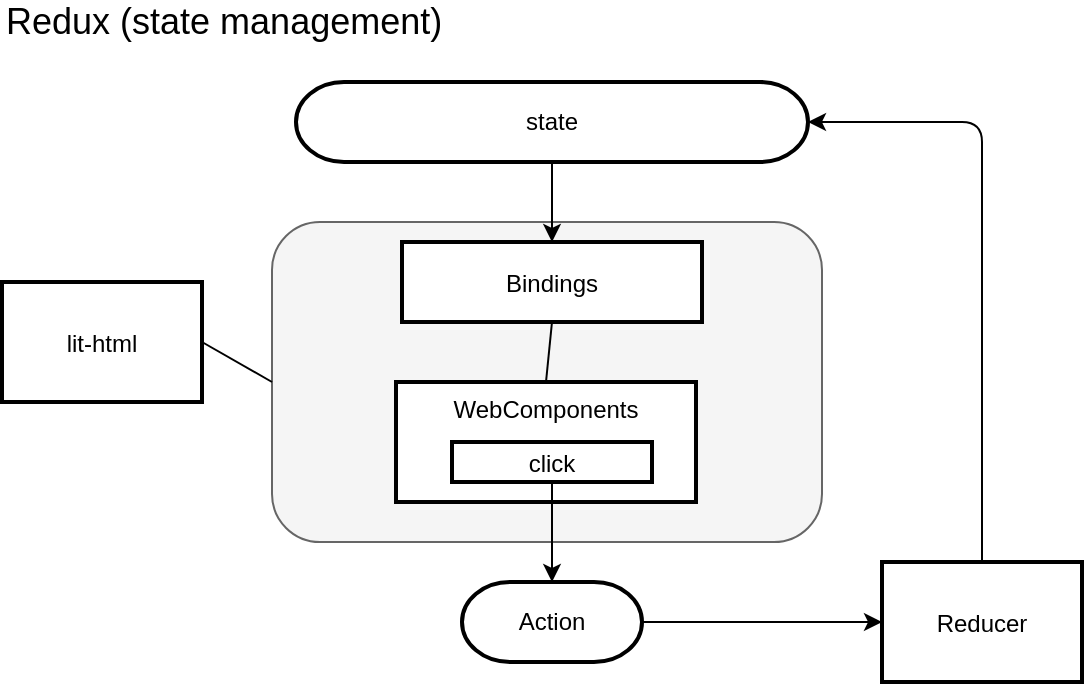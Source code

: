 <mxfile>
    <diagram id="98jg5nWGdzjzbMBrFpJw" name="frontend-medication">
        <mxGraphModel dx="653" dy="628" grid="1" gridSize="10" guides="1" tooltips="1" connect="1" arrows="1" fold="1" page="1" pageScale="1" pageWidth="827" pageHeight="1169" math="0" shadow="0">
            <root>
                <mxCell id="l5USqMDa5U72zIDKmbeQ-0"/>
                <mxCell id="l5USqMDa5U72zIDKmbeQ-1" parent="l5USqMDa5U72zIDKmbeQ-0"/>
                <mxCell id="l5USqMDa5U72zIDKmbeQ-3" value="Redux (state management)" style="text;html=1;strokeColor=none;fillColor=none;align=left;verticalAlign=middle;whiteSpace=wrap;rounded=0;fontSize=18;" parent="l5USqMDa5U72zIDKmbeQ-1" vertex="1">
                    <mxGeometry x="180" y="130" width="260" height="20" as="geometry"/>
                </mxCell>
                <mxCell id="l5USqMDa5U72zIDKmbeQ-5" value="state" style="rounded=1;whiteSpace=wrap;html=1;arcSize=60;strokeWidth=2;fontSize=12;align=center;" parent="l5USqMDa5U72zIDKmbeQ-1" vertex="1">
                    <mxGeometry x="327" y="170" width="256" height="40" as="geometry"/>
                </mxCell>
                <mxCell id="l5USqMDa5U72zIDKmbeQ-7" value="lit-html" style="shape=agent;offsetSize=8;strokeWidth=2;fontSize=12;align=center;" parent="l5USqMDa5U72zIDKmbeQ-1" vertex="1">
                    <mxGeometry x="180" y="270" width="100" height="60" as="geometry"/>
                </mxCell>
                <mxCell id="l5USqMDa5U72zIDKmbeQ-8" value="" style="rounded=1;whiteSpace=wrap;html=1;fontSize=18;align=center;fillColor=#f5f5f5;strokeColor=#666666;fontColor=#333333;" parent="l5USqMDa5U72zIDKmbeQ-1" vertex="1">
                    <mxGeometry x="315" y="240" width="275" height="160" as="geometry"/>
                </mxCell>
                <mxCell id="l5USqMDa5U72zIDKmbeQ-9" value="" style="shape=updateedge;endArrow=none;fontSize=12;exitX=1;exitY=0.5;exitDx=0;exitDy=0;entryX=0;entryY=0.5;entryDx=0;entryDy=0;" parent="l5USqMDa5U72zIDKmbeQ-1" source="l5USqMDa5U72zIDKmbeQ-7" target="l5USqMDa5U72zIDKmbeQ-8" edge="1">
                    <mxGeometry width="80" height="30" relative="1" as="geometry">
                        <mxPoint x="340" y="345" as="sourcePoint"/>
                        <mxPoint x="420" y="345" as="targetPoint"/>
                    </mxGeometry>
                </mxCell>
                <mxCell id="l5USqMDa5U72zIDKmbeQ-2" value="Bindings" style="shape=agent;offsetSize=8;strokeWidth=2;" parent="l5USqMDa5U72zIDKmbeQ-1" vertex="1">
                    <mxGeometry x="380" y="250" width="150" height="40" as="geometry"/>
                </mxCell>
                <mxCell id="l5USqMDa5U72zIDKmbeQ-10" value="" style="shape=useedge;vertical=true;endArrow=none;useSignPosition=left;useSignDirection=none;fontSize=12;entryX=0.5;entryY=1;entryDx=0;entryDy=0;exitX=0.5;exitY=0;exitDx=0;exitDy=0;" parent="l5USqMDa5U72zIDKmbeQ-1" source="l5USqMDa5U72zIDKmbeQ-6" target="l5USqMDa5U72zIDKmbeQ-2" edge="1">
                    <mxGeometry height="160" relative="1" as="geometry">
                        <mxPoint x="460" y="490" as="sourcePoint"/>
                        <mxPoint x="460" y="330" as="targetPoint"/>
                    </mxGeometry>
                </mxCell>
                <mxCell id="l5USqMDa5U72zIDKmbeQ-11" style="edgeStyle=none;html=1;entryX=0.5;entryY=0;entryDx=0;entryDy=0;fontSize=12;" parent="l5USqMDa5U72zIDKmbeQ-1" source="l5USqMDa5U72zIDKmbeQ-5" target="l5USqMDa5U72zIDKmbeQ-2" edge="1">
                    <mxGeometry relative="1" as="geometry"/>
                </mxCell>
                <mxCell id="l5USqMDa5U72zIDKmbeQ-6" value="WebComponents" style="shape=agent;offsetSize=8;strokeWidth=2;fontSize=12;align=center;verticalAlign=top;" parent="l5USqMDa5U72zIDKmbeQ-1" vertex="1">
                    <mxGeometry x="377" y="320" width="150" height="60" as="geometry"/>
                </mxCell>
                <mxCell id="l5USqMDa5U72zIDKmbeQ-14" style="edgeStyle=none;html=1;entryX=0.5;entryY=0;entryDx=0;entryDy=0;fontSize=12;" parent="l5USqMDa5U72zIDKmbeQ-1" source="l5USqMDa5U72zIDKmbeQ-12" target="l5USqMDa5U72zIDKmbeQ-13" edge="1">
                    <mxGeometry relative="1" as="geometry"/>
                </mxCell>
                <mxCell id="l5USqMDa5U72zIDKmbeQ-12" value="click" style="shape=agent;offsetSize=8;strokeWidth=2;fontSize=12;align=center;verticalAlign=middle;" parent="l5USqMDa5U72zIDKmbeQ-1" vertex="1">
                    <mxGeometry x="405" y="350" width="100" height="20" as="geometry"/>
                </mxCell>
                <mxCell id="l5USqMDa5U72zIDKmbeQ-16" style="edgeStyle=none;html=1;fontSize=12;" parent="l5USqMDa5U72zIDKmbeQ-1" source="l5USqMDa5U72zIDKmbeQ-13" target="l5USqMDa5U72zIDKmbeQ-15" edge="1">
                    <mxGeometry relative="1" as="geometry"/>
                </mxCell>
                <mxCell id="l5USqMDa5U72zIDKmbeQ-13" value="Action" style="rounded=1;whiteSpace=wrap;html=1;arcSize=60;strokeWidth=2;fontSize=12;align=center;verticalAlign=middle;" parent="l5USqMDa5U72zIDKmbeQ-1" vertex="1">
                    <mxGeometry x="410" y="420" width="90" height="40" as="geometry"/>
                </mxCell>
                <mxCell id="l5USqMDa5U72zIDKmbeQ-17" style="edgeStyle=none;html=1;entryX=1;entryY=0.5;entryDx=0;entryDy=0;fontSize=12;" parent="l5USqMDa5U72zIDKmbeQ-1" source="l5USqMDa5U72zIDKmbeQ-15" target="l5USqMDa5U72zIDKmbeQ-5" edge="1">
                    <mxGeometry relative="1" as="geometry">
                        <Array as="points">
                            <mxPoint x="670" y="190"/>
                        </Array>
                    </mxGeometry>
                </mxCell>
                <mxCell id="l5USqMDa5U72zIDKmbeQ-15" value="Reducer" style="shape=agent;offsetSize=8;strokeWidth=2;fontSize=12;align=center;verticalAlign=middle;" parent="l5USqMDa5U72zIDKmbeQ-1" vertex="1">
                    <mxGeometry x="620" y="410" width="100" height="60" as="geometry"/>
                </mxCell>
            </root>
        </mxGraphModel>
    </diagram>
    <diagram id="7nUX2zmU0E0Dx500VrvV" name="frontend-loading">
        <mxGraphModel dx="1234" dy="628" grid="1" gridSize="10" guides="1" tooltips="1" connect="1" arrows="1" fold="1" page="1" pageScale="1" pageWidth="827" pageHeight="1169" math="0" shadow="0">
            <root>
                <mxCell id="WewLhW0KG6rpOaAwG06F-0"/>
                <mxCell id="WewLhW0KG6rpOaAwG06F-1" parent="WewLhW0KG6rpOaAwG06F-0"/>
                <mxCell id="WewLhW0KG6rpOaAwG06F-7" style="edgeStyle=none;html=1;fontSize=12;" edge="1" parent="WewLhW0KG6rpOaAwG06F-1" source="WewLhW0KG6rpOaAwG06F-2" target="WewLhW0KG6rpOaAwG06F-5">
                    <mxGeometry relative="1" as="geometry"/>
                </mxCell>
                <mxCell id="WewLhW0KG6rpOaAwG06F-2" value="Browser" style="shape=agent;offsetSize=8;strokeWidth=2;fontSize=12;align=center;verticalAlign=middle;" vertex="1" parent="WewLhW0KG6rpOaAwG06F-1">
                    <mxGeometry x="230" y="170" width="100" height="30" as="geometry"/>
                </mxCell>
                <mxCell id="WewLhW0KG6rpOaAwG06F-9" style="edgeStyle=none;html=1;entryX=0.5;entryY=0;entryDx=0;entryDy=0;fontSize=12;" edge="1" parent="WewLhW0KG6rpOaAwG06F-1" source="WewLhW0KG6rpOaAwG06F-5" target="WewLhW0KG6rpOaAwG06F-6">
                    <mxGeometry relative="1" as="geometry"/>
                </mxCell>
                <mxCell id="WewLhW0KG6rpOaAwG06F-5" value="index.html" style="rounded=1;whiteSpace=wrap;html=1;arcSize=60;strokeWidth=2;fontSize=12;align=center;verticalAlign=middle;" vertex="1" parent="WewLhW0KG6rpOaAwG06F-1">
                    <mxGeometry x="235" y="220" width="90" height="30" as="geometry"/>
                </mxCell>
                <mxCell id="WewLhW0KG6rpOaAwG06F-15" style="edgeStyle=none;html=1;fontSize=12;" edge="1" parent="WewLhW0KG6rpOaAwG06F-1" source="WewLhW0KG6rpOaAwG06F-6" target="WewLhW0KG6rpOaAwG06F-10">
                    <mxGeometry relative="1" as="geometry">
                        <Array as="points">
                            <mxPoint x="115" y="285"/>
                        </Array>
                    </mxGeometry>
                </mxCell>
                <mxCell id="WewLhW0KG6rpOaAwG06F-16" style="edgeStyle=none;html=1;entryX=0.5;entryY=0;entryDx=0;entryDy=0;fontSize=12;" edge="1" parent="WewLhW0KG6rpOaAwG06F-1" source="WewLhW0KG6rpOaAwG06F-6" target="WewLhW0KG6rpOaAwG06F-11">
                    <mxGeometry relative="1" as="geometry">
                        <Array as="points">
                            <mxPoint x="215" y="310"/>
                        </Array>
                    </mxGeometry>
                </mxCell>
                <mxCell id="WewLhW0KG6rpOaAwG06F-17" style="edgeStyle=none;html=1;entryX=0.5;entryY=0;entryDx=0;entryDy=0;fontSize=12;" edge="1" parent="WewLhW0KG6rpOaAwG06F-1" source="WewLhW0KG6rpOaAwG06F-6" target="WewLhW0KG6rpOaAwG06F-12">
                    <mxGeometry relative="1" as="geometry">
                        <Array as="points">
                            <mxPoint x="315" y="310"/>
                        </Array>
                    </mxGeometry>
                </mxCell>
                <mxCell id="WewLhW0KG6rpOaAwG06F-18" style="edgeStyle=none;html=1;entryX=0.5;entryY=0;entryDx=0;entryDy=0;fontSize=12;" edge="1" parent="WewLhW0KG6rpOaAwG06F-1" source="WewLhW0KG6rpOaAwG06F-6" target="WewLhW0KG6rpOaAwG06F-13">
                    <mxGeometry relative="1" as="geometry">
                        <Array as="points">
                            <mxPoint x="415" y="285"/>
                        </Array>
                    </mxGeometry>
                </mxCell>
                <mxCell id="WewLhW0KG6rpOaAwG06F-6" value="app.js" style="rounded=1;whiteSpace=wrap;html=1;arcSize=60;strokeWidth=2;fontSize=12;align=center;verticalAlign=middle;" vertex="1" parent="WewLhW0KG6rpOaAwG06F-1">
                    <mxGeometry x="235" y="270" width="90" height="30" as="geometry"/>
                </mxCell>
                <mxCell id="WewLhW0KG6rpOaAwG06F-10" value="popup.js" style="rounded=1;whiteSpace=wrap;html=1;arcSize=60;strokeWidth=2;fontSize=12;align=center;verticalAlign=middle;" vertex="1" parent="WewLhW0KG6rpOaAwG06F-1">
                    <mxGeometry x="70" y="340" width="90" height="40" as="geometry"/>
                </mxCell>
                <mxCell id="WewLhW0KG6rpOaAwG06F-11" value="main.js" style="rounded=1;whiteSpace=wrap;html=1;arcSize=60;strokeWidth=2;fontSize=12;align=center;verticalAlign=middle;" vertex="1" parent="WewLhW0KG6rpOaAwG06F-1">
                    <mxGeometry x="170" y="340" width="90" height="40" as="geometry"/>
                </mxCell>
                <mxCell id="WewLhW0KG6rpOaAwG06F-12" value="settings.js" style="rounded=1;whiteSpace=wrap;html=1;arcSize=60;strokeWidth=2;fontSize=12;align=center;verticalAlign=middle;" vertex="1" parent="WewLhW0KG6rpOaAwG06F-1">
                    <mxGeometry x="270" y="340" width="90" height="40" as="geometry"/>
                </mxCell>
                <mxCell id="WewLhW0KG6rpOaAwG06F-13" value="cards.js" style="rounded=1;whiteSpace=wrap;html=1;arcSize=60;strokeWidth=2;fontSize=12;align=center;verticalAlign=middle;" vertex="1" parent="WewLhW0KG6rpOaAwG06F-1">
                    <mxGeometry x="370" y="340" width="90" height="40" as="geometry"/>
                </mxCell>
                <mxCell id="WewLhW0KG6rpOaAwG06F-14" value="" style="shape=dot3;connectable=0;fontSize=12;align=center;verticalAlign=middle;" vertex="1" parent="WewLhW0KG6rpOaAwG06F-1">
                    <mxGeometry x="470" y="352.5" width="55" height="15" as="geometry"/>
                </mxCell>
            </root>
        </mxGraphModel>
    </diagram>
    <diagram id="K9lFsRzqT67CsiB38ve-" name="own-keystore">
        <mxGraphModel dx="994" dy="628" grid="1" gridSize="10" guides="1" tooltips="1" connect="1" arrows="1" fold="1" page="1" pageScale="1" pageWidth="827" pageHeight="1169" math="0" shadow="0">
            <root>
                <mxCell id="CFBf4kEb1hVSwhOLQaqa-0"/>
                <mxCell id="CFBf4kEb1hVSwhOLQaqa-1" parent="CFBf4kEb1hVSwhOLQaqa-0"/>
                <mxCell id="CFBf4kEb1hVSwhOLQaqa-2" value="ere.health" style="shape=agent;offsetSize=8;strokeWidth=2;" parent="CFBf4kEb1hVSwhOLQaqa-1" vertex="1">
                    <mxGeometry x="230" y="110" width="230" height="150" as="geometry"/>
                </mxCell>
                <mxCell id="CFBf4kEb1hVSwhOLQaqa-3" value="Connector" style="shape=agent;offsetSize=8;strokeWidth=2;" parent="CFBf4kEb1hVSwhOLQaqa-1" vertex="1">
                    <mxGeometry x="550" y="155" width="100" height="60" as="geometry"/>
                </mxCell>
                <mxCell id="CFBf4kEb1hVSwhOLQaqa-4" value="" style="shape=useedge;endArrow=none;useSignPosition=up;useSignDirection=none;exitX=1;exitY=0.5;exitDx=0;exitDy=0;entryX=0;entryY=0.5;entryDx=0;entryDy=0;" parent="CFBf4kEb1hVSwhOLQaqa-1" source="CFBf4kEb1hVSwhOLQaqa-2" target="CFBf4kEb1hVSwhOLQaqa-3" edge="1">
                    <mxGeometry width="160" relative="1" as="geometry">
                        <mxPoint x="520" y="180" as="sourcePoint"/>
                        <mxPoint x="680" y="180" as="targetPoint"/>
                    </mxGeometry>
                </mxCell>
                <mxCell id="CFBf4kEb1hVSwhOLQaqa-8" style="edgeStyle=orthogonalEdgeStyle;rounded=0;orthogonalLoop=1;jettySize=auto;html=1;entryX=0;entryY=0.5;entryDx=0;entryDy=0;" parent="CFBf4kEb1hVSwhOLQaqa-1" source="CFBf4kEb1hVSwhOLQaqa-5" target="CFBf4kEb1hVSwhOLQaqa-2" edge="1">
                    <mxGeometry relative="1" as="geometry"/>
                </mxCell>
                <mxCell id="CFBf4kEb1hVSwhOLQaqa-5" value="Message" style="rounded=1;whiteSpace=wrap;html=1;arcSize=40;strokeWidth=2;verticalAlign=top;" parent="CFBf4kEb1hVSwhOLQaqa-1" vertex="1">
                    <mxGeometry x="10" y="121.88" width="170" height="126.25" as="geometry"/>
                </mxCell>
                <mxCell id="CFBf4kEb1hVSwhOLQaqa-6" value="RuntimeConfig" style="rounded=1;whiteSpace=wrap;html=1;arcSize=47;strokeWidth=2;verticalAlign=top;" parent="CFBf4kEb1hVSwhOLQaqa-1" vertex="1">
                    <mxGeometry x="20" y="150" width="150" height="90" as="geometry"/>
                </mxCell>
                <mxCell id="CFBf4kEb1hVSwhOLQaqa-7" value="base64 PK12&lt;br&gt;client connector&amp;nbsp;&lt;br&gt;certificate" style="rounded=1;whiteSpace=wrap;html=1;arcSize=60;strokeWidth=2;verticalAlign=top;" parent="CFBf4kEb1hVSwhOLQaqa-1" vertex="1">
                    <mxGeometry x="32.5" y="180" width="125" height="54.75" as="geometry"/>
                </mxCell>
                <mxCell id="CFBf4kEb1hVSwhOLQaqa-9" value="Status Quo" style="text;html=1;strokeColor=none;fillColor=none;align=center;verticalAlign=middle;whiteSpace=wrap;rounded=0;fontSize=20;" parent="CFBf4kEb1hVSwhOLQaqa-1" vertex="1">
                    <mxGeometry x="40" y="20" width="130" height="30" as="geometry"/>
                </mxCell>
                <mxCell id="CFBf4kEb1hVSwhOLQaqa-10" value="Is used as SSL Client certificate" style="text;html=1;strokeColor=none;fillColor=none;align=center;verticalAlign=middle;whiteSpace=wrap;rounded=0;fontSize=20;" parent="CFBf4kEb1hVSwhOLQaqa-1" vertex="1">
                    <mxGeometry x="197.5" y="330" width="295" height="20" as="geometry"/>
                </mxCell>
                <mxCell id="CFBf4kEb1hVSwhOLQaqa-11" value="" style="endArrow=none;dashed=1;html=1;dashPattern=1 3;strokeWidth=2;fontSize=20;" parent="CFBf4kEb1hVSwhOLQaqa-1" source="CFBf4kEb1hVSwhOLQaqa-10" target="CFBf4kEb1hVSwhOLQaqa-7" edge="1">
                    <mxGeometry width="50" height="50" relative="1" as="geometry">
                        <mxPoint x="170" y="320" as="sourcePoint"/>
                        <mxPoint x="220" y="270" as="targetPoint"/>
                    </mxGeometry>
                </mxCell>
                <mxCell id="CFBf4kEb1hVSwhOLQaqa-12" value="" style="endArrow=none;dashed=1;html=1;dashPattern=1 3;strokeWidth=2;fontSize=20;" parent="CFBf4kEb1hVSwhOLQaqa-1" source="CFBf4kEb1hVSwhOLQaqa-10" edge="1">
                    <mxGeometry width="50" height="50" relative="1" as="geometry">
                        <mxPoint x="460" y="320" as="sourcePoint"/>
                        <mxPoint x="500" y="190" as="targetPoint"/>
                        <Array as="points">
                            <mxPoint x="480" y="280"/>
                        </Array>
                    </mxGeometry>
                </mxCell>
                <mxCell id="CFBf4kEb1hVSwhOLQaqa-13" value="&lt;font style=&quot;font-size: 12px&quot;&gt;https://github.com/ere-health/ere-ps-app/blob/main/src/test/resources/websocket-messages/SignAndUploadBundles-With-RuntimeConfig.json#L526&lt;/font&gt;" style="text;html=1;strokeColor=none;fillColor=none;align=center;verticalAlign=middle;whiteSpace=wrap;rounded=0;fontSize=20;" parent="CFBf4kEb1hVSwhOLQaqa-1" vertex="1">
                    <mxGeometry x="50" y="360" width="790" height="20" as="geometry"/>
                </mxCell>
                <mxCell id="CFBf4kEb1hVSwhOLQaqa-14" value="ere.health" style="shape=agent;offsetSize=8;strokeWidth=2;" parent="CFBf4kEb1hVSwhOLQaqa-1" vertex="1">
                    <mxGeometry x="252.5" y="550" width="230" height="150" as="geometry"/>
                </mxCell>
                <mxCell id="CFBf4kEb1hVSwhOLQaqa-15" value="Connector" style="shape=agent;offsetSize=8;strokeWidth=2;" parent="CFBf4kEb1hVSwhOLQaqa-1" vertex="1">
                    <mxGeometry x="572.5" y="595" width="100" height="60" as="geometry"/>
                </mxCell>
                <mxCell id="CFBf4kEb1hVSwhOLQaqa-16" value="" style="shape=useedge;endArrow=none;useSignPosition=up;useSignDirection=none;exitX=1;exitY=0.5;exitDx=0;exitDy=0;entryX=0;entryY=0.5;entryDx=0;entryDy=0;" parent="CFBf4kEb1hVSwhOLQaqa-1" source="CFBf4kEb1hVSwhOLQaqa-14" target="CFBf4kEb1hVSwhOLQaqa-15" edge="1">
                    <mxGeometry width="160" relative="1" as="geometry">
                        <mxPoint x="542.5" y="620" as="sourcePoint"/>
                        <mxPoint x="702.5" y="620" as="targetPoint"/>
                    </mxGeometry>
                </mxCell>
                <mxCell id="CFBf4kEb1hVSwhOLQaqa-17" style="edgeStyle=orthogonalEdgeStyle;rounded=0;orthogonalLoop=1;jettySize=auto;html=1;entryX=0;entryY=0.5;entryDx=0;entryDy=0;" parent="CFBf4kEb1hVSwhOLQaqa-1" source="CFBf4kEb1hVSwhOLQaqa-18" target="CFBf4kEb1hVSwhOLQaqa-14" edge="1">
                    <mxGeometry relative="1" as="geometry"/>
                </mxCell>
                <mxCell id="CFBf4kEb1hVSwhOLQaqa-18" value="Message" style="rounded=1;whiteSpace=wrap;html=1;arcSize=40;strokeWidth=2;verticalAlign=top;" parent="CFBf4kEb1hVSwhOLQaqa-1" vertex="1">
                    <mxGeometry x="32.5" y="561.88" width="170" height="126.25" as="geometry"/>
                </mxCell>
                <mxCell id="CFBf4kEb1hVSwhOLQaqa-19" value="RuntimeConfig" style="rounded=1;whiteSpace=wrap;html=1;arcSize=47;strokeWidth=2;verticalAlign=top;" parent="CFBf4kEb1hVSwhOLQaqa-1" vertex="1">
                    <mxGeometry x="42.5" y="590" width="150" height="90" as="geometry"/>
                </mxCell>
                <mxCell id="CFBf4kEb1hVSwhOLQaqa-20" value="File URL + Alias" style="rounded=1;whiteSpace=wrap;html=1;arcSize=60;strokeWidth=2;verticalAlign=top;" parent="CFBf4kEb1hVSwhOLQaqa-1" vertex="1">
                    <mxGeometry x="55" y="620" width="125" height="54.75" as="geometry"/>
                </mxCell>
                <mxCell id="A-waGgWf5T7tqlHMbQjB-4" style="edgeStyle=orthogonalEdgeStyle;rounded=0;orthogonalLoop=1;jettySize=auto;html=1;entryX=0.5;entryY=0;entryDx=0;entryDy=0;fontSize=12;" parent="CFBf4kEb1hVSwhOLQaqa-1" source="A-waGgWf5T7tqlHMbQjB-0" target="CFBf4kEb1hVSwhOLQaqa-14" edge="1">
                    <mxGeometry relative="1" as="geometry"/>
                </mxCell>
                <mxCell id="A-waGgWf5T7tqlHMbQjB-0" value="P12 Keystore" style="rounded=1;whiteSpace=wrap;html=1;arcSize=60;strokeWidth=2;fontSize=12;verticalAlign=top;" parent="CFBf4kEb1hVSwhOLQaqa-1" vertex="1">
                    <mxGeometry x="262.5" y="430" width="210" height="100" as="geometry"/>
                </mxCell>
                <mxCell id="A-waGgWf5T7tqlHMbQjB-1" value="key1" style="rounded=1;whiteSpace=wrap;html=1;arcSize=60;strokeWidth=2;fontSize=12;verticalAlign=top;" parent="CFBf4kEb1hVSwhOLQaqa-1" vertex="1">
                    <mxGeometry x="280" y="460" width="180" height="20" as="geometry"/>
                </mxCell>
                <mxCell id="A-waGgWf5T7tqlHMbQjB-2" value="key2" style="rounded=1;whiteSpace=wrap;html=1;arcSize=60;strokeWidth=2;fontSize=12;verticalAlign=top;" parent="CFBf4kEb1hVSwhOLQaqa-1" vertex="1">
                    <mxGeometry x="280" y="490" width="180" height="20" as="geometry"/>
                </mxCell>
                <mxCell id="A-waGgWf5T7tqlHMbQjB-3" value="..." style="text;html=1;strokeColor=none;fillColor=none;align=center;verticalAlign=middle;whiteSpace=wrap;rounded=0;fontSize=12;" parent="CFBf4kEb1hVSwhOLQaqa-1" vertex="1">
                    <mxGeometry x="347.5" y="500" width="40" height="20" as="geometry"/>
                </mxCell>
                <mxCell id="A-waGgWf5T7tqlHMbQjB-5" value="file:///home/manuel/git/ere-ps-apa/src/main/resources/META-INF/resources/certs/ps_erp_incentergy_01.p12?alias=key1" style="text;html=1;strokeColor=none;fillColor=none;align=center;verticalAlign=middle;whiteSpace=wrap;rounded=0;fontSize=12;" parent="CFBf4kEb1hVSwhOLQaqa-1" vertex="1">
                    <mxGeometry x="32.5" y="400" width="700" height="20" as="geometry"/>
                </mxCell>
            </root>
        </mxGraphModel>
    </diagram>
    <diagram id="85Pwpjz0xJMyGCL4TImN" name="configuration">
        <mxGraphModel dx="1590" dy="369" grid="1" gridSize="10" guides="1" tooltips="1" connect="1" arrows="1" fold="1" page="1" pageScale="1" pageWidth="827" pageHeight="1169" math="0" shadow="0">
            <root>
                <mxCell id="qybqGPAuwfIer5hE1dmr-0"/>
                <mxCell id="qybqGPAuwfIer5hE1dmr-1" parent="qybqGPAuwfIer5hE1dmr-0"/>
                <mxCell id="qybqGPAuwfIer5hE1dmr-2" value="Connector" style="shape=agent;offsetSize=8;strokeWidth=2;" parent="qybqGPAuwfIer5hE1dmr-1" vertex="1">
                    <mxGeometry x="710" y="180" width="100" height="60" as="geometry"/>
                </mxCell>
                <mxCell id="qybqGPAuwfIer5hE1dmr-3" value="" style="shape=useedge;endArrow=none;useSignPosition=up;useSignDirection=none;entryX=0;entryY=0.5;entryDx=0;entryDy=0;exitX=1;exitY=0.44;exitDx=0;exitDy=0;exitPerimeter=0;" parent="qybqGPAuwfIer5hE1dmr-1" source="qybqGPAuwfIer5hE1dmr-5" target="qybqGPAuwfIer5hE1dmr-2" edge="1">
                    <mxGeometry width="160" relative="1" as="geometry">
                        <mxPoint x="590" y="200" as="sourcePoint"/>
                        <mxPoint x="620" y="200" as="targetPoint"/>
                    </mxGeometry>
                </mxCell>
                <mxCell id="qybqGPAuwfIer5hE1dmr-4" value="e.g. 10.0.0.98" style="text;html=1;strokeColor=none;fillColor=none;align=center;verticalAlign=middle;whiteSpace=wrap;rounded=0;" parent="qybqGPAuwfIer5hE1dmr-1" vertex="1">
                    <mxGeometry x="610" y="170" width="90" height="20" as="geometry"/>
                </mxCell>
                <mxCell id="qybqGPAuwfIer5hE1dmr-5" value="" style="shape=agent;offsetSize=8;strokeWidth=2;" parent="qybqGPAuwfIer5hE1dmr-1" vertex="1">
                    <mxGeometry x="70" y="90" width="520" height="260" as="geometry"/>
                </mxCell>
                <mxCell id="qybqGPAuwfIer5hE1dmr-11" style="edgeStyle=orthogonalEdgeStyle;rounded=0;orthogonalLoop=1;jettySize=auto;html=1;" parent="qybqGPAuwfIer5hE1dmr-1" source="qybqGPAuwfIer5hE1dmr-6" target="qybqGPAuwfIer5hE1dmr-10" edge="1">
                    <mxGeometry relative="1" as="geometry"/>
                </mxCell>
                <mxCell id="qybqGPAuwfIer5hE1dmr-6" value="application.properties" style="rounded=1;whiteSpace=wrap;html=1;arcSize=28;strokeWidth=2;verticalAlign=top;" parent="qybqGPAuwfIer5hE1dmr-1" vertex="1">
                    <mxGeometry x="429" y="120" width="131" height="80" as="geometry"/>
                </mxCell>
                <mxCell id="qybqGPAuwfIer5hE1dmr-7" value="Profile: RU" style="rounded=1;whiteSpace=wrap;html=1;arcSize=60;strokeWidth=2;verticalAlign=middle;" parent="qybqGPAuwfIer5hE1dmr-1" vertex="1">
                    <mxGeometry x="450" y="150" width="90" height="40" as="geometry"/>
                </mxCell>
                <mxCell id="qybqGPAuwfIer5hE1dmr-8" value="EndpointDiscoveryService" style="shape=agent;offsetSize=8;strokeWidth=2;verticalAlign=middle;" parent="qybqGPAuwfIer5hE1dmr-1" vertex="1">
                    <mxGeometry x="90" y="120" width="150" height="210" as="geometry"/>
                </mxCell>
                <mxCell id="qybqGPAuwfIer5hE1dmr-10" value="AppConfig" style="shape=agent;offsetSize=8;strokeWidth=2;verticalAlign=middle;" parent="qybqGPAuwfIer5hE1dmr-1" vertex="1">
                    <mxGeometry x="280" y="130" width="100" height="60" as="geometry"/>
                </mxCell>
                <mxCell id="qybqGPAuwfIer5hE1dmr-13" value="UserConfig" style="shape=agent;offsetSize=8;strokeWidth=2;verticalAlign=middle;" parent="qybqGPAuwfIer5hE1dmr-1" vertex="1">
                    <mxGeometry x="280" y="260" width="100" height="60" as="geometry"/>
                </mxCell>
                <mxCell id="qybqGPAuwfIer5hE1dmr-14" value="" style="shape=useedge;endArrow=none;useSignPosition=up;useSignDirection=none;entryX=1;entryY=0.205;entryDx=0;entryDy=0;entryPerimeter=0;exitX=0;exitY=0.5;exitDx=0;exitDy=0;" parent="qybqGPAuwfIer5hE1dmr-1" source="qybqGPAuwfIer5hE1dmr-10" target="qybqGPAuwfIer5hE1dmr-8" edge="1">
                    <mxGeometry width="160" relative="1" as="geometry">
                        <mxPoint x="120" y="160" as="sourcePoint"/>
                        <mxPoint x="120" y="160" as="targetPoint"/>
                    </mxGeometry>
                </mxCell>
                <mxCell id="qybqGPAuwfIer5hE1dmr-15" value="" style="shape=useedge;endArrow=none;useSignPosition=up;useSignDirection=none;exitX=1;exitY=0.795;exitDx=0;exitDy=0;exitPerimeter=0;" parent="qybqGPAuwfIer5hE1dmr-1" source="qybqGPAuwfIer5hE1dmr-8" edge="1">
                    <mxGeometry width="160" relative="1" as="geometry">
                        <mxPoint x="260" y="290" as="sourcePoint"/>
                        <mxPoint x="280" y="290" as="targetPoint"/>
                    </mxGeometry>
                </mxCell>
                <mxCell id="qybqGPAuwfIer5hE1dmr-17" style="edgeStyle=orthogonalEdgeStyle;rounded=0;orthogonalLoop=1;jettySize=auto;html=1;" parent="qybqGPAuwfIer5hE1dmr-1" source="qybqGPAuwfIer5hE1dmr-16" target="qybqGPAuwfIer5hE1dmr-13" edge="1">
                    <mxGeometry relative="1" as="geometry"/>
                </mxCell>
                <mxCell id="qybqGPAuwfIer5hE1dmr-16" value="user.properties" style="rounded=1;whiteSpace=wrap;html=1;arcSize=60;strokeWidth=2;verticalAlign=middle;" parent="qybqGPAuwfIer5hE1dmr-1" vertex="1">
                    <mxGeometry x="450" y="270" width="90" height="40" as="geometry"/>
                </mxCell>
                <mxCell id="qybqGPAuwfIer5hE1dmr-18" value="If the user.properties is there. It will overwrite the application.properties" style="text;html=1;strokeColor=none;fillColor=none;align=center;verticalAlign=middle;whiteSpace=wrap;rounded=0;" parent="qybqGPAuwfIer5hE1dmr-1" vertex="1">
                    <mxGeometry x="390" y="220" width="200" height="30" as="geometry"/>
                </mxCell>
                <mxCell id="qybqGPAuwfIer5hE1dmr-19" value="https://openliberty.io/guides/microprofile-config-intro.html" style="text;html=1;strokeColor=none;fillColor=none;align=center;verticalAlign=middle;whiteSpace=wrap;rounded=0;" parent="qybqGPAuwfIer5hE1dmr-1" vertex="1">
                    <mxGeometry x="180" y="60" width="330" height="20" as="geometry"/>
                </mxCell>
                <mxCell id="qybqGPAuwfIer5hE1dmr-21" value="&lt;font style=&quot;font-size: 18px&quot;&gt;Status Quo&lt;/font&gt;" style="text;html=1;strokeColor=none;fillColor=none;align=center;verticalAlign=middle;whiteSpace=wrap;rounded=0;" parent="qybqGPAuwfIer5hE1dmr-1" vertex="1">
                    <mxGeometry x="70" y="10" width="100" height="20" as="geometry"/>
                </mxCell>
                <mxCell id="qybqGPAuwfIer5hE1dmr-22" value="&lt;font style=&quot;font-size: 18px&quot;&gt;Goal&lt;/font&gt;" style="text;html=1;strokeColor=none;fillColor=none;align=left;verticalAlign=middle;whiteSpace=wrap;rounded=0;" parent="qybqGPAuwfIer5hE1dmr-1" vertex="1">
                    <mxGeometry x="70" y="530" width="100" height="20" as="geometry"/>
                </mxCell>
                <mxCell id="qybqGPAuwfIer5hE1dmr-23" value="Connector" style="shape=agent;offsetSize=8;strokeWidth=2;" parent="qybqGPAuwfIer5hE1dmr-1" vertex="1">
                    <mxGeometry x="710" y="680" width="100" height="60" as="geometry"/>
                </mxCell>
                <mxCell id="qybqGPAuwfIer5hE1dmr-24" value="" style="shape=useedge;endArrow=none;useSignPosition=up;useSignDirection=none;entryX=0;entryY=0.5;entryDx=0;entryDy=0;exitX=0.998;exitY=0.338;exitDx=0;exitDy=0;exitPerimeter=0;" parent="qybqGPAuwfIer5hE1dmr-1" source="qybqGPAuwfIer5hE1dmr-26" target="qybqGPAuwfIer5hE1dmr-23" edge="1">
                    <mxGeometry width="160" relative="1" as="geometry">
                        <mxPoint x="590" y="700" as="sourcePoint"/>
                        <mxPoint x="620" y="700" as="targetPoint"/>
                    </mxGeometry>
                </mxCell>
                <mxCell id="qybqGPAuwfIer5hE1dmr-25" value="e.g. 10.0.0.98" style="text;html=1;strokeColor=none;fillColor=none;align=center;verticalAlign=middle;whiteSpace=wrap;rounded=0;" parent="qybqGPAuwfIer5hE1dmr-1" vertex="1">
                    <mxGeometry x="610" y="670" width="90" height="20" as="geometry"/>
                </mxCell>
                <mxCell id="qybqGPAuwfIer5hE1dmr-26" value="" style="shape=agent;offsetSize=8;strokeWidth=2;" parent="qybqGPAuwfIer5hE1dmr-1" vertex="1">
                    <mxGeometry x="-50" y="590" width="640" height="340" as="geometry"/>
                </mxCell>
                <mxCell id="qybqGPAuwfIer5hE1dmr-27" style="edgeStyle=orthogonalEdgeStyle;rounded=0;orthogonalLoop=1;jettySize=auto;html=1;" parent="qybqGPAuwfIer5hE1dmr-1" source="qybqGPAuwfIer5hE1dmr-28" target="qybqGPAuwfIer5hE1dmr-31" edge="1">
                    <mxGeometry relative="1" as="geometry"/>
                </mxCell>
                <mxCell id="qybqGPAuwfIer5hE1dmr-28" value="application.properties" style="rounded=1;whiteSpace=wrap;html=1;arcSize=28;strokeWidth=2;verticalAlign=top;" parent="qybqGPAuwfIer5hE1dmr-1" vertex="1">
                    <mxGeometry x="429" y="620" width="131" height="80" as="geometry"/>
                </mxCell>
                <mxCell id="qybqGPAuwfIer5hE1dmr-29" value="Profile: RU" style="rounded=1;whiteSpace=wrap;html=1;arcSize=60;strokeWidth=2;verticalAlign=middle;" parent="qybqGPAuwfIer5hE1dmr-1" vertex="1">
                    <mxGeometry x="450" y="650" width="90" height="40" as="geometry"/>
                </mxCell>
                <mxCell id="qybqGPAuwfIer5hE1dmr-30" value="EndpointDiscoveryService" style="shape=agent;offsetSize=8;strokeWidth=2;verticalAlign=middle;" parent="qybqGPAuwfIer5hE1dmr-1" vertex="1">
                    <mxGeometry x="90" y="620" width="150" height="210" as="geometry"/>
                </mxCell>
                <mxCell id="qybqGPAuwfIer5hE1dmr-31" value="AppConfig" style="shape=agent;offsetSize=8;strokeWidth=2;verticalAlign=middle;" parent="qybqGPAuwfIer5hE1dmr-1" vertex="1">
                    <mxGeometry x="280" y="630" width="100" height="60" as="geometry"/>
                </mxCell>
                <mxCell id="qybqGPAuwfIer5hE1dmr-32" value="UserConfig" style="shape=agent;offsetSize=8;strokeWidth=2;verticalAlign=middle;" parent="qybqGPAuwfIer5hE1dmr-1" vertex="1">
                    <mxGeometry x="280" y="760" width="100" height="60" as="geometry"/>
                </mxCell>
                <mxCell id="qybqGPAuwfIer5hE1dmr-33" value="" style="shape=useedge;endArrow=none;useSignPosition=up;useSignDirection=none;entryX=1;entryY=0.205;entryDx=0;entryDy=0;entryPerimeter=0;exitX=0;exitY=0.5;exitDx=0;exitDy=0;" parent="qybqGPAuwfIer5hE1dmr-1" source="qybqGPAuwfIer5hE1dmr-31" target="qybqGPAuwfIer5hE1dmr-30" edge="1">
                    <mxGeometry width="160" relative="1" as="geometry">
                        <mxPoint x="120" y="660" as="sourcePoint"/>
                        <mxPoint x="120" y="660" as="targetPoint"/>
                    </mxGeometry>
                </mxCell>
                <mxCell id="qybqGPAuwfIer5hE1dmr-34" value="" style="shape=useedge;endArrow=none;useSignPosition=up;useSignDirection=none;exitX=1;exitY=0.795;exitDx=0;exitDy=0;exitPerimeter=0;" parent="qybqGPAuwfIer5hE1dmr-1" source="qybqGPAuwfIer5hE1dmr-30" edge="1">
                    <mxGeometry width="160" relative="1" as="geometry">
                        <mxPoint x="260" y="790" as="sourcePoint"/>
                        <mxPoint x="280" y="790" as="targetPoint"/>
                    </mxGeometry>
                </mxCell>
                <mxCell id="qybqGPAuwfIer5hE1dmr-35" style="edgeStyle=orthogonalEdgeStyle;rounded=0;orthogonalLoop=1;jettySize=auto;html=1;" parent="qybqGPAuwfIer5hE1dmr-1" source="qybqGPAuwfIer5hE1dmr-36" target="qybqGPAuwfIer5hE1dmr-32" edge="1">
                    <mxGeometry relative="1" as="geometry"/>
                </mxCell>
                <mxCell id="qybqGPAuwfIer5hE1dmr-36" value="user.properties" style="rounded=1;whiteSpace=wrap;html=1;arcSize=60;strokeWidth=2;verticalAlign=middle;" parent="qybqGPAuwfIer5hE1dmr-1" vertex="1">
                    <mxGeometry x="450" y="770" width="90" height="40" as="geometry"/>
                </mxCell>
                <mxCell id="qybqGPAuwfIer5hE1dmr-37" value="If the user.properties is there. It will overwrite the application.properties" style="text;html=1;strokeColor=none;fillColor=none;align=center;verticalAlign=middle;whiteSpace=wrap;rounded=0;" parent="qybqGPAuwfIer5hE1dmr-1" vertex="1">
                    <mxGeometry x="390" y="720" width="200" height="30" as="geometry"/>
                </mxCell>
                <mxCell id="qybqGPAuwfIer5hE1dmr-38" value="https://openliberty.io/guides/microprofile-config-intro.html" style="text;html=1;strokeColor=none;fillColor=none;align=center;verticalAlign=middle;whiteSpace=wrap;rounded=0;" parent="qybqGPAuwfIer5hE1dmr-1" vertex="1">
                    <mxGeometry x="180" y="560" width="330" height="20" as="geometry"/>
                </mxCell>
                <mxCell id="qybqGPAuwfIer5hE1dmr-40" style="edgeStyle=orthogonalEdgeStyle;rounded=0;orthogonalLoop=1;jettySize=auto;html=1;entryX=-0.013;entryY=0.905;entryDx=0;entryDy=0;entryPerimeter=0;" parent="qybqGPAuwfIer5hE1dmr-1" source="qybqGPAuwfIer5hE1dmr-39" target="qybqGPAuwfIer5hE1dmr-30" edge="1">
                    <mxGeometry relative="1" as="geometry"/>
                </mxCell>
                <mxCell id="qybqGPAuwfIer5hE1dmr-39" value="RuntimeConfig" style="rounded=1;whiteSpace=wrap;html=1;arcSize=60;strokeWidth=2;align=center;verticalAlign=middle;" parent="qybqGPAuwfIer5hE1dmr-1" vertex="1">
                    <mxGeometry x="-40" y="790" width="110" height="40" as="geometry"/>
                </mxCell>
            </root>
        </mxGraphModel>
    </diagram>
    <diagram id="gSymPjXCImfbxGUJLEBA" name="multi-connector-management">
        <mxGraphModel dx="2351" dy="1158" grid="1" gridSize="10" guides="1" tooltips="1" connect="1" arrows="1" fold="1" page="1" pageScale="1" pageWidth="827" pageHeight="1169" math="0" shadow="0">
            <root>
                <mxCell id="ussUxGsqyJj1sV_OzVSm-0"/>
                <mxCell id="ussUxGsqyJj1sV_OzVSm-1" parent="ussUxGsqyJj1sV_OzVSm-0"/>
                <mxCell id="ussUxGsqyJj1sV_OzVSm-2" value="Connector 1" style="shape=agent;offsetSize=8;strokeWidth=2;" parent="ussUxGsqyJj1sV_OzVSm-1" vertex="1">
                    <mxGeometry x="760" y="630" width="100" height="60" as="geometry"/>
                </mxCell>
                <mxCell id="ussUxGsqyJj1sV_OzVSm-3" value="Connector 2" style="shape=agent;offsetSize=8;strokeWidth=2;" parent="ussUxGsqyJj1sV_OzVSm-1" vertex="1">
                    <mxGeometry x="760" y="710" width="100" height="60" as="geometry"/>
                </mxCell>
                <mxCell id="ussUxGsqyJj1sV_OzVSm-4" value="Connector n" style="shape=agent;offsetSize=8;strokeWidth=2;" parent="ussUxGsqyJj1sV_OzVSm-1" vertex="1">
                    <mxGeometry x="760" y="840" width="100" height="60" as="geometry"/>
                </mxCell>
                <mxCell id="ussUxGsqyJj1sV_OzVSm-5" value="" style="shape=dot3;vertical=true;connectable=0;" parent="ussUxGsqyJj1sV_OzVSm-1" vertex="1">
                    <mxGeometry x="803" y="775" width="15" height="55" as="geometry"/>
                </mxCell>
                <mxCell id="ussUxGsqyJj1sV_OzVSm-6" value="ere-ps-app" style="shape=agent;offsetSize=8;strokeWidth=2;" parent="ussUxGsqyJj1sV_OzVSm-1" vertex="1">
                    <mxGeometry x="50" y="630" width="640" height="270" as="geometry"/>
                </mxCell>
                <mxCell id="ussUxGsqyJj1sV_OzVSm-7" value="MultiConnector&#10;Services Provider" style="shape=agent;offsetSize=8;strokeWidth=2;verticalAlign=top;" parent="ussUxGsqyJj1sV_OzVSm-1" vertex="1">
                    <mxGeometry x="280" y="795" width="150" height="95" as="geometry"/>
                </mxCell>
                <mxCell id="ussUxGsqyJj1sV_OzVSm-10" value="ERezeptWorkflowService" style="shape=agent;offsetSize=8;strokeWidth=2;" parent="ussUxGsqyJj1sV_OzVSm-1" vertex="1">
                    <mxGeometry x="280" y="650" width="150" height="60" as="geometry"/>
                </mxCell>
                <mxCell id="ussUxGsqyJj1sV_OzVSm-11" value="Websocket" style="shape=agent;offsetSize=8;strokeWidth=2;" parent="ussUxGsqyJj1sV_OzVSm-1" vertex="1">
                    <mxGeometry x="70" y="760" width="150" height="35" as="geometry"/>
                </mxCell>
                <mxCell id="ussUxGsqyJj1sV_OzVSm-12" value="ERezeptWorkflowResource" style="shape=agent;offsetSize=8;strokeWidth=2;" parent="ussUxGsqyJj1sV_OzVSm-1" vertex="1">
                    <mxGeometry x="70" y="650" width="150" height="60" as="geometry"/>
                </mxCell>
                <mxCell id="ussUxGsqyJj1sV_OzVSm-13" value="" style="shape=useedge;vertical=true;edgeStyle=elbowEdgeStyle;elbow=vertical;endArrow=none;useSignPosition=up;useSignDirection=none;exitX=0.75;exitY=0;exitDx=0;exitDy=0;entryX=0.5;entryY=1;entryDx=0;entryDy=0;" parent="ussUxGsqyJj1sV_OzVSm-1" source="ussUxGsqyJj1sV_OzVSm-11" target="ussUxGsqyJj1sV_OzVSm-10" edge="1">
                    <mxGeometry width="70" height="160" relative="1" as="geometry">
                        <mxPoint x="290" y="900" as="sourcePoint"/>
                        <mxPoint x="360" y="740" as="targetPoint"/>
                    </mxGeometry>
                </mxCell>
                <mxCell id="ussUxGsqyJj1sV_OzVSm-14" value="" style="shape=useedge;endArrow=none;useSignPosition=up;useSignDirection=none;exitX=0;exitY=0.5;exitDx=0;exitDy=0;" parent="ussUxGsqyJj1sV_OzVSm-1" source="ussUxGsqyJj1sV_OzVSm-10" edge="1">
                    <mxGeometry width="160" relative="1" as="geometry">
                        <mxPoint x="120" y="680" as="sourcePoint"/>
                        <mxPoint x="220" y="680" as="targetPoint"/>
                    </mxGeometry>
                </mxCell>
                <mxCell id="ussUxGsqyJj1sV_OzVSm-16" value="REST Client" style="shape=agent;offsetSize=8;strokeWidth=2;" parent="ussUxGsqyJj1sV_OzVSm-1" vertex="1">
                    <mxGeometry x="-130" y="650" width="100" height="60" as="geometry"/>
                </mxCell>
                <mxCell id="ussUxGsqyJj1sV_OzVSm-17" value="" style="shape=useedge;endArrow=none;useSignPosition=up;useSignDirection=none;" parent="ussUxGsqyJj1sV_OzVSm-1" source="ussUxGsqyJj1sV_OzVSm-16" target="ussUxGsqyJj1sV_OzVSm-12" edge="1">
                    <mxGeometry width="160" relative="1" as="geometry">
                        <mxPoint x="-30" y="680" as="sourcePoint"/>
                        <mxPoint x="130" y="680" as="targetPoint"/>
                    </mxGeometry>
                </mxCell>
                <mxCell id="ussUxGsqyJj1sV_OzVSm-18" value="WebSocketClient" style="shape=agent;offsetSize=8;strokeWidth=2;" parent="ussUxGsqyJj1sV_OzVSm-1" vertex="1">
                    <mxGeometry x="-130" y="748" width="100" height="60" as="geometry"/>
                </mxCell>
                <mxCell id="ussUxGsqyJj1sV_OzVSm-19" value="" style="shape=useedge;endArrow=none;useSignPosition=up;useSignDirection=none;exitX=1;exitY=0.5;exitDx=0;exitDy=0;entryX=0;entryY=0.5;entryDx=0;entryDy=0;" parent="ussUxGsqyJj1sV_OzVSm-1" source="ussUxGsqyJj1sV_OzVSm-18" target="ussUxGsqyJj1sV_OzVSm-11" edge="1">
                    <mxGeometry width="160" relative="1" as="geometry">
                        <mxPoint x="-10" y="770" as="sourcePoint"/>
                        <mxPoint x="150" y="770" as="targetPoint"/>
                    </mxGeometry>
                </mxCell>
                <mxCell id="ussUxGsqyJj1sV_OzVSm-20" value="" style="rounded=1;whiteSpace=wrap;html=1;arcSize=21;strokeWidth=2;dashed=1;" parent="ussUxGsqyJj1sV_OzVSm-1" vertex="1">
                    <mxGeometry x="460" y="650" width="220" height="230" as="geometry"/>
                </mxCell>
                <mxCell id="ussUxGsqyJj1sV_OzVSm-21" value="" style="shape=useedge;vertical=true;endArrow=none;useSignPosition=left;useSignDirection=none;exitX=0.75;exitY=0;exitDx=0;exitDy=0;" parent="ussUxGsqyJj1sV_OzVSm-1" source="ussUxGsqyJj1sV_OzVSm-7" target="ussUxGsqyJj1sV_OzVSm-10" edge="1">
                    <mxGeometry height="160" relative="1" as="geometry">
                        <mxPoint x="400" y="900" as="sourcePoint"/>
                        <mxPoint x="400" y="740" as="targetPoint"/>
                    </mxGeometry>
                </mxCell>
                <mxCell id="ussUxGsqyJj1sV_OzVSm-22" value="SingleConnector&#10;Services&#10;Provider" style="shape=agent;offsetSize=8;strokeWidth=2;verticalAlign=top;" parent="ussUxGsqyJj1sV_OzVSm-1" vertex="1">
                    <mxGeometry x="470" y="670" width="180" height="80" as="geometry"/>
                </mxCell>
                <mxCell id="ussUxGsqyJj1sV_OzVSm-23" value="Connector 1" style="shape=agent;offsetSize=8;strokeWidth=2;" parent="ussUxGsqyJj1sV_OzVSm-1" vertex="1">
                    <mxGeometry x="700" y="200" width="100" height="60" as="geometry"/>
                </mxCell>
                <mxCell id="ussUxGsqyJj1sV_OzVSm-27" value="ere-ps-app" style="shape=agent;offsetSize=8;strokeWidth=2;" parent="ussUxGsqyJj1sV_OzVSm-1" vertex="1">
                    <mxGeometry x="45" y="180" width="600" height="270" as="geometry"/>
                </mxCell>
                <mxCell id="ussUxGsqyJj1sV_OzVSm-28" value="Connector&#10;Services&#10;Provider" style="shape=agent;offsetSize=8;strokeWidth=2;" parent="ussUxGsqyJj1sV_OzVSm-1" vertex="1">
                    <mxGeometry x="500" y="200" width="90" height="60" as="geometry"/>
                </mxCell>
                <mxCell id="ussUxGsqyJj1sV_OzVSm-29" value="ERezeptWorkflowService" style="shape=agent;offsetSize=8;strokeWidth=2;" parent="ussUxGsqyJj1sV_OzVSm-1" vertex="1">
                    <mxGeometry x="275" y="200" width="150" height="60" as="geometry"/>
                </mxCell>
                <mxCell id="ussUxGsqyJj1sV_OzVSm-30" value="Websocket" style="shape=agent;offsetSize=8;strokeWidth=2;" parent="ussUxGsqyJj1sV_OzVSm-1" vertex="1">
                    <mxGeometry x="65" y="310" width="150" height="35" as="geometry"/>
                </mxCell>
                <mxCell id="ussUxGsqyJj1sV_OzVSm-31" value="ERezeptWorkflowResource" style="shape=agent;offsetSize=8;strokeWidth=2;" parent="ussUxGsqyJj1sV_OzVSm-1" vertex="1">
                    <mxGeometry x="65" y="200" width="150" height="60" as="geometry"/>
                </mxCell>
                <mxCell id="ussUxGsqyJj1sV_OzVSm-32" value="" style="shape=useedge;vertical=true;edgeStyle=elbowEdgeStyle;elbow=vertical;endArrow=none;useSignPosition=up;useSignDirection=none;exitX=0.75;exitY=0;exitDx=0;exitDy=0;entryX=0.5;entryY=1;entryDx=0;entryDy=0;" parent="ussUxGsqyJj1sV_OzVSm-1" source="ussUxGsqyJj1sV_OzVSm-30" target="ussUxGsqyJj1sV_OzVSm-29" edge="1">
                    <mxGeometry width="70" height="160" relative="1" as="geometry">
                        <mxPoint x="285" y="450" as="sourcePoint"/>
                        <mxPoint x="355" y="290" as="targetPoint"/>
                    </mxGeometry>
                </mxCell>
                <mxCell id="ussUxGsqyJj1sV_OzVSm-33" value="" style="shape=useedge;endArrow=none;useSignPosition=up;useSignDirection=none;exitX=0;exitY=0.5;exitDx=0;exitDy=0;" parent="ussUxGsqyJj1sV_OzVSm-1" source="ussUxGsqyJj1sV_OzVSm-29" edge="1">
                    <mxGeometry width="160" relative="1" as="geometry">
                        <mxPoint x="115" y="230" as="sourcePoint"/>
                        <mxPoint x="215" y="230" as="targetPoint"/>
                    </mxGeometry>
                </mxCell>
                <mxCell id="ussUxGsqyJj1sV_OzVSm-34" value="REST Client" style="shape=agent;offsetSize=8;strokeWidth=2;" parent="ussUxGsqyJj1sV_OzVSm-1" vertex="1">
                    <mxGeometry x="-135" y="200" width="100" height="60" as="geometry"/>
                </mxCell>
                <mxCell id="ussUxGsqyJj1sV_OzVSm-35" value="" style="shape=useedge;endArrow=none;useSignPosition=up;useSignDirection=none;" parent="ussUxGsqyJj1sV_OzVSm-1" source="ussUxGsqyJj1sV_OzVSm-34" target="ussUxGsqyJj1sV_OzVSm-31" edge="1">
                    <mxGeometry width="160" relative="1" as="geometry">
                        <mxPoint x="-35" y="230" as="sourcePoint"/>
                        <mxPoint x="125" y="230" as="targetPoint"/>
                    </mxGeometry>
                </mxCell>
                <mxCell id="ussUxGsqyJj1sV_OzVSm-36" value="WebSocketClient" style="shape=agent;offsetSize=8;strokeWidth=2;" parent="ussUxGsqyJj1sV_OzVSm-1" vertex="1">
                    <mxGeometry x="-135" y="298" width="100" height="60" as="geometry"/>
                </mxCell>
                <mxCell id="ussUxGsqyJj1sV_OzVSm-37" value="" style="shape=useedge;endArrow=none;useSignPosition=up;useSignDirection=none;exitX=1;exitY=0.5;exitDx=0;exitDy=0;entryX=0;entryY=0.5;entryDx=0;entryDy=0;" parent="ussUxGsqyJj1sV_OzVSm-1" source="ussUxGsqyJj1sV_OzVSm-36" target="ussUxGsqyJj1sV_OzVSm-30" edge="1">
                    <mxGeometry width="160" relative="1" as="geometry">
                        <mxPoint x="-15" y="320" as="sourcePoint"/>
                        <mxPoint x="145" y="320" as="targetPoint"/>
                    </mxGeometry>
                </mxCell>
                <mxCell id="ussUxGsqyJj1sV_OzVSm-41" value="" style="shape=useedge;endArrow=none;useSignPosition=up;useSignDirection=none;exitX=1;exitY=0.5;exitDx=0;exitDy=0;" parent="ussUxGsqyJj1sV_OzVSm-1" source="ussUxGsqyJj1sV_OzVSm-29" edge="1">
                    <mxGeometry width="160" relative="1" as="geometry">
                        <mxPoint x="480" y="230" as="sourcePoint"/>
                        <mxPoint x="500" y="230" as="targetPoint"/>
                    </mxGeometry>
                </mxCell>
                <mxCell id="ussUxGsqyJj1sV_OzVSm-42" value="" style="shape=useedge;endArrow=none;useSignPosition=up;useSignDirection=none;exitX=1;exitY=0.5;exitDx=0;exitDy=0;entryX=0;entryY=0.5;entryDx=0;entryDy=0;dx=80;dy=0;" parent="ussUxGsqyJj1sV_OzVSm-1" source="ussUxGsqyJj1sV_OzVSm-28" target="ussUxGsqyJj1sV_OzVSm-23" edge="1">
                    <mxGeometry width="160" relative="1" as="geometry">
                        <mxPoint x="640" y="240" as="sourcePoint"/>
                        <mxPoint x="800" y="240" as="targetPoint"/>
                    </mxGeometry>
                </mxCell>
                <mxCell id="ussUxGsqyJj1sV_OzVSm-8" value="UserConfig" style="rounded=1;whiteSpace=wrap;html=1;arcSize=60;strokeWidth=2;" parent="ussUxGsqyJj1sV_OzVSm-1" vertex="1">
                    <mxGeometry x="515" y="728" width="90" height="20" as="geometry"/>
                </mxCell>
                <mxCell id="ussUxGsqyJj1sV_OzVSm-45" value="" style="shape=useedge;endArrow=none;useSignPosition=up;useSignDirection=none;entryX=0;entryY=0.75;entryDx=0;entryDy=0;exitX=1;exitY=0.15;exitDx=0;exitDy=0;dx=60;dy=0;exitPerimeter=0;" parent="ussUxGsqyJj1sV_OzVSm-1" source="ussUxGsqyJj1sV_OzVSm-22" target="ussUxGsqyJj1sV_OzVSm-2" edge="1">
                    <mxGeometry width="160" relative="1" as="geometry">
                        <mxPoint x="630" y="680" as="sourcePoint"/>
                        <mxPoint x="790" y="680" as="targetPoint"/>
                    </mxGeometry>
                </mxCell>
                <mxCell id="ussUxGsqyJj1sV_OzVSm-46" value="" style="shape=updateedge;endArrow=none;exitX=1;exitY=0.25;exitDx=0;exitDy=0;entryX=0;entryY=0.75;entryDx=0;entryDy=0;" parent="ussUxGsqyJj1sV_OzVSm-1" source="ussUxGsqyJj1sV_OzVSm-7" target="ussUxGsqyJj1sV_OzVSm-20" edge="1">
                    <mxGeometry width="80" height="30" relative="1" as="geometry">
                        <mxPoint x="410" y="835" as="sourcePoint"/>
                        <mxPoint x="490" y="835" as="targetPoint"/>
                    </mxGeometry>
                </mxCell>
                <mxCell id="ussUxGsqyJj1sV_OzVSm-47" value="SingleConnector&#10;Services&#10;Provider" style="shape=agent;offsetSize=8;strokeWidth=2;verticalAlign=top;" parent="ussUxGsqyJj1sV_OzVSm-1" vertex="1">
                    <mxGeometry x="470" y="760" width="180" height="70" as="geometry"/>
                </mxCell>
                <mxCell id="ussUxGsqyJj1sV_OzVSm-48" value="UserConfig" style="rounded=1;whiteSpace=wrap;html=1;arcSize=60;strokeWidth=2;" parent="ussUxGsqyJj1sV_OzVSm-1" vertex="1">
                    <mxGeometry x="515" y="808" width="90" height="20" as="geometry"/>
                </mxCell>
                <mxCell id="ussUxGsqyJj1sV_OzVSm-49" value="" style="shape=useedge;endArrow=none;useSignPosition=up;useSignDirection=none;exitX=1.011;exitY=0.129;exitDx=0;exitDy=0;entryX=0;entryY=0.75;entryDx=0;entryDy=0;exitPerimeter=0;" parent="ussUxGsqyJj1sV_OzVSm-1" source="ussUxGsqyJj1sV_OzVSm-47" target="ussUxGsqyJj1sV_OzVSm-3" edge="1">
                    <mxGeometry width="160" relative="1" as="geometry">
                        <mxPoint x="660" y="770" as="sourcePoint"/>
                        <mxPoint x="820" y="770" as="targetPoint"/>
                    </mxGeometry>
                </mxCell>
                <mxCell id="ussUxGsqyJj1sV_OzVSm-50" value="SingleConnectorServicesProvider" style="shape=agent;offsetSize=8;strokeWidth=2;verticalAlign=top;" parent="ussUxGsqyJj1sV_OzVSm-1" vertex="1">
                    <mxGeometry x="470" y="840" width="180" height="30" as="geometry"/>
                </mxCell>
                <mxCell id="ussUxGsqyJj1sV_OzVSm-51" value="" style="shape=useedge;endArrow=none;useSignPosition=up;useSignDirection=none;exitX=1;exitY=0.5;exitDx=0;exitDy=0;entryX=0;entryY=0.25;entryDx=0;entryDy=0;" parent="ussUxGsqyJj1sV_OzVSm-1" source="ussUxGsqyJj1sV_OzVSm-50" target="ussUxGsqyJj1sV_OzVSm-4" edge="1">
                    <mxGeometry width="160" relative="1" as="geometry">
                        <mxPoint x="690" y="870" as="sourcePoint"/>
                        <mxPoint x="850" y="870" as="targetPoint"/>
                    </mxGeometry>
                </mxCell>
                <mxCell id="ussUxGsqyJj1sV_OzVSm-52" value="&lt;font style=&quot;font-size: 24px&quot;&gt;Status Quo&lt;/font&gt;" style="text;html=1;strokeColor=none;fillColor=none;align=center;verticalAlign=middle;whiteSpace=wrap;rounded=0;" parent="ussUxGsqyJj1sV_OzVSm-1" vertex="1">
                    <mxGeometry x="-140" y="70" width="140" height="20" as="geometry"/>
                </mxCell>
                <mxCell id="ussUxGsqyJj1sV_OzVSm-53" value="&lt;span style=&quot;font-size: 24px&quot;&gt;Goal&lt;/span&gt;" style="text;html=1;strokeColor=none;fillColor=none;align=center;verticalAlign=middle;whiteSpace=wrap;rounded=0;" parent="ussUxGsqyJj1sV_OzVSm-1" vertex="1">
                    <mxGeometry x="-160" y="575" width="110" height="20" as="geometry"/>
                </mxCell>
                <mxCell id="ussUxGsqyJj1sV_OzVSm-54" value="Annotate all calls with the user config" style="text;html=1;strokeColor=none;fillColor=none;align=center;verticalAlign=middle;whiteSpace=wrap;rounded=0;" parent="ussUxGsqyJj1sV_OzVSm-1" vertex="1">
                    <mxGeometry x="-40" y="630" width="100" height="20" as="geometry"/>
                </mxCell>
                <mxCell id="ussUxGsqyJj1sV_OzVSm-55" value="DefaultConnector&#10;ServicesProvider" style="shape=agent;offsetSize=8;strokeWidth=2;verticalAlign=top;" parent="ussUxGsqyJj1sV_OzVSm-1" vertex="1">
                    <mxGeometry x="290" y="840" width="130" height="42.5" as="geometry"/>
                </mxCell>
            </root>
        </mxGraphModel>
    </diagram>
    <diagram id="-4HSISfT_UxGjOrw8gxU" name="configuration">
        <mxGraphModel dx="2351" dy="1158" grid="1" gridSize="10" guides="1" tooltips="1" connect="1" arrows="1" fold="1" page="1" pageScale="1" pageWidth="827" pageHeight="1169" math="0" shadow="0">
            <root>
                <mxCell id="eEZYlLn3M_rCxSkSkmgB-0"/>
                <mxCell id="eEZYlLn3M_rCxSkSkmgB-1" parent="eEZYlLn3M_rCxSkSkmgB-0"/>
                <mxCell id="eEZYlLn3M_rCxSkSkmgB-24" style="edgeStyle=orthogonalEdgeStyle;rounded=0;orthogonalLoop=1;jettySize=auto;html=1;" parent="eEZYlLn3M_rCxSkSkmgB-1" source="eEZYlLn3M_rCxSkSkmgB-2" target="eEZYlLn3M_rCxSkSkmgB-23" edge="1">
                    <mxGeometry relative="1" as="geometry"/>
                </mxCell>
                <mxCell id="eEZYlLn3M_rCxSkSkmgB-2" value="UserConfigurationService" style="shape=agent;offsetSize=8;strokeWidth=2;" parent="eEZYlLn3M_rCxSkSkmgB-1" vertex="1">
                    <mxGeometry x="370" y="220" width="230" height="60" as="geometry"/>
                </mxCell>
                <mxCell id="eEZYlLn3M_rCxSkSkmgB-3" value="user.properties" style="rounded=1;whiteSpace=wrap;html=1;arcSize=60;strokeWidth=2;" parent="eEZYlLn3M_rCxSkSkmgB-1" vertex="1">
                    <mxGeometry x="370" y="140" width="90" height="40" as="geometry"/>
                </mxCell>
                <mxCell id="eEZYlLn3M_rCxSkSkmgB-4" value="" style="shape=updateedge;endArrow=none;vertical=true;exitX=0.5;exitY=1;exitDx=0;exitDy=0;entryX=0.201;entryY=0.031;entryDx=0;entryDy=0;entryPerimeter=0;" parent="eEZYlLn3M_rCxSkSkmgB-1" source="eEZYlLn3M_rCxSkSkmgB-3" target="eEZYlLn3M_rCxSkSkmgB-2" edge="1">
                    <mxGeometry width="30" height="80" relative="1" as="geometry">
                        <mxPoint x="410" y="170" as="sourcePoint"/>
                        <mxPoint x="415" y="300" as="targetPoint"/>
                    </mxGeometry>
                </mxCell>
                <mxCell id="eEZYlLn3M_rCxSkSkmgB-5" value="EndpointDiscoveryService" style="shape=agent;offsetSize=8;strokeWidth=2;" parent="eEZYlLn3M_rCxSkSkmgB-1" vertex="1">
                    <mxGeometry x="350" y="440" width="400" height="60" as="geometry"/>
                </mxCell>
                <mxCell id="eEZYlLn3M_rCxSkSkmgB-6" value="UserConfig" style="shape=agent;offsetSize=8;strokeWidth=2;" parent="eEZYlLn3M_rCxSkSkmgB-1" vertex="1">
                    <mxGeometry x="435" y="330" width="100" height="60" as="geometry"/>
                </mxCell>
                <mxCell id="eEZYlLn3M_rCxSkSkmgB-11" style="edgeStyle=orthogonalEdgeStyle;rounded=0;orthogonalLoop=1;jettySize=auto;html=1;" parent="eEZYlLn3M_rCxSkSkmgB-1" source="eEZYlLn3M_rCxSkSkmgB-7" target="eEZYlLn3M_rCxSkSkmgB-10" edge="1">
                    <mxGeometry relative="1" as="geometry"/>
                </mxCell>
                <mxCell id="eEZYlLn3M_rCxSkSkmgB-7" value="application.properties" style="rounded=1;whiteSpace=wrap;html=1;arcSize=60;strokeWidth=2;" parent="eEZYlLn3M_rCxSkSkmgB-1" vertex="1">
                    <mxGeometry x="720" y="340" width="160" height="40" as="geometry"/>
                </mxCell>
                <mxCell id="eEZYlLn3M_rCxSkSkmgB-8" value="" style="shape=useedge;vertical=true;endArrow=none;useSignPosition=left;useSignDirection=none;entryX=0.5;entryY=1;entryDx=0;entryDy=0;exitX=0.5;exitY=0;exitDx=0;exitDy=0;" parent="eEZYlLn3M_rCxSkSkmgB-1" source="eEZYlLn3M_rCxSkSkmgB-6" target="eEZYlLn3M_rCxSkSkmgB-2" edge="1">
                    <mxGeometry height="160" relative="1" as="geometry">
                        <mxPoint x="490" y="470" as="sourcePoint"/>
                        <mxPoint x="490" y="310" as="targetPoint"/>
                    </mxGeometry>
                </mxCell>
                <mxCell id="eEZYlLn3M_rCxSkSkmgB-10" value="AppConfig" style="shape=agent;offsetSize=8;strokeWidth=2;" parent="eEZYlLn3M_rCxSkSkmgB-1" vertex="1">
                    <mxGeometry x="570" y="330" width="100" height="60" as="geometry"/>
                </mxCell>
                <mxCell id="eEZYlLn3M_rCxSkSkmgB-12" value="" style="shape=useedge;vertical=true;endArrow=none;useSignPosition=left;useSignDirection=none;entryX=0.5;entryY=1;entryDx=0;entryDy=0;" parent="eEZYlLn3M_rCxSkSkmgB-1" target="eEZYlLn3M_rCxSkSkmgB-6" edge="1">
                    <mxGeometry height="160" relative="1" as="geometry">
                        <mxPoint x="485" y="439" as="sourcePoint"/>
                        <mxPoint x="450" y="400" as="targetPoint"/>
                    </mxGeometry>
                </mxCell>
                <mxCell id="eEZYlLn3M_rCxSkSkmgB-13" value="" style="shape=useedge;vertical=true;endArrow=none;useSignPosition=left;useSignDirection=none;entryX=0.5;entryY=1;entryDx=0;entryDy=0;exitX=0.674;exitY=-0.039;exitDx=0;exitDy=0;exitPerimeter=0;" parent="eEZYlLn3M_rCxSkSkmgB-1" source="eEZYlLn3M_rCxSkSkmgB-5" target="eEZYlLn3M_rCxSkSkmgB-10" edge="1">
                    <mxGeometry height="160" relative="1" as="geometry">
                        <mxPoint x="640" y="570" as="sourcePoint"/>
                        <mxPoint x="640" y="410" as="targetPoint"/>
                    </mxGeometry>
                </mxCell>
                <mxCell id="eEZYlLn3M_rCxSkSkmgB-14" value="ConnectorServicesProvider" style="shape=agent;offsetSize=8;strokeWidth=2;" parent="eEZYlLn3M_rCxSkSkmgB-1" vertex="1">
                    <mxGeometry x="350" y="550" width="400" height="110" as="geometry"/>
                </mxCell>
                <mxCell id="eEZYlLn3M_rCxSkSkmgB-15" value="Interceptor" style="shape=agent;offsetSize=8;strokeWidth=2;" parent="eEZYlLn3M_rCxSkSkmgB-1" vertex="1">
                    <mxGeometry x="370" y="560" width="370" height="30" as="geometry"/>
                </mxCell>
                <mxCell id="eEZYlLn3M_rCxSkSkmgB-16" value="ProvidedConfigInterceptor" style="shape=agent;offsetSize=8;strokeWidth=2;" parent="eEZYlLn3M_rCxSkSkmgB-1" vertex="1">
                    <mxGeometry x="120" y="545" width="170" height="115" as="geometry"/>
                </mxCell>
                <mxCell id="eEZYlLn3M_rCxSkSkmgB-17" value="" style="shape=useedge;endArrow=none;useSignPosition=up;useSignDirection=none;exitX=1.002;exitY=0.355;exitDx=0;exitDy=0;entryX=0;entryY=0.5;entryDx=0;entryDy=0;exitPerimeter=0;" parent="eEZYlLn3M_rCxSkSkmgB-1" source="eEZYlLn3M_rCxSkSkmgB-16" target="eEZYlLn3M_rCxSkSkmgB-15" edge="1">
                    <mxGeometry width="160" relative="1" as="geometry">
                        <mxPoint x="280" y="570" as="sourcePoint"/>
                        <mxPoint x="370" y="575" as="targetPoint"/>
                    </mxGeometry>
                </mxCell>
                <mxCell id="eEZYlLn3M_rCxSkSkmgB-18" value="initializeServices" style="shape=agent;offsetSize=8;strokeWidth=2;" parent="eEZYlLn3M_rCxSkSkmgB-1" vertex="1">
                    <mxGeometry x="370" y="620" width="100" height="30" as="geometry"/>
                </mxCell>
                <mxCell id="eEZYlLn3M_rCxSkSkmgB-19" value="" style="shape=useedge;endArrow=none;useSignPosition=up;useSignDirection=none;exitX=0.997;exitY=0.813;exitDx=0;exitDy=0;exitPerimeter=0;entryX=0;entryY=0.5;entryDx=0;entryDy=0;" parent="eEZYlLn3M_rCxSkSkmgB-1" source="eEZYlLn3M_rCxSkSkmgB-16" target="eEZYlLn3M_rCxSkSkmgB-18" edge="1">
                    <mxGeometry width="160" relative="1" as="geometry">
                        <mxPoint x="310" y="660" as="sourcePoint"/>
                        <mxPoint x="470" y="660" as="targetPoint"/>
                    </mxGeometry>
                </mxCell>
                <mxCell id="eEZYlLn3M_rCxSkSkmgB-20" value="" style="shape=useedge;vertical=true;endArrow=none;useSignPosition=left;useSignDirection=none;entryX=0.5;entryY=1;entryDx=0;entryDy=0;exitX=0.5;exitY=0;exitDx=0;exitDy=0;" parent="eEZYlLn3M_rCxSkSkmgB-1" source="eEZYlLn3M_rCxSkSkmgB-14" target="eEZYlLn3M_rCxSkSkmgB-5" edge="1">
                    <mxGeometry height="160" relative="1" as="geometry">
                        <mxPoint x="570" y="680" as="sourcePoint"/>
                        <mxPoint x="570" y="520" as="targetPoint"/>
                    </mxGeometry>
                </mxCell>
                <mxCell id="eEZYlLn3M_rCxSkSkmgB-21" value="ConfigUpdateObserver" style="shape=agent;offsetSize=8;strokeWidth=2;" parent="eEZYlLn3M_rCxSkSkmgB-1" vertex="1">
                    <mxGeometry x="120" y="440" width="170" height="60" as="geometry"/>
                </mxCell>
                <mxCell id="eEZYlLn3M_rCxSkSkmgB-22" value="" style="shape=useedge;vertical=true;endArrow=none;useSignPosition=left;useSignDirection=none;entryX=0.5;entryY=1;entryDx=0;entryDy=0;exitX=0.5;exitY=0;exitDx=0;exitDy=0;" parent="eEZYlLn3M_rCxSkSkmgB-1" source="eEZYlLn3M_rCxSkSkmgB-16" target="eEZYlLn3M_rCxSkSkmgB-21" edge="1">
                    <mxGeometry height="160" relative="1" as="geometry">
                        <mxPoint x="200" y="670" as="sourcePoint"/>
                        <mxPoint x="200" y="510" as="targetPoint"/>
                    </mxGeometry>
                </mxCell>
                <mxCell id="eEZYlLn3M_rCxSkSkmgB-25" style="edgeStyle=orthogonalEdgeStyle;rounded=0;orthogonalLoop=1;jettySize=auto;html=1;" parent="eEZYlLn3M_rCxSkSkmgB-1" source="eEZYlLn3M_rCxSkSkmgB-23" target="eEZYlLn3M_rCxSkSkmgB-21" edge="1">
                    <mxGeometry relative="1" as="geometry"/>
                </mxCell>
                <mxCell id="eEZYlLn3M_rCxSkSkmgB-23" value="&lt;p&gt;UserConfigurationsUpdateEvent&lt;br&gt;&lt;/p&gt;" style="rounded=1;whiteSpace=wrap;html=1;arcSize=60;strokeWidth=2;" parent="eEZYlLn3M_rCxSkSkmgB-1" vertex="1">
                    <mxGeometry x="105" y="350" width="200" height="40" as="geometry"/>
                </mxCell>
                <mxCell id="eEZYlLn3M_rCxSkSkmgB-26" value="SecretsManagerService" style="shape=agent;offsetSize=8;strokeWidth=2;" parent="eEZYlLn3M_rCxSkSkmgB-1" vertex="1">
                    <mxGeometry x="-100" y="582.5" width="150" height="40" as="geometry"/>
                </mxCell>
                <mxCell id="eEZYlLn3M_rCxSkSkmgB-27" value="" style="shape=useedge;endArrow=none;useSignPosition=up;useSignDirection=none;exitX=1;exitY=0.5;exitDx=0;exitDy=0;entryX=0;entryY=0.5;entryDx=0;entryDy=0;" parent="eEZYlLn3M_rCxSkSkmgB-1" source="eEZYlLn3M_rCxSkSkmgB-26" target="eEZYlLn3M_rCxSkSkmgB-16" edge="1">
                    <mxGeometry width="160" relative="1" as="geometry">
                        <mxPoint x="50" y="550" as="sourcePoint"/>
                        <mxPoint x="210" y="550" as="targetPoint"/>
                    </mxGeometry>
                </mxCell>
            </root>
        </mxGraphModel>
    </diagram>
    <diagram id="xMiT0-UdhdkLKdqrS7O2" name="Validation">
        <mxGraphModel dx="1524" dy="1158" grid="1" gridSize="10" guides="1" tooltips="1" connect="1" arrows="1" fold="1" page="1" pageScale="1" pageWidth="827" pageHeight="1169" math="0" shadow="0">
            <root>
                <mxCell id="awsSpjwoQU2f0htB07V5-0"/>
                <mxCell id="awsSpjwoQU2f0htB07V5-1" parent="awsSpjwoQU2f0htB07V5-0"/>
                <mxCell id="awsSpjwoQU2f0htB07V5-14" style="edgeStyle=orthogonalEdgeStyle;rounded=0;orthogonalLoop=1;jettySize=auto;html=1;" parent="awsSpjwoQU2f0htB07V5-1" source="awsSpjwoQU2f0htB07V5-2" target="awsSpjwoQU2f0htB07V5-13" edge="1">
                    <mxGeometry relative="1" as="geometry">
                        <Array as="points">
                            <mxPoint x="410" y="370"/>
                            <mxPoint x="410" y="370"/>
                        </Array>
                    </mxGeometry>
                </mxCell>
                <mxCell id="awsSpjwoQU2f0htB07V5-2" value="ValidateBundles" style="rounded=1;whiteSpace=wrap;html=1;arcSize=15;strokeWidth=2;verticalAlign=top;" parent="awsSpjwoQU2f0htB07V5-1" vertex="1">
                    <mxGeometry x="100" y="170" width="280" height="350" as="geometry"/>
                </mxCell>
                <mxCell id="awsSpjwoQU2f0htB07V5-3" value="" style="rounded=1;whiteSpace=wrap;html=1;arcSize=29;strokeWidth=2;verticalAlign=top;" parent="awsSpjwoQU2f0htB07V5-1" vertex="1">
                    <mxGeometry x="120" y="210" width="240" height="110" as="geometry"/>
                </mxCell>
                <mxCell id="awsSpjwoQU2f0htB07V5-4" value="" style="rounded=1;whiteSpace=wrap;html=1;arcSize=29;strokeWidth=2;verticalAlign=top;" parent="awsSpjwoQU2f0htB07V5-1" vertex="1">
                    <mxGeometry x="120" y="340" width="240" height="150" as="geometry"/>
                </mxCell>
                <mxCell id="awsSpjwoQU2f0htB07V5-5" value="Bundle-1-1" style="rounded=1;whiteSpace=wrap;html=1;arcSize=60;strokeWidth=2;verticalAlign=middle;" parent="awsSpjwoQU2f0htB07V5-1" vertex="1">
                    <mxGeometry x="130" y="220" width="220" height="30" as="geometry"/>
                </mxCell>
                <mxCell id="awsSpjwoQU2f0htB07V5-6" value="Bundle-1-2" style="rounded=1;whiteSpace=wrap;html=1;arcSize=60;strokeWidth=2;verticalAlign=middle;" parent="awsSpjwoQU2f0htB07V5-1" vertex="1">
                    <mxGeometry x="130" y="260" width="220" height="30" as="geometry"/>
                </mxCell>
                <mxCell id="awsSpjwoQU2f0htB07V5-7" value="Bundle-2-1" style="rounded=1;whiteSpace=wrap;html=1;arcSize=60;strokeWidth=2;verticalAlign=middle;" parent="awsSpjwoQU2f0htB07V5-1" vertex="1">
                    <mxGeometry x="130" y="350" width="220" height="30" as="geometry"/>
                </mxCell>
                <mxCell id="awsSpjwoQU2f0htB07V5-8" value="Bundle-2-2" style="rounded=1;whiteSpace=wrap;html=1;arcSize=60;strokeWidth=2;verticalAlign=middle;" parent="awsSpjwoQU2f0htB07V5-1" vertex="1">
                    <mxGeometry x="130" y="390" width="220" height="30" as="geometry"/>
                </mxCell>
                <mxCell id="awsSpjwoQU2f0htB07V5-12" style="edgeStyle=orthogonalEdgeStyle;rounded=0;orthogonalLoop=1;jettySize=auto;html=1;exitX=0.074;exitY=0.502;exitDx=0;exitDy=0;exitPerimeter=0;" parent="awsSpjwoQU2f0htB07V5-1" source="awsSpjwoQU2f0htB07V5-9" target="awsSpjwoQU2f0htB07V5-2" edge="1">
                    <mxGeometry relative="1" as="geometry">
                        <Array as="points">
                            <mxPoint x="100" y="373"/>
                            <mxPoint x="100" y="373"/>
                        </Array>
                    </mxGeometry>
                </mxCell>
                <mxCell id="awsSpjwoQU2f0htB07V5-9" value="Frontend" style="shape=ushape;dx=60;dy=380;strokeWidth=2;labelPosition=center;verticalLabelPosition=middle;align=center;verticalAlign=bottom;" parent="awsSpjwoQU2f0htB07V5-1" vertex="1">
                    <mxGeometry x="20" y="160" width="830" height="425" as="geometry"/>
                </mxCell>
                <mxCell id="awsSpjwoQU2f0htB07V5-10" value="UI Elements" style="rounded=1;whiteSpace=wrap;html=1;arcSize=60;strokeWidth=2;verticalAlign=middle;" parent="awsSpjwoQU2f0htB07V5-1" vertex="1">
                    <mxGeometry x="175" y="630" width="510" height="40" as="geometry"/>
                </mxCell>
                <mxCell id="awsSpjwoQU2f0htB07V5-11" value="" style="shape=updateedge;endArrow=none;vertical=true;exitX=0.5;exitY=1;exitDx=0;exitDy=0;entryX=0.5;entryY=0;entryDx=0;entryDy=0;" parent="awsSpjwoQU2f0htB07V5-1" source="awsSpjwoQU2f0htB07V5-9" target="awsSpjwoQU2f0htB07V5-10" edge="1">
                    <mxGeometry width="30" height="80" relative="1" as="geometry">
                        <mxPoint x="455" y="610" as="sourcePoint"/>
                        <mxPoint x="455" y="690" as="targetPoint"/>
                    </mxGeometry>
                </mxCell>
                <mxCell id="awsSpjwoQU2f0htB07V5-23" style="edgeStyle=orthogonalEdgeStyle;rounded=0;orthogonalLoop=1;jettySize=auto;html=1;" parent="awsSpjwoQU2f0htB07V5-1" source="awsSpjwoQU2f0htB07V5-13" edge="1">
                    <mxGeometry relative="1" as="geometry">
                        <mxPoint x="489" y="370" as="targetPoint"/>
                        <Array as="points">
                            <mxPoint x="489" y="370"/>
                        </Array>
                    </mxGeometry>
                </mxCell>
                <mxCell id="awsSpjwoQU2f0htB07V5-13" value="Server" style="shape=agent;offsetSize=8;strokeWidth=2;verticalAlign=middle;" parent="awsSpjwoQU2f0htB07V5-1" vertex="1">
                    <mxGeometry x="414" y="165" width="56" height="360" as="geometry"/>
                </mxCell>
                <mxCell id="awsSpjwoQU2f0htB07V5-24" style="edgeStyle=orthogonalEdgeStyle;rounded=0;orthogonalLoop=1;jettySize=auto;html=1;entryX=0.928;entryY=0.464;entryDx=0;entryDy=0;entryPerimeter=0;" parent="awsSpjwoQU2f0htB07V5-1" source="awsSpjwoQU2f0htB07V5-15" target="awsSpjwoQU2f0htB07V5-9" edge="1">
                    <mxGeometry relative="1" as="geometry">
                        <mxPoint x="784" y="357" as="targetPoint"/>
                        <Array as="points">
                            <mxPoint x="780" y="357"/>
                        </Array>
                    </mxGeometry>
                </mxCell>
                <mxCell id="awsSpjwoQU2f0htB07V5-15" value="ValidateBundlesResponse" style="rounded=1;whiteSpace=wrap;html=1;arcSize=15;strokeWidth=2;verticalAlign=top;" parent="awsSpjwoQU2f0htB07V5-1" vertex="1">
                    <mxGeometry x="489.32" y="165" width="280" height="350" as="geometry"/>
                </mxCell>
                <mxCell id="awsSpjwoQU2f0htB07V5-16" value="" style="rounded=1;whiteSpace=wrap;html=1;arcSize=29;strokeWidth=2;verticalAlign=top;" parent="awsSpjwoQU2f0htB07V5-1" vertex="1">
                    <mxGeometry x="509.32" y="205" width="240" height="110" as="geometry"/>
                </mxCell>
                <mxCell id="awsSpjwoQU2f0htB07V5-17" value="" style="rounded=1;whiteSpace=wrap;html=1;arcSize=29;strokeWidth=2;verticalAlign=top;" parent="awsSpjwoQU2f0htB07V5-1" vertex="1">
                    <mxGeometry x="509.32" y="335" width="240" height="150" as="geometry"/>
                </mxCell>
                <mxCell id="awsSpjwoQU2f0htB07V5-18" value="Bundle-1-1 No Errors" style="rounded=1;whiteSpace=wrap;html=1;arcSize=60;strokeWidth=2;verticalAlign=middle;fillColor=#d5e8d4;strokeColor=#82b366;" parent="awsSpjwoQU2f0htB07V5-1" vertex="1">
                    <mxGeometry x="519.32" y="215" width="220" height="30" as="geometry"/>
                </mxCell>
                <mxCell id="awsSpjwoQU2f0htB07V5-19" value="Bundle-1-2&amp;nbsp;&amp;nbsp;No Errors" style="rounded=1;whiteSpace=wrap;html=1;arcSize=60;strokeWidth=2;verticalAlign=middle;fillColor=#d5e8d4;strokeColor=#82b366;" parent="awsSpjwoQU2f0htB07V5-1" vertex="1">
                    <mxGeometry x="519.32" y="255" width="220" height="30" as="geometry"/>
                </mxCell>
                <mxCell id="awsSpjwoQU2f0htB07V5-20" value="Bundle-2-1 List of Errors" style="rounded=1;whiteSpace=wrap;html=1;arcSize=60;strokeWidth=2;verticalAlign=middle;fillColor=#f8cecc;strokeColor=#b85450;" parent="awsSpjwoQU2f0htB07V5-1" vertex="1">
                    <mxGeometry x="519.32" y="345" width="220" height="30" as="geometry"/>
                </mxCell>
                <mxCell id="awsSpjwoQU2f0htB07V5-21" value="Bundle-2-2 No Errors" style="rounded=1;whiteSpace=wrap;html=1;arcSize=60;strokeWidth=2;verticalAlign=middle;fillColor=#d5e8d4;strokeColor=#82b366;" parent="awsSpjwoQU2f0htB07V5-1" vertex="1">
                    <mxGeometry x="519.32" y="385" width="220" height="30" as="geometry"/>
                </mxCell>
            </root>
        </mxGraphModel>
    </diagram>
    <diagram id="s453m3-Dsas956F5t7-_" name="erezept-fachdienst">
        <mxGraphModel dx="1524" dy="1158" grid="1" gridSize="10" guides="1" tooltips="1" connect="1" arrows="1" fold="1" page="1" pageScale="1" pageWidth="827" pageHeight="1169" math="0" shadow="0">
            <root>
                <mxCell id="YcTrfn_94M0202LlGRtv-0"/>
                <mxCell id="YcTrfn_94M0202LlGRtv-1" parent="YcTrfn_94M0202LlGRtv-0"/>
                <mxCell id="YcTrfn_94M0202LlGRtv-2" value="erp.zentral.erp.splitdns.ti-dienste.de" style="shape=agent;offsetSize=8;strokeWidth=2;verticalAlign=top;" parent="YcTrfn_94M0202LlGRtv-1" vertex="1">
                    <mxGeometry x="180" y="360" width="500" height="90" as="geometry"/>
                </mxCell>
                <mxCell id="YcTrfn_94M0202LlGRtv-3" value="Task" style="rounded=1;whiteSpace=wrap;html=1;arcSize=60;strokeWidth=2;verticalAlign=top;" parent="YcTrfn_94M0202LlGRtv-1" vertex="1">
                    <mxGeometry x="200" y="390" width="470" height="50" as="geometry"/>
                </mxCell>
                <mxCell id="YcTrfn_94M0202LlGRtv-4" value="$create" style="rounded=1;whiteSpace=wrap;html=1;arcSize=60;strokeWidth=2;verticalAlign=middle;" parent="YcTrfn_94M0202LlGRtv-1" vertex="1">
                    <mxGeometry x="230" y="400" width="110" height="35" as="geometry"/>
                </mxCell>
                <mxCell id="YcTrfn_94M0202LlGRtv-5" value="E-Rezept Client" style="shape=agent;offsetSize=8;strokeWidth=2;verticalAlign=middle;" parent="YcTrfn_94M0202LlGRtv-1" vertex="1">
                    <mxGeometry x="180" y="540" width="500" height="60" as="geometry"/>
                </mxCell>
                <mxCell id="YcTrfn_94M0202LlGRtv-10" style="edgeStyle=orthogonalEdgeStyle;rounded=0;orthogonalLoop=1;jettySize=auto;html=1;entryX=0.5;entryY=1;entryDx=0;entryDy=0;" parent="YcTrfn_94M0202LlGRtv-1" source="YcTrfn_94M0202LlGRtv-6" target="YcTrfn_94M0202LlGRtv-9" edge="1">
                    <mxGeometry relative="1" as="geometry"/>
                </mxCell>
                <mxCell id="YcTrfn_94M0202LlGRtv-6" value="KBV Bundle" style="rounded=1;whiteSpace=wrap;html=1;arcSize=60;strokeWidth=2;verticalAlign=middle;" parent="YcTrfn_94M0202LlGRtv-1" vertex="1">
                    <mxGeometry x="510" y="640" width="90" height="40" as="geometry"/>
                </mxCell>
                <mxCell id="YcTrfn_94M0202LlGRtv-8" style="edgeStyle=orthogonalEdgeStyle;rounded=0;orthogonalLoop=1;jettySize=auto;html=1;entryX=0.5;entryY=1;entryDx=0;entryDy=0;" parent="YcTrfn_94M0202LlGRtv-1" source="YcTrfn_94M0202LlGRtv-7" target="YcTrfn_94M0202LlGRtv-4" edge="1">
                    <mxGeometry relative="1" as="geometry"/>
                </mxCell>
                <mxCell id="YcTrfn_94M0202LlGRtv-7" value="Create Task" style="shape=agent;offsetSize=8;strokeWidth=2;verticalAlign=middle;" parent="YcTrfn_94M0202LlGRtv-1" vertex="1">
                    <mxGeometry x="235" y="560" width="100" height="30" as="geometry"/>
                </mxCell>
                <mxCell id="YcTrfn_94M0202LlGRtv-16" style="edgeStyle=orthogonalEdgeStyle;rounded=0;orthogonalLoop=1;jettySize=auto;html=1;entryX=0.5;entryY=1;entryDx=0;entryDy=0;" parent="YcTrfn_94M0202LlGRtv-1" source="YcTrfn_94M0202LlGRtv-9" target="YcTrfn_94M0202LlGRtv-15" edge="1">
                    <mxGeometry relative="1" as="geometry"/>
                </mxCell>
                <mxCell id="YcTrfn_94M0202LlGRtv-9" value="Sign bundle and update task" style="shape=agent;offsetSize=8;strokeWidth=2;verticalAlign=middle;" parent="YcTrfn_94M0202LlGRtv-1" vertex="1">
                    <mxGeometry x="470" y="555" width="170" height="30" as="geometry"/>
                </mxCell>
                <mxCell id="YcTrfn_94M0202LlGRtv-11" value="Connector" style="shape=agent;offsetSize=8;strokeWidth=2;verticalAlign=middle;" parent="YcTrfn_94M0202LlGRtv-1" vertex="1">
                    <mxGeometry x="720" y="540" width="100" height="60" as="geometry"/>
                </mxCell>
                <mxCell id="YcTrfn_94M0202LlGRtv-12" value="Card Terminal" style="shape=agent;offsetSize=8;strokeWidth=2;verticalAlign=top;" parent="YcTrfn_94M0202LlGRtv-1" vertex="1">
                    <mxGeometry x="720" y="650" width="100" height="70" as="geometry"/>
                </mxCell>
                <mxCell id="YcTrfn_94M0202LlGRtv-13" value="" style="shape=useedge;vertical=true;endArrow=none;useSignPosition=left;useSignDirection=none;entryX=0.5;entryY=1;entryDx=0;entryDy=0;exitX=0.5;exitY=0;exitDx=0;exitDy=0;" parent="YcTrfn_94M0202LlGRtv-1" source="YcTrfn_94M0202LlGRtv-12" target="YcTrfn_94M0202LlGRtv-11" edge="1">
                    <mxGeometry height="160" relative="1" as="geometry">
                        <mxPoint x="750" y="790" as="sourcePoint"/>
                        <mxPoint x="750" y="630" as="targetPoint"/>
                    </mxGeometry>
                </mxCell>
                <mxCell id="YcTrfn_94M0202LlGRtv-14" value="" style="shape=useedge;endArrow=none;useSignPosition=up;useSignDirection=none;exitX=1;exitY=0.5;exitDx=0;exitDy=0;dx=50;dy=0;" parent="YcTrfn_94M0202LlGRtv-1" source="YcTrfn_94M0202LlGRtv-9" target="YcTrfn_94M0202LlGRtv-11" edge="1">
                    <mxGeometry width="160" relative="1" as="geometry">
                        <mxPoint x="670" y="570" as="sourcePoint"/>
                        <mxPoint x="720" y="570" as="targetPoint"/>
                    </mxGeometry>
                </mxCell>
                <mxCell id="YcTrfn_94M0202LlGRtv-15" value="$activate (with signed KBV bundle)" style="rounded=1;whiteSpace=wrap;html=1;arcSize=60;strokeWidth=2;verticalAlign=top;" parent="YcTrfn_94M0202LlGRtv-1" vertex="1">
                    <mxGeometry x="450" y="405" width="210" height="25" as="geometry"/>
                </mxCell>
                <mxCell id="YcTrfn_94M0202LlGRtv-17" value="e-HBA" style="rounded=1;whiteSpace=wrap;html=1;arcSize=60;strokeWidth=2;verticalAlign=top;" parent="YcTrfn_94M0202LlGRtv-1" vertex="1">
                    <mxGeometry x="725" y="680" width="90" height="30" as="geometry"/>
                </mxCell>
            </root>
        </mxGraphModel>
    </diagram>
    <diagram id="Cb29qFPJtGQpFUIh525c" name="idp">
        <mxGraphModel dx="1524" dy="1158" grid="1" gridSize="10" guides="1" tooltips="1" connect="1" arrows="1" fold="1" page="1" pageScale="1" pageWidth="827" pageHeight="1169" math="0" shadow="0">
            <root>
                <mxCell id="_pNAVmJZTw1CFf4aKJhD-0"/>
                <mxCell id="_pNAVmJZTw1CFf4aKJhD-1" parent="_pNAVmJZTw1CFf4aKJhD-0"/>
                <mxCell id="_pNAVmJZTw1CFf4aKJhD-9" style="edgeStyle=orthogonalEdgeStyle;rounded=0;orthogonalLoop=1;jettySize=auto;html=1;" parent="_pNAVmJZTw1CFf4aKJhD-1" source="_pNAVmJZTw1CFf4aKJhD-2" target="_pNAVmJZTw1CFf4aKJhD-8" edge="1">
                    <mxGeometry relative="1" as="geometry">
                        <Array as="points">
                            <mxPoint x="205" y="220"/>
                            <mxPoint x="205" y="220"/>
                        </Array>
                    </mxGeometry>
                </mxCell>
                <mxCell id="_pNAVmJZTw1CFf4aKJhD-20" style="edgeStyle=orthogonalEdgeStyle;rounded=0;orthogonalLoop=1;jettySize=auto;html=1;entryX=0.5;entryY=1;entryDx=0;entryDy=0;" parent="_pNAVmJZTw1CFf4aKJhD-1" source="_pNAVmJZTw1CFf4aKJhD-2" target="_pNAVmJZTw1CFf4aKJhD-19" edge="1">
                    <mxGeometry relative="1" as="geometry">
                        <Array as="points">
                            <mxPoint x="445" y="210"/>
                            <mxPoint x="445" y="210"/>
                        </Array>
                    </mxGeometry>
                </mxCell>
                <mxCell id="_pNAVmJZTw1CFf4aKJhD-2" value="E-Rezept IdpClient" style="shape=agent;offsetSize=8;strokeWidth=2;" parent="_pNAVmJZTw1CFf4aKJhD-1" vertex="1">
                    <mxGeometry x="120" y="230" width="590" height="70" as="geometry"/>
                </mxCell>
                <mxCell id="_pNAVmJZTw1CFf4aKJhD-12" style="edgeStyle=orthogonalEdgeStyle;rounded=0;orthogonalLoop=1;jettySize=auto;html=1;" parent="_pNAVmJZTw1CFf4aKJhD-1" source="_pNAVmJZTw1CFf4aKJhD-3" target="_pNAVmJZTw1CFf4aKJhD-11" edge="1">
                    <mxGeometry relative="1" as="geometry">
                        <Array as="points">
                            <mxPoint x="335" y="110"/>
                            <mxPoint x="335" y="110"/>
                        </Array>
                    </mxGeometry>
                </mxCell>
                <mxCell id="_pNAVmJZTw1CFf4aKJhD-23" style="edgeStyle=orthogonalEdgeStyle;rounded=0;orthogonalLoop=1;jettySize=auto;html=1;" parent="_pNAVmJZTw1CFf4aKJhD-1" source="_pNAVmJZTw1CFf4aKJhD-3" target="_pNAVmJZTw1CFf4aKJhD-22" edge="1">
                    <mxGeometry relative="1" as="geometry">
                        <Array as="points">
                            <mxPoint x="585" y="100"/>
                            <mxPoint x="585" y="100"/>
                        </Array>
                    </mxGeometry>
                </mxCell>
                <mxCell id="_pNAVmJZTw1CFf4aKJhD-3" value="idp.zentral.idp.splitdns.ti-dienste.de" style="shape=agent;offsetSize=8;strokeWidth=2;" parent="_pNAVmJZTw1CFf4aKJhD-1" vertex="1">
                    <mxGeometry x="120" y="30" width="590" height="60" as="geometry"/>
                </mxCell>
                <mxCell id="_pNAVmJZTw1CFf4aKJhD-4" value="openid-configuration" style="rounded=1;whiteSpace=wrap;html=1;arcSize=60;strokeWidth=2;verticalAlign=top;" parent="_pNAVmJZTw1CFf4aKJhD-1" vertex="1">
                    <mxGeometry x="510" y="40" width="190" height="40" as="geometry"/>
                </mxCell>
                <mxCell id="_pNAVmJZTw1CFf4aKJhD-5" value="urls to other documents" style="rounded=1;whiteSpace=wrap;html=1;arcSize=60;strokeWidth=2;verticalAlign=middle;" parent="_pNAVmJZTw1CFf4aKJhD-1" vertex="1">
                    <mxGeometry x="535" y="60" width="140" height="20" as="geometry"/>
                </mxCell>
                <mxCell id="_pNAVmJZTw1CFf4aKJhD-7" value="client_id" style="rounded=1;whiteSpace=wrap;html=1;arcSize=60;strokeWidth=2;verticalAlign=middle;" parent="_pNAVmJZTw1CFf4aKJhD-1" vertex="1">
                    <mxGeometry x="585" y="245" width="90" height="40" as="geometry"/>
                </mxCell>
                <mxCell id="_pNAVmJZTw1CFf4aKJhD-10" style="edgeStyle=orthogonalEdgeStyle;rounded=0;orthogonalLoop=1;jettySize=auto;html=1;" parent="_pNAVmJZTw1CFf4aKJhD-1" source="_pNAVmJZTw1CFf4aKJhD-8" target="_pNAVmJZTw1CFf4aKJhD-3" edge="1">
                    <mxGeometry relative="1" as="geometry">
                        <Array as="points">
                            <mxPoint x="205" y="110"/>
                            <mxPoint x="205" y="110"/>
                        </Array>
                    </mxGeometry>
                </mxCell>
                <mxCell id="_pNAVmJZTw1CFf4aKJhD-8" value="&lt;span style=&quot;font-family: sans-serif ; font-size: 13px&quot;&gt;client_id, state, redirecturl, code_challenge, scope&lt;/span&gt;" style="rounded=1;whiteSpace=wrap;html=1;arcSize=60;strokeWidth=2;verticalAlign=middle;" parent="_pNAVmJZTw1CFf4aKJhD-1" vertex="1">
                    <mxGeometry x="140" y="120" width="130" height="70" as="geometry"/>
                </mxCell>
                <mxCell id="_pNAVmJZTw1CFf4aKJhD-13" style="edgeStyle=orthogonalEdgeStyle;rounded=0;orthogonalLoop=1;jettySize=auto;html=1;" parent="_pNAVmJZTw1CFf4aKJhD-1" source="_pNAVmJZTw1CFf4aKJhD-11" target="_pNAVmJZTw1CFf4aKJhD-2" edge="1">
                    <mxGeometry relative="1" as="geometry">
                        <Array as="points">
                            <mxPoint x="335" y="220"/>
                            <mxPoint x="335" y="220"/>
                        </Array>
                    </mxGeometry>
                </mxCell>
                <mxCell id="_pNAVmJZTw1CFf4aKJhD-11" value="challenge" style="rounded=1;whiteSpace=wrap;html=1;arcSize=60;strokeWidth=2;verticalAlign=middle;" parent="_pNAVmJZTw1CFf4aKJhD-1" vertex="1">
                    <mxGeometry x="290" y="135" width="90" height="40" as="geometry"/>
                </mxCell>
                <mxCell id="_pNAVmJZTw1CFf4aKJhD-14" value="Connector" style="shape=agent;offsetSize=8;strokeWidth=2;verticalAlign=middle;" parent="_pNAVmJZTw1CFf4aKJhD-1" vertex="1">
                    <mxGeometry x="285" y="350" width="100" height="60" as="geometry"/>
                </mxCell>
                <mxCell id="_pNAVmJZTw1CFf4aKJhD-15" value="Card Terminal" style="shape=agent;offsetSize=8;strokeWidth=2;verticalAlign=top;" parent="_pNAVmJZTw1CFf4aKJhD-1" vertex="1">
                    <mxGeometry x="285" y="450" width="100" height="60" as="geometry"/>
                </mxCell>
                <mxCell id="_pNAVmJZTw1CFf4aKJhD-16" value="SMC-B" style="rounded=1;whiteSpace=wrap;html=1;arcSize=60;strokeWidth=2;verticalAlign=top;" parent="_pNAVmJZTw1CFf4aKJhD-1" vertex="1">
                    <mxGeometry x="292.5" y="470" width="85" height="32" as="geometry"/>
                </mxCell>
                <mxCell id="_pNAVmJZTw1CFf4aKJhD-17" value="" style="shape=useedge;vertical=true;endArrow=none;useSignPosition=left;useSignDirection=none;entryX=0.384;entryY=1.003;entryDx=0;entryDy=0;entryPerimeter=0;exitX=0.5;exitY=0;exitDx=0;exitDy=0;" parent="_pNAVmJZTw1CFf4aKJhD-1" source="_pNAVmJZTw1CFf4aKJhD-14" target="_pNAVmJZTw1CFf4aKJhD-2" edge="1">
                    <mxGeometry height="160" relative="1" as="geometry">
                        <mxPoint x="310" y="460" as="sourcePoint"/>
                        <mxPoint x="310" y="300" as="targetPoint"/>
                    </mxGeometry>
                </mxCell>
                <mxCell id="_pNAVmJZTw1CFf4aKJhD-18" value="" style="shape=useedge;vertical=true;endArrow=none;useSignPosition=left;useSignDirection=none;entryX=0.5;entryY=1;entryDx=0;entryDy=0;exitX=0.5;exitY=0;exitDx=0;exitDy=0;" parent="_pNAVmJZTw1CFf4aKJhD-1" source="_pNAVmJZTw1CFf4aKJhD-15" target="_pNAVmJZTw1CFf4aKJhD-14" edge="1">
                    <mxGeometry height="160" relative="1" as="geometry">
                        <mxPoint x="130" y="570" as="sourcePoint"/>
                        <mxPoint x="130" y="410" as="targetPoint"/>
                    </mxGeometry>
                </mxCell>
                <mxCell id="_pNAVmJZTw1CFf4aKJhD-21" style="edgeStyle=orthogonalEdgeStyle;rounded=0;orthogonalLoop=1;jettySize=auto;html=1;" parent="_pNAVmJZTw1CFf4aKJhD-1" source="_pNAVmJZTw1CFf4aKJhD-19" target="_pNAVmJZTw1CFf4aKJhD-3" edge="1">
                    <mxGeometry relative="1" as="geometry">
                        <Array as="points">
                            <mxPoint x="445" y="100"/>
                            <mxPoint x="445" y="100"/>
                        </Array>
                    </mxGeometry>
                </mxCell>
                <mxCell id="_pNAVmJZTw1CFf4aKJhD-19" value="signed challenge" style="rounded=1;whiteSpace=wrap;html=1;arcSize=60;strokeWidth=2;verticalAlign=middle;" parent="_pNAVmJZTw1CFf4aKJhD-1" vertex="1">
                    <mxGeometry x="400" y="135" width="90" height="40" as="geometry"/>
                </mxCell>
                <mxCell id="_pNAVmJZTw1CFf4aKJhD-24" style="edgeStyle=orthogonalEdgeStyle;rounded=0;orthogonalLoop=1;jettySize=auto;html=1;entryX=0.788;entryY=0.026;entryDx=0;entryDy=0;entryPerimeter=0;" parent="_pNAVmJZTw1CFf4aKJhD-1" source="_pNAVmJZTw1CFf4aKJhD-22" target="_pNAVmJZTw1CFf4aKJhD-2" edge="1">
                    <mxGeometry relative="1" as="geometry"/>
                </mxCell>
                <mxCell id="_pNAVmJZTw1CFf4aKJhD-22" value="access_token &amp;amp;&lt;br&gt;id_token" style="rounded=1;whiteSpace=wrap;html=1;arcSize=60;strokeWidth=2;verticalAlign=middle;" parent="_pNAVmJZTw1CFf4aKJhD-1" vertex="1">
                    <mxGeometry x="540" y="135" width="90" height="40" as="geometry"/>
                </mxCell>
            </root>
        </mxGraphModel>
    </diagram>
    <diagram id="BQWdm0UGEYtnVP3LmwRZ" name="connector-service-producer">
        <mxGraphModel dx="1524" dy="1158" grid="1" gridSize="10" guides="1" tooltips="1" connect="1" arrows="1" fold="1" page="1" pageScale="1" pageWidth="827" pageHeight="1169" math="0" shadow="0">
            <root>
                <mxCell id="m5le3WYfJLEDj5KDiQi7-0"/>
                <mxCell id="m5le3WYfJLEDj5KDiQi7-1" parent="m5le3WYfJLEDj5KDiQi7-0"/>
                <mxCell id="m5le3WYfJLEDj5KDiQi7-2" value="ConnectorServiceProducer" style="shape=agent;offsetSize=8;strokeWidth=2;" parent="m5le3WYfJLEDj5KDiQi7-1" vertex="1">
                    <mxGeometry x="190" y="170" width="380" height="40" as="geometry"/>
                </mxCell>
                <mxCell id="m5le3WYfJLEDj5KDiQi7-3" value="EndpointDiscoveryService" style="shape=agent;offsetSize=8;strokeWidth=2;" parent="m5le3WYfJLEDj5KDiQi7-1" vertex="1">
                    <mxGeometry x="190" y="80" width="170" height="40" as="geometry"/>
                </mxCell>
                <mxCell id="m5le3WYfJLEDj5KDiQi7-4" value="" style="shape=useedge;vertical=true;endArrow=none;useSignPosition=left;useSignDirection=none;entryX=0.5;entryY=1;entryDx=0;entryDy=0;" parent="m5le3WYfJLEDj5KDiQi7-1" target="m5le3WYfJLEDj5KDiQi7-3" edge="1">
                    <mxGeometry height="160" relative="1" as="geometry">
                        <mxPoint x="275" y="170" as="sourcePoint"/>
                        <mxPoint x="260" y="140" as="targetPoint"/>
                    </mxGeometry>
                </mxCell>
                <mxCell id="m5le3WYfJLEDj5KDiQi7-6" style="edgeStyle=orthogonalEdgeStyle;rounded=0;orthogonalLoop=1;jettySize=auto;html=1;" parent="m5le3WYfJLEDj5KDiQi7-1" source="m5le3WYfJLEDj5KDiQi7-5" target="m5le3WYfJLEDj5KDiQi7-3" edge="1">
                    <mxGeometry relative="1" as="geometry"/>
                </mxCell>
                <mxCell id="m5le3WYfJLEDj5KDiQi7-5" value="Connector&lt;br&gt;Config" style="rounded=1;whiteSpace=wrap;html=1;arcSize=60;strokeWidth=2;" parent="m5le3WYfJLEDj5KDiQi7-1" vertex="1">
                    <mxGeometry x="230" y="10" width="90" height="40" as="geometry"/>
                </mxCell>
                <mxCell id="m5le3WYfJLEDj5KDiQi7-9" value="" style="rounded=1;whiteSpace=wrap;html=1;dashed=1;fillColor=#f5f5f5;strokeColor=#666666;fontColor=#333333;" parent="m5le3WYfJLEDj5KDiQi7-1" vertex="1">
                    <mxGeometry x="190" y="240" width="380" height="100" as="geometry"/>
                </mxCell>
                <mxCell id="m5le3WYfJLEDj5KDiQi7-10" value="" style="shape=updateedge;endArrow=none;vertical=true;exitX=0.5;exitY=1;exitDx=0;exitDy=0;entryX=0.5;entryY=0;entryDx=0;entryDy=0;" parent="m5le3WYfJLEDj5KDiQi7-1" source="m5le3WYfJLEDj5KDiQi7-2" target="m5le3WYfJLEDj5KDiQi7-9" edge="1">
                    <mxGeometry width="30" height="80" relative="1" as="geometry">
                        <mxPoint x="335" y="290" as="sourcePoint"/>
                        <mxPoint x="335" y="370" as="targetPoint"/>
                    </mxGeometry>
                </mxCell>
                <mxCell id="m5le3WYfJLEDj5KDiQi7-11" value="EventServicePortType" style="shape=agent;offsetSize=8;strokeWidth=2;" parent="m5le3WYfJLEDj5KDiQi7-1" vertex="1">
                    <mxGeometry x="210" y="250" width="150" height="30" as="geometry"/>
                </mxCell>
                <mxCell id="m5le3WYfJLEDj5KDiQi7-12" value="SignatureServicePortType" style="shape=agent;offsetSize=8;strokeWidth=2;" parent="m5le3WYfJLEDj5KDiQi7-1" vertex="1">
                    <mxGeometry x="380" y="250" width="174" height="30" as="geometry"/>
                </mxCell>
                <mxCell id="m5le3WYfJLEDj5KDiQi7-13" value="CardServicePortType" style="shape=agent;offsetSize=8;strokeWidth=2;" parent="m5le3WYfJLEDj5KDiQi7-1" vertex="1">
                    <mxGeometry x="210" y="290" width="150" height="30" as="geometry"/>
                </mxCell>
                <mxCell id="m5le3WYfJLEDj5KDiQi7-14" value="AuthSignatureServicePortType" style="shape=agent;offsetSize=8;strokeWidth=2;" parent="m5le3WYfJLEDj5KDiQi7-1" vertex="1">
                    <mxGeometry x="380" y="290" width="174" height="30" as="geometry"/>
                </mxCell>
            </root>
        </mxGraphModel>
    </diagram>
    <diagram name="telematik-photo" id="-i_bZrbcJ4XSqMJ0WZui">
        <mxGraphModel dx="1869" dy="913" grid="1" gridSize="10" guides="1" tooltips="1" connect="1" arrows="1" fold="1" page="1" pageScale="1" pageWidth="827" pageHeight="1169" math="0" shadow="0">
            <root>
                <mxCell id="QUVGyFUOszq7OdqHd5MH-0"/>
                <mxCell id="QUVGyFUOszq7OdqHd5MH-1" parent="QUVGyFUOszq7OdqHd5MH-0"/>
                <mxCell id="QUVGyFUOszq7OdqHd5MH-2" value="Connector" style="shape=agent;offsetSize=8;strokeWidth=2;" parent="QUVGyFUOszq7OdqHd5MH-1" vertex="1">
                    <mxGeometry x="-20" y="240" width="130" height="230" as="geometry"/>
                </mxCell>
                <mxCell id="QUVGyFUOszq7OdqHd5MH-3" value="Card Terminal" style="shape=agent;offsetSize=8;strokeWidth=2;verticalAlign=bottom;" parent="QUVGyFUOszq7OdqHd5MH-1" vertex="1">
                    <mxGeometry x="190" y="290" width="160" height="170" as="geometry"/>
                </mxCell>
                <mxCell id="QUVGyFUOszq7OdqHd5MH-4" value="SMC-B" style="rounded=1;whiteSpace=wrap;html=1;arcSize=29;strokeWidth=2;verticalAlign=top;" parent="QUVGyFUOszq7OdqHd5MH-1" vertex="1">
                    <mxGeometry x="250" y="375" width="90" height="60" as="geometry"/>
                </mxCell>
                <mxCell id="QUVGyFUOszq7OdqHd5MH-6" value="eHBA" style="rounded=1;whiteSpace=wrap;html=1;arcSize=41;strokeWidth=2;verticalAlign=top;" parent="QUVGyFUOszq7OdqHd5MH-1" vertex="1">
                    <mxGeometry x="200" y="300" width="90" height="70" as="geometry"/>
                </mxCell>
                <mxCell id="QUVGyFUOszq7OdqHd5MH-7" value="Key Pair e.g.&lt;br&gt;ECC" style="rounded=1;whiteSpace=wrap;html=1;arcSize=60;strokeWidth=2;" parent="QUVGyFUOszq7OdqHd5MH-1" vertex="1">
                    <mxGeometry x="255" y="395" width="80" height="30" as="geometry"/>
                </mxCell>
                <mxCell id="QUVGyFUOszq7OdqHd5MH-8" value="Key Pair e.g.&lt;br&gt;RSA" style="rounded=1;whiteSpace=wrap;html=1;arcSize=60;strokeWidth=2;" parent="QUVGyFUOszq7OdqHd5MH-1" vertex="1">
                    <mxGeometry x="205" y="330" width="80" height="30" as="geometry"/>
                </mxCell>
                <mxCell id="QUVGyFUOszq7OdqHd5MH-9" value="" style="shape=useedge;endArrow=none;useSignPosition=up;useSignDirection=none;entryX=1;entryY=0.5;entryDx=0;entryDy=0;" parent="QUVGyFUOszq7OdqHd5MH-1" target="QUVGyFUOszq7OdqHd5MH-2" edge="1">
                    <mxGeometry width="160" relative="1" as="geometry">
                        <mxPoint x="190" y="375" as="sourcePoint"/>
                        <mxPoint x="550" y="360" as="targetPoint"/>
                    </mxGeometry>
                </mxCell>
                <mxCell id="QUVGyFUOszq7OdqHd5MH-10" value="CertificateService" style="shape=agent;offsetSize=8;strokeWidth=2;" parent="QUVGyFUOszq7OdqHd5MH-1" vertex="1">
                    <mxGeometry x="-15" y="290" width="120" height="20" as="geometry"/>
                </mxCell>
                <mxCell id="QUVGyFUOszq7OdqHd5MH-11" value="SignatureService" style="shape=agent;offsetSize=8;strokeWidth=2;" parent="QUVGyFUOszq7OdqHd5MH-1" vertex="1">
                    <mxGeometry x="-15" y="392" width="120" height="30" as="geometry"/>
                </mxCell>
                <mxCell id="QUVGyFUOszq7OdqHd5MH-12" value="EventService" style="shape=agent;offsetSize=8;strokeWidth=2;" parent="QUVGyFUOszq7OdqHd5MH-1" vertex="1">
                    <mxGeometry x="-15" y="430" width="120" height="30" as="geometry"/>
                </mxCell>
                <mxCell id="QUVGyFUOszq7OdqHd5MH-13" value="Telematik VPN" style="shape=agent;offsetSize=8;strokeWidth=2;" parent="QUVGyFUOszq7OdqHd5MH-1" vertex="1">
                    <mxGeometry x="-15" y="250" width="120" height="30" as="geometry"/>
                </mxCell>
                <mxCell id="QUVGyFUOszq7OdqHd5MH-14" value="" style="shape=useedge;vertical=true;endArrow=none;useSignPosition=left;useSignDirection=none;exitX=0.5;exitY=0;exitDx=0;exitDy=0;entryX=0.5;entryY=1;entryDx=0;entryDy=0;dx=1;dy=30;" parent="QUVGyFUOszq7OdqHd5MH-1" source="QUVGyFUOszq7OdqHd5MH-13" target="QUVGyFUOszq7OdqHd5MH-15" edge="1">
                    <mxGeometry height="160" relative="1" as="geometry">
                        <mxPoint x="20" y="280" as="sourcePoint"/>
                        <mxPoint x="20" y="120" as="targetPoint"/>
                    </mxGeometry>
                </mxCell>
                <mxCell id="QUVGyFUOszq7OdqHd5MH-15" value="Telematik&#10;Service e.g.&#10;E-Rezept Fachdienst" style="shape=agent;offsetSize=8;strokeWidth=2;" parent="QUVGyFUOszq7OdqHd5MH-1" vertex="1">
                    <mxGeometry x="-17.5" y="110" width="125" height="60" as="geometry"/>
                </mxCell>
                <mxCell id="QUVGyFUOszq7OdqHd5MH-16" value="" style="endArrow=none;dashed=1;html=1;dashPattern=1 3;strokeWidth=2;" parent="QUVGyFUOszq7OdqHd5MH-1" edge="1">
                    <mxGeometry width="50" height="50" relative="1" as="geometry">
                        <mxPoint x="-280" y="230" as="sourcePoint"/>
                        <mxPoint x="630" y="230" as="targetPoint"/>
                    </mxGeometry>
                </mxCell>
                <mxCell id="QUVGyFUOszq7OdqHd5MH-17" value="Client PC on Network" style="shape=agent;offsetSize=8;strokeWidth=2;" parent="QUVGyFUOszq7OdqHd5MH-1" vertex="1">
                    <mxGeometry x="-280" y="340" width="140" height="100" as="geometry"/>
                </mxCell>
                <mxCell id="QUVGyFUOszq7OdqHd5MH-18" value="Not shown on picture" style="text;html=1;strokeColor=none;fillColor=none;align=center;verticalAlign=middle;whiteSpace=wrap;rounded=0;" parent="QUVGyFUOszq7OdqHd5MH-1" vertex="1">
                    <mxGeometry x="75" y="90" width="130" height="20" as="geometry"/>
                </mxCell>
                <mxCell id="QUVGyFUOszq7OdqHd5MH-19" value="Not shown on picture" style="text;html=1;strokeColor=none;fillColor=none;align=center;verticalAlign=middle;whiteSpace=wrap;rounded=0;" parent="QUVGyFUOszq7OdqHd5MH-1" vertex="1">
                    <mxGeometry x="-200" y="315" width="130" height="20" as="geometry"/>
                </mxCell>
                <mxCell id="QUVGyFUOszq7OdqHd5MH-20" value="ere-ps-app" style="shape=agent;offsetSize=8;strokeWidth=2;" parent="QUVGyFUOszq7OdqHd5MH-1" vertex="1">
                    <mxGeometry x="-260" y="405" width="100" height="25" as="geometry"/>
                </mxCell>
                <mxCell id="QUVGyFUOszq7OdqHd5MH-21" value="" style="shape=useedge;endArrow=none;useSignPosition=up;useSignDirection=none;exitX=1;exitY=0.5;exitDx=0;exitDy=0;entryX=0;entryY=0.75;entryDx=0;entryDy=0;" parent="QUVGyFUOszq7OdqHd5MH-1" source="QUVGyFUOszq7OdqHd5MH-20" target="QUVGyFUOszq7OdqHd5MH-2" edge="1">
                    <mxGeometry width="160" relative="1" as="geometry">
                        <mxPoint x="-130" y="410" as="sourcePoint"/>
                        <mxPoint x="30" y="410" as="targetPoint"/>
                    </mxGeometry>
                </mxCell>
                <mxCell id="QUVGyFUOszq7OdqHd5MH-23" value="   Doctor" style="shape=actor;horizontalLabelPosition=right;align=left;labelPosition=right;strokeWidth=2;" parent="QUVGyFUOszq7OdqHd5MH-1" vertex="1">
                    <mxGeometry x="10" y="535" width="25" height="50" as="geometry"/>
                </mxCell>
                <mxCell id="QUVGyFUOszq7OdqHd5MH-24" value="Not shown on picture" style="text;html=1;strokeColor=none;fillColor=none;align=center;verticalAlign=middle;whiteSpace=wrap;rounded=0;" parent="QUVGyFUOszq7OdqHd5MH-1" vertex="1">
                    <mxGeometry x="50" y="575" width="130" height="20" as="geometry"/>
                </mxCell>
                <mxCell id="QUVGyFUOszq7OdqHd5MH-25" value="" style="shape=useedge;vertical=true;edgeStyle=elbowEdgeStyle;elbow=vertical;endArrow=none;useSignPosition=up;useSignDirection=none;exitX=1;exitY=0;exitDx=0;exitDy=0;" parent="QUVGyFUOszq7OdqHd5MH-1" source="QUVGyFUOszq7OdqHd5MH-23" target="QUVGyFUOszq7OdqHd5MH-3" edge="1">
                    <mxGeometry width="70" height="160" relative="1" as="geometry">
                        <mxPoint x="-110" y="680" as="sourcePoint"/>
                        <mxPoint x="-40" y="520" as="targetPoint"/>
                    </mxGeometry>
                </mxCell>
                <mxCell id="QUVGyFUOszq7OdqHd5MH-26" value="" style="shape=useedge;vertical=true;edgeStyle=elbowEdgeStyle;elbow=vertical;endArrow=none;useSignPosition=up;useSignDirection=none;entryX=0.5;entryY=1;entryDx=0;entryDy=0;exitX=0.5;exitY=0;exitDx=0;exitDy=0;" parent="QUVGyFUOszq7OdqHd5MH-1" source="QUVGyFUOszq7OdqHd5MH-23" target="QUVGyFUOszq7OdqHd5MH-20" edge="1">
                    <mxGeometry width="70" height="160" relative="1" as="geometry">
                        <mxPoint x="-110" y="660" as="sourcePoint"/>
                        <mxPoint x="-40" y="500" as="targetPoint"/>
                        <Array as="points">
                            <mxPoint x="-50" y="500"/>
                        </Array>
                    </mxGeometry>
                </mxCell>
                <mxCell id="QUVGyFUOszq7OdqHd5MH-27" value="AuthSignatureService" style="shape=agent;offsetSize=8;strokeWidth=2;" parent="QUVGyFUOszq7OdqHd5MH-1" vertex="1">
                    <mxGeometry x="-15" y="320" width="120" height="20" as="geometry"/>
                </mxCell>
                <mxCell id="QUVGyFUOszq7OdqHd5MH-28" value="CardService" style="shape=agent;offsetSize=8;strokeWidth=2;" parent="QUVGyFUOszq7OdqHd5MH-1" vertex="1">
                    <mxGeometry x="-15" y="365" width="120" height="20" as="geometry"/>
                </mxCell>
            </root>
        </mxGraphModel>
    </diagram>
    <diagram id="9fCOmAsL8nrFtRXkjQyt" name="vos-architecture">
        <mxGraphModel dx="1042" dy="913" grid="1" gridSize="10" guides="1" tooltips="1" connect="1" arrows="1" fold="1" page="1" pageScale="1" pageWidth="827" pageHeight="1169" math="0" shadow="0">
            <root>
                <mxCell id="wnowtFt797aVBKBfky4Y-0"/>
                <mxCell id="wnowtFt797aVBKBfky4Y-1" parent="wnowtFt797aVBKBfky4Y-0"/>
                <mxCell id="wnowtFt797aVBKBfky4Y-8" style="edgeStyle=orthogonalEdgeStyle;rounded=0;orthogonalLoop=1;jettySize=auto;html=1;entryX=0.5;entryY=0;entryDx=0;entryDy=0;" parent="wnowtFt797aVBKBfky4Y-1" source="wnowtFt797aVBKBfky4Y-2" target="wnowtFt797aVBKBfky4Y-6" edge="1">
                    <mxGeometry relative="1" as="geometry">
                        <Array as="points">
                            <mxPoint x="465" y="290"/>
                            <mxPoint x="465" y="290"/>
                        </Array>
                    </mxGeometry>
                </mxCell>
                <mxCell id="wnowtFt797aVBKBfky4Y-25" style="edgeStyle=orthogonalEdgeStyle;rounded=0;orthogonalLoop=1;jettySize=auto;html=1;" parent="wnowtFt797aVBKBfky4Y-1" source="wnowtFt797aVBKBfky4Y-2" target="wnowtFt797aVBKBfky4Y-24" edge="1">
                    <mxGeometry relative="1" as="geometry">
                        <Array as="points">
                            <mxPoint x="1065" y="340"/>
                            <mxPoint x="1065" y="340"/>
                        </Array>
                    </mxGeometry>
                </mxCell>
                <mxCell id="wnowtFt797aVBKBfky4Y-2" value="PVS" style="shape=agent;offsetSize=8;strokeWidth=2;" parent="wnowtFt797aVBKBfky4Y-1" vertex="1">
                    <mxGeometry x="270" y="230" width="920" height="60" as="geometry"/>
                </mxCell>
                <mxCell id="wnowtFt797aVBKBfky4Y-3" value="" style="rounded=1;whiteSpace=wrap;html=1;fillColor=#f5f5f5;strokeColor=#666666;fontColor=#333333;dashed=1;dashPattern=1 1;" parent="wnowtFt797aVBKBfky4Y-1" vertex="1">
                    <mxGeometry x="270" y="400" width="910" height="240" as="geometry"/>
                </mxCell>
                <mxCell id="wnowtFt797aVBKBfky4Y-4" value="" style="shape=updateedge;endArrow=none;vertical=true;exitX=0.071;exitY=0.989;exitDx=0;exitDy=0;exitPerimeter=0;entryX=0.073;entryY=-0.003;entryDx=0;entryDy=0;entryPerimeter=0;" parent="wnowtFt797aVBKBfky4Y-1" source="wnowtFt797aVBKBfky4Y-2" target="wnowtFt797aVBKBfky4Y-3" edge="1">
                    <mxGeometry width="30" height="80" relative="1" as="geometry">
                        <mxPoint x="355" y="420" as="sourcePoint"/>
                        <mxPoint x="355" y="500" as="targetPoint"/>
                    </mxGeometry>
                </mxCell>
                <mxCell id="wnowtFt797aVBKBfky4Y-5" value="Browser" style="shape=agent;offsetSize=8;strokeWidth=2;verticalAlign=bottom;" parent="wnowtFt797aVBKBfky4Y-1" vertex="1">
                    <mxGeometry x="290" y="440" width="870" height="180" as="geometry"/>
                </mxCell>
                <mxCell id="wnowtFt797aVBKBfky4Y-11" style="edgeStyle=orthogonalEdgeStyle;rounded=0;orthogonalLoop=1;jettySize=auto;html=1;" parent="wnowtFt797aVBKBfky4Y-1" source="wnowtFt797aVBKBfky4Y-6" target="wnowtFt797aVBKBfky4Y-10" edge="1">
                    <mxGeometry relative="1" as="geometry">
                        <Array as="points">
                            <mxPoint x="465" y="440"/>
                            <mxPoint x="465" y="440"/>
                        </Array>
                    </mxGeometry>
                </mxCell>
                <mxCell id="wnowtFt797aVBKBfky4Y-6" value="URL or ere.health including&lt;br&gt;FHIR Bundle URL" style="rounded=1;whiteSpace=wrap;html=1;arcSize=60;strokeWidth=2;" parent="wnowtFt797aVBKBfky4Y-1" vertex="1">
                    <mxGeometry x="377.5" y="340" width="175" height="40" as="geometry"/>
                </mxCell>
                <mxCell id="wnowtFt797aVBKBfky4Y-9" value="e.g.&amp;nbsp;http://localhost:8888/frontend/app/src/?vosBundleUrl=http://localhost:8888/pvs-vos-fhir/Bundle/b97e55f4-3900-4505-a277-75cd93baede5" style="text;html=1;strokeColor=none;fillColor=none;align=center;verticalAlign=middle;whiteSpace=wrap;rounded=0;" parent="wnowtFt797aVBKBfky4Y-1" vertex="1">
                    <mxGeometry x="480" y="310" width="770" height="20" as="geometry"/>
                </mxCell>
                <mxCell id="wnowtFt797aVBKBfky4Y-13" style="edgeStyle=orthogonalEdgeStyle;rounded=0;orthogonalLoop=1;jettySize=auto;html=1;" parent="wnowtFt797aVBKBfky4Y-1" source="wnowtFt797aVBKBfky4Y-10" target="wnowtFt797aVBKBfky4Y-12" edge="1">
                    <mxGeometry relative="1" as="geometry">
                        <Array as="points">
                            <mxPoint x="530" y="480"/>
                            <mxPoint x="530" y="480"/>
                        </Array>
                    </mxGeometry>
                </mxCell>
                <mxCell id="wnowtFt797aVBKBfky4Y-10" value="router" style="shape=agent;offsetSize=8;strokeWidth=2;verticalAlign=top;" parent="wnowtFt797aVBKBfky4Y-1" vertex="1">
                    <mxGeometry x="390" y="460" width="125" height="70" as="geometry"/>
                </mxCell>
                <mxCell id="wnowtFt797aVBKBfky4Y-16" style="edgeStyle=orthogonalEdgeStyle;rounded=0;orthogonalLoop=1;jettySize=auto;html=1;" parent="wnowtFt797aVBKBfky4Y-1" source="wnowtFt797aVBKBfky4Y-12" target="wnowtFt797aVBKBfky4Y-14" edge="1">
                    <mxGeometry relative="1" as="geometry">
                        <Array as="points">
                            <mxPoint x="675" y="480"/>
                            <mxPoint x="675" y="480"/>
                        </Array>
                    </mxGeometry>
                </mxCell>
                <mxCell id="wnowtFt797aVBKBfky4Y-12" value="loadVosBundleAction" style="rounded=1;whiteSpace=wrap;html=1;arcSize=60;strokeWidth=2;" parent="wnowtFt797aVBKBfky4Y-1" vertex="1">
                    <mxGeometry x="540" y="460" width="135" height="40" as="geometry"/>
                </mxCell>
                <mxCell id="wnowtFt797aVBKBfky4Y-21" style="edgeStyle=orthogonalEdgeStyle;rounded=0;orthogonalLoop=1;jettySize=auto;html=1;entryX=0;entryY=0.5;entryDx=0;entryDy=0;" parent="wnowtFt797aVBKBfky4Y-1" source="wnowtFt797aVBKBfky4Y-14" target="wnowtFt797aVBKBfky4Y-19" edge="1">
                    <mxGeometry relative="1" as="geometry">
                        <Array as="points">
                            <mxPoint x="830" y="479"/>
                            <mxPoint x="830" y="479"/>
                        </Array>
                    </mxGeometry>
                </mxCell>
                <mxCell id="wnowtFt797aVBKBfky4Y-14" value="PrescriptionReducer" style="shape=agent;offsetSize=8;strokeWidth=2;" parent="wnowtFt797aVBKBfky4Y-1" vertex="1">
                    <mxGeometry x="700" y="457.5" width="110" height="132.5" as="geometry"/>
                </mxCell>
                <mxCell id="wnowtFt797aVBKBfky4Y-15" value="PVS starts browser via command line" style="text;html=1;strokeColor=none;fillColor=none;align=center;verticalAlign=middle;whiteSpace=wrap;rounded=0;" parent="wnowtFt797aVBKBfky4Y-1" vertex="1">
                    <mxGeometry x="100" y="300" width="210" height="20" as="geometry"/>
                </mxCell>
                <mxCell id="wnowtFt797aVBKBfky4Y-17" value="&lt;span&gt;vosBundleUrlRoute&lt;/span&gt;" style="rounded=1;whiteSpace=wrap;html=1;arcSize=60;strokeWidth=2;" parent="wnowtFt797aVBKBfky4Y-1" vertex="1">
                    <mxGeometry x="400" y="490" width="110" height="30" as="geometry"/>
                </mxCell>
                <mxCell id="wnowtFt797aVBKBfky4Y-34" style="edgeStyle=orthogonalEdgeStyle;rounded=0;orthogonalLoop=1;jettySize=auto;html=1;" parent="wnowtFt797aVBKBfky4Y-1" source="wnowtFt797aVBKBfky4Y-18" target="wnowtFt797aVBKBfky4Y-32" edge="1">
                    <mxGeometry relative="1" as="geometry">
                        <Array as="points">
                            <mxPoint x="960" y="530"/>
                            <mxPoint x="960" y="530"/>
                        </Array>
                    </mxGeometry>
                </mxCell>
                <mxCell id="wnowtFt797aVBKBfky4Y-18" value="VOSBoundary" style="shape=agent;offsetSize=8;strokeWidth=2;" parent="wnowtFt797aVBKBfky4Y-1" vertex="1">
                    <mxGeometry x="930" y="457.5" width="210" height="42.5" as="geometry"/>
                </mxCell>
                <mxCell id="wnowtFt797aVBKBfky4Y-22" style="edgeStyle=orthogonalEdgeStyle;rounded=0;orthogonalLoop=1;jettySize=auto;html=1;entryX=0;entryY=0.5;entryDx=0;entryDy=0;" parent="wnowtFt797aVBKBfky4Y-1" source="wnowtFt797aVBKBfky4Y-19" target="wnowtFt797aVBKBfky4Y-18" edge="1">
                    <mxGeometry relative="1" as="geometry"/>
                </mxCell>
                <mxCell id="wnowtFt797aVBKBfky4Y-19" value="vosBundleUrl" style="rounded=1;whiteSpace=wrap;html=1;arcSize=60;strokeWidth=2;" parent="wnowtFt797aVBKBfky4Y-1" vertex="1">
                    <mxGeometry x="830" y="459" width="80" height="40" as="geometry"/>
                </mxCell>
                <mxCell id="wnowtFt797aVBKBfky4Y-26" style="edgeStyle=orthogonalEdgeStyle;rounded=0;orthogonalLoop=1;jettySize=auto;html=1;entryX=0.641;entryY=0.024;entryDx=0;entryDy=0;entryPerimeter=0;" parent="wnowtFt797aVBKBfky4Y-1" source="wnowtFt797aVBKBfky4Y-24" target="wnowtFt797aVBKBfky4Y-18" edge="1">
                    <mxGeometry relative="1" as="geometry"/>
                </mxCell>
                <mxCell id="wnowtFt797aVBKBfky4Y-24" value="VOS XML Bundle" style="rounded=1;whiteSpace=wrap;html=1;arcSize=60;strokeWidth=2;" parent="wnowtFt797aVBKBfky4Y-1" vertex="1">
                    <mxGeometry x="990" y="350" width="150" height="40" as="geometry"/>
                </mxCell>
                <mxCell id="wnowtFt797aVBKBfky4Y-27" value="FHIR.js (XML to JSON)" style="shape=agent;offsetSize=8;strokeWidth=2;" parent="wnowtFt797aVBKBfky4Y-1" vertex="1">
                    <mxGeometry x="1020" y="545" width="130" height="40" as="geometry"/>
                </mxCell>
                <mxCell id="wnowtFt797aVBKBfky4Y-28" value="http://lantanagroup.github.io/FHIR.js/" style="text;html=1;strokeColor=none;fillColor=none;align=center;verticalAlign=middle;whiteSpace=wrap;rounded=0;" parent="wnowtFt797aVBKBfky4Y-1" vertex="1">
                    <mxGeometry x="1200" y="610" width="210" height="20" as="geometry"/>
                </mxCell>
                <mxCell id="wnowtFt797aVBKBfky4Y-31" value="" style="shape=useedge;vertical=true;endArrow=none;useSignPosition=left;useSignDirection=none;entryX=0.75;entryY=1;entryDx=0;entryDy=0;" parent="wnowtFt797aVBKBfky4Y-1" target="wnowtFt797aVBKBfky4Y-18" edge="1">
                    <mxGeometry height="160" relative="1" as="geometry">
                        <mxPoint x="1088" y="550" as="sourcePoint"/>
                        <mxPoint x="1090" y="510" as="targetPoint"/>
                    </mxGeometry>
                </mxCell>
                <mxCell id="wnowtFt797aVBKBfky4Y-35" style="edgeStyle=orthogonalEdgeStyle;rounded=0;orthogonalLoop=1;jettySize=auto;html=1;entryX=1.01;entryY=0.819;entryDx=0;entryDy=0;entryPerimeter=0;" parent="wnowtFt797aVBKBfky4Y-1" source="wnowtFt797aVBKBfky4Y-32" target="wnowtFt797aVBKBfky4Y-14" edge="1">
                    <mxGeometry relative="1" as="geometry">
                        <Array as="points">
                            <mxPoint x="840" y="566"/>
                            <mxPoint x="840" y="566"/>
                        </Array>
                    </mxGeometry>
                </mxCell>
                <mxCell id="wnowtFt797aVBKBfky4Y-32" value="addPrescriptionAction" style="rounded=1;whiteSpace=wrap;html=1;arcSize=60;strokeWidth=2;" parent="wnowtFt797aVBKBfky4Y-1" vertex="1">
                    <mxGeometry x="840" y="540" width="150" height="50" as="geometry"/>
                </mxCell>
                <mxCell id="wnowtFt797aVBKBfky4Y-33" value="" style="shape=useedge;vertical=true;endArrow=none;useSignPosition=left;useSignDirection=none;exitX=0.172;exitY=0.004;exitDx=0;exitDy=0;exitPerimeter=0;" parent="wnowtFt797aVBKBfky4Y-1" source="wnowtFt797aVBKBfky4Y-18" target="wnowtFt797aVBKBfky4Y-2" edge="1">
                    <mxGeometry height="160" relative="1" as="geometry">
                        <mxPoint x="980" y="540" as="sourcePoint"/>
                        <mxPoint x="980" y="380" as="targetPoint"/>
                    </mxGeometry>
                </mxCell>
            </root>
        </mxGraphModel>
    </diagram>
    <diagram id="w8QHK9jT9nr7gI1g6b8w" name="ui5-vos-client">
        <mxGraphModel dx="523" dy="369" grid="1" gridSize="10" guides="1" tooltips="1" connect="1" arrows="1" fold="1" page="1" pageScale="1" pageWidth="827" pageHeight="1169" math="0" shadow="0">
            <root>
                <mxCell id="wkrNieHqSo5nmcUOd6mX-0"/>
                <mxCell id="wkrNieHqSo5nmcUOd6mX-1" parent="wkrNieHqSo5nmcUOd6mX-0"/>
                <mxCell id="wkrNieHqSo5nmcUOd6mX-2" value="health.ere.vos.Component" style="shape=agent;offsetSize=8;strokeWidth=2;verticalAlign=top;" parent="wkrNieHqSo5nmcUOd6mX-1" vertex="1">
                    <mxGeometry x="380" y="670" width="433" height="200" as="geometry"/>
                </mxCell>
                <mxCell id="wkrNieHqSo5nmcUOd6mX-3" value="PVS" style="shape=agent;offsetSize=8;strokeWidth=2;" parent="wkrNieHqSo5nmcUOd6mX-1" vertex="1">
                    <mxGeometry x="597" y="460" width="230" height="140" as="geometry"/>
                </mxCell>
                <mxCell id="wkrNieHqSo5nmcUOd6mX-4" value="FHIR VOS" style="shape=agent;offsetSize=8;strokeWidth=2;" parent="wkrNieHqSo5nmcUOd6mX-1" vertex="1">
                    <mxGeometry x="670" y="540" width="100" height="40" as="geometry"/>
                </mxCell>
                <mxCell id="wkrNieHqSo5nmcUOd6mX-5" value="UI5 FHIR Model" style="shape=agent;offsetSize=8;strokeWidth=2;" parent="wkrNieHqSo5nmcUOd6mX-1" vertex="1">
                    <mxGeometry x="670" y="700" width="100" height="50" as="geometry"/>
                </mxCell>
                <mxCell id="wkrNieHqSo5nmcUOd6mX-6" value="ere-health-frontend" style="shape=agent;offsetSize=8;strokeWidth=2;" parent="wkrNieHqSo5nmcUOd6mX-1" vertex="1">
                    <mxGeometry x="20" y="670" width="230" height="200" as="geometry"/>
                </mxCell>
                <mxCell id="pByI9f7R5g5FIzFFvr1f-0" value="https://github.com/SAP/openui5-fhir" style="text;html=1;strokeColor=none;fillColor=none;align=center;verticalAlign=middle;whiteSpace=wrap;rounded=0;" parent="wkrNieHqSo5nmcUOd6mX-1" vertex="1">
                    <mxGeometry x="730" y="620" width="210" height="20" as="geometry"/>
                </mxCell>
                <mxCell id="pByI9f7R5g5FIzFFvr1f-1" value="Bundle" style="rounded=1;whiteSpace=wrap;html=1;arcSize=60;strokeWidth=2;" parent="wkrNieHqSo5nmcUOd6mX-1" vertex="1">
                    <mxGeometry x="390" y="680" width="90" height="20" as="geometry"/>
                </mxCell>
                <mxCell id="pByI9f7R5g5FIzFFvr1f-3" value="" style="shape=agent;offsetSize=8;strokeWidth=2;" parent="wkrNieHqSo5nmcUOd6mX-1" vertex="1">
                    <mxGeometry x="450" y="460" width="130" height="140" as="geometry"/>
                </mxCell>
                <mxCell id="pByI9f7R5g5FIzFFvr1f-4" value="" style="shape=useedge;vertical=true;endArrow=none;useSignPosition=left;useSignDirection=none;entryX=0.5;entryY=1;entryDx=0;entryDy=0;exitX=0.5;exitY=0;exitDx=0;exitDy=0;" parent="wkrNieHqSo5nmcUOd6mX-1" source="wkrNieHqSo5nmcUOd6mX-5" target="wkrNieHqSo5nmcUOd6mX-4" edge="1">
                    <mxGeometry height="160" relative="1" as="geometry">
                        <mxPoint x="660" y="750" as="sourcePoint"/>
                        <mxPoint x="660" y="590" as="targetPoint"/>
                    </mxGeometry>
                </mxCell>
                <mxCell id="pByI9f7R5g5FIzFFvr1f-5" value="" style="shape=agent;offsetSize=8;strokeWidth=2;" parent="wkrNieHqSo5nmcUOd6mX-1" vertex="1">
                    <mxGeometry x="470" y="793" width="330" height="60" as="geometry"/>
                </mxCell>
                <mxCell id="pByI9f7R5g5FIzFFvr1f-6" value="PatientSelector" style="shape=agent;offsetSize=8;strokeWidth=2;" parent="wkrNieHqSo5nmcUOd6mX-1" vertex="1">
                    <mxGeometry x="660" y="803" width="120" height="40" as="geometry"/>
                </mxCell>
                <mxCell id="pByI9f7R5g5FIzFFvr1f-7" value="MedicationSelector" style="shape=agent;offsetSize=8;strokeWidth=2;" parent="wkrNieHqSo5nmcUOd6mX-1" vertex="1">
                    <mxGeometry x="490" y="803" width="120" height="40" as="geometry"/>
                </mxCell>
                <mxCell id="pByI9f7R5g5FIzFFvr1f-9" value="BundleModel&#10;(JSONModel)" style="shape=agent;offsetSize=8;strokeWidth=2;" parent="wkrNieHqSo5nmcUOd6mX-1" vertex="1">
                    <mxGeometry x="390" y="720" width="175" height="39" as="geometry"/>
                </mxCell>
                <mxCell id="pByI9f7R5g5FIzFFvr1f-12" value="" style="shape=useedge;vertical=true;endArrow=none;useSignPosition=left;useSignDirection=none;exitX=0.5;exitY=0;exitDx=0;exitDy=0;" parent="wkrNieHqSo5nmcUOd6mX-1" source="pByI9f7R5g5FIzFFvr1f-6" target="wkrNieHqSo5nmcUOd6mX-5" edge="1">
                    <mxGeometry height="160" relative="1" as="geometry">
                        <mxPoint x="720" y="910" as="sourcePoint"/>
                        <mxPoint x="720" y="750" as="targetPoint"/>
                    </mxGeometry>
                </mxCell>
                <mxCell id="pByI9f7R5g5FIzFFvr1f-16" style="edgeStyle=orthogonalEdgeStyle;rounded=0;orthogonalLoop=1;jettySize=auto;html=1;" parent="wkrNieHqSo5nmcUOd6mX-1" source="pByI9f7R5g5FIzFFvr1f-13" target="pByI9f7R5g5FIzFFvr1f-15" edge="1">
                    <mxGeometry relative="1" as="geometry"/>
                </mxCell>
                <mxCell id="pByI9f7R5g5FIzFFvr1f-13" value="&lt;span style=&quot;font-family: &amp;#34;helvetica&amp;#34;&quot;&gt;Arznei Aktuell&lt;/span&gt;&lt;br style=&quot;padding: 0px ; margin: 0px ; font-family: &amp;#34;helvetica&amp;#34;&quot;&gt;&lt;span style=&quot;font-family: &amp;#34;helvetica&amp;#34;&quot;&gt;SQLLite&lt;/span&gt;" style="rounded=1;whiteSpace=wrap;html=1;arcSize=60;strokeWidth=2;" parent="wkrNieHqSo5nmcUOd6mX-1" vertex="1">
                    <mxGeometry x="470" y="470" width="90" height="40" as="geometry"/>
                </mxCell>
                <mxCell id="pByI9f7R5g5FIzFFvr1f-15" value="Wildfly" style="shape=agent;offsetSize=8;strokeWidth=2;" parent="wkrNieHqSo5nmcUOd6mX-1" vertex="1">
                    <mxGeometry x="465" y="550" width="100" height="40" as="geometry"/>
                </mxCell>
                <mxCell id="pByI9f7R5g5FIzFFvr1f-18" value="" style="shape=useedge;vertical=true;edgeStyle=elbowEdgeStyle;elbow=vertical;endArrow=none;useSignPosition=up;useSignDirection=none;entryX=0.5;entryY=1;entryDx=0;entryDy=0;exitX=0.75;exitY=0;exitDx=0;exitDy=0;" parent="wkrNieHqSo5nmcUOd6mX-1" source="pByI9f7R5g5FIzFFvr1f-7" target="pByI9f7R5g5FIzFFvr1f-15" edge="1">
                    <mxGeometry width="70" height="160" relative="1" as="geometry">
                        <mxPoint x="540" y="770" as="sourcePoint"/>
                        <mxPoint x="610" y="610" as="targetPoint"/>
                        <Array as="points">
                            <mxPoint x="570" y="640"/>
                        </Array>
                    </mxGeometry>
                </mxCell>
                <mxCell id="pByI9f7R5g5FIzFFvr1f-20" value="" style="shape=updateedge;endArrow=none;vertical=true;exitX=0.5;exitY=1;exitDx=0;exitDy=0;entryX=0.5;entryY=0;entryDx=0;entryDy=0;" parent="wkrNieHqSo5nmcUOd6mX-1" source="pByI9f7R5g5FIzFFvr1f-1" target="pByI9f7R5g5FIzFFvr1f-9" edge="1">
                    <mxGeometry width="30" height="80" relative="1" as="geometry">
                        <mxPoint x="455" y="740" as="sourcePoint"/>
                        <mxPoint x="455" y="820" as="targetPoint"/>
                    </mxGeometry>
                </mxCell>
                <mxCell id="pByI9f7R5g5FIzFFvr1f-29" style="edgeStyle=orthogonalEdgeStyle;rounded=0;orthogonalLoop=1;jettySize=auto;html=1;" parent="wkrNieHqSo5nmcUOd6mX-1" source="pByI9f7R5g5FIzFFvr1f-21" target="pByI9f7R5g5FIzFFvr1f-27" edge="1">
                    <mxGeometry relative="1" as="geometry"/>
                </mxCell>
                <mxCell id="pByI9f7R5g5FIzFFvr1f-21" value="Bundle&#10;Sender" style="shape=agent;offsetSize=8;strokeWidth=2;" parent="wkrNieHqSo5nmcUOd6mX-1" vertex="1">
                    <mxGeometry x="390" y="820" width="70" height="33" as="geometry"/>
                </mxCell>
                <mxCell id="pByI9f7R5g5FIzFFvr1f-22" value="" style="shape=useedge;vertical=true;endArrow=none;useSignPosition=left;useSignDirection=none;entryX=0.25;entryY=1;entryDx=0;entryDy=0;exitX=0.5;exitY=0;exitDx=0;exitDy=0;" parent="wkrNieHqSo5nmcUOd6mX-1" source="pByI9f7R5g5FIzFFvr1f-21" target="pByI9f7R5g5FIzFFvr1f-9" edge="1">
                    <mxGeometry height="160" relative="1" as="geometry">
                        <mxPoint x="260" y="740" as="sourcePoint"/>
                        <mxPoint x="260" y="580" as="targetPoint"/>
                    </mxGeometry>
                </mxCell>
                <mxCell id="pByI9f7R5g5FIzFFvr1f-31" style="edgeStyle=orthogonalEdgeStyle;rounded=0;orthogonalLoop=1;jettySize=auto;html=1;" parent="wkrNieHqSo5nmcUOd6mX-1" source="pByI9f7R5g5FIzFFvr1f-27" target="pByI9f7R5g5FIzFFvr1f-30" edge="1">
                    <mxGeometry relative="1" as="geometry"/>
                </mxCell>
                <mxCell id="pByI9f7R5g5FIzFFvr1f-27" value="Bundle" style="rounded=1;whiteSpace=wrap;html=1;arcSize=60;strokeWidth=2;" parent="wkrNieHqSo5nmcUOd6mX-1" vertex="1">
                    <mxGeometry x="270" y="816.5" width="90" height="40" as="geometry"/>
                </mxCell>
                <mxCell id="pByI9f7R5g5FIzFFvr1f-30" value="VOSBundleReceiver" style="shape=agent;offsetSize=8;strokeWidth=2;" parent="wkrNieHqSo5nmcUOd6mX-1" vertex="1">
                    <mxGeometry x="120" y="806.5" width="120" height="60" as="geometry"/>
                </mxCell>
                <mxCell id="pByI9f7R5g5FIzFFvr1f-32" value="" style="shape=useedge;vertical=true;endArrow=none;useSignPosition=left;useSignDirection=none;exitX=0.18;exitY=-0.033;exitDx=0;exitDy=0;exitPerimeter=0;" parent="wkrNieHqSo5nmcUOd6mX-1" source="pByI9f7R5g5FIzFFvr1f-5" target="pByI9f7R5g5FIzFFvr1f-9" edge="1">
                    <mxGeometry height="160" relative="1" as="geometry">
                        <mxPoint x="530" y="790" as="sourcePoint"/>
                        <mxPoint x="530" y="760" as="targetPoint"/>
                    </mxGeometry>
                </mxCell>
            </root>
        </mxGraphModel>
    </diagram>
    <diagram id="NcTz6CQLaP30UpuBj80z" name="card-terminal">
        <mxGraphModel dx="714" dy="613" grid="1" gridSize="10" guides="1" tooltips="1" connect="1" arrows="1" fold="1" page="1" pageScale="1" pageWidth="827" pageHeight="1169" math="0" shadow="0">
            <root>
                <mxCell id="pLhKuePY0P1nXjAg7yZM-0"/>
                <mxCell id="pLhKuePY0P1nXjAg7yZM-1" parent="pLhKuePY0P1nXjAg7yZM-0"/>
                <mxCell id="pLhKuePY0P1nXjAg7yZM-2" value="Connector" style="shape=agent;offsetSize=8;strokeWidth=2;" parent="pLhKuePY0P1nXjAg7yZM-1" vertex="1">
                    <mxGeometry x="470" y="300" width="100" height="40" as="geometry"/>
                </mxCell>
                <mxCell id="pLhKuePY0P1nXjAg7yZM-3" value="Card Terminal" style="shape=agent;offsetSize=8;strokeWidth=2;verticalAlign=top;" parent="pLhKuePY0P1nXjAg7yZM-1" vertex="1">
                    <mxGeometry x="295" y="270" width="110" height="100" as="geometry"/>
                </mxCell>
                <mxCell id="pLhKuePY0P1nXjAg7yZM-4" value="SMC-B" style="rounded=1;whiteSpace=wrap;html=1;arcSize=29;strokeWidth=2;verticalAlign=top;" parent="pLhKuePY0P1nXjAg7yZM-1" vertex="1">
                    <mxGeometry x="305" y="300" width="90" height="60" as="geometry"/>
                </mxCell>
                <mxCell id="pLhKuePY0P1nXjAg7yZM-6" style="edgeStyle=orthogonalEdgeStyle;rounded=0;orthogonalLoop=1;jettySize=auto;html=1;entryX=0.5;entryY=0;entryDx=0;entryDy=0;" parent="pLhKuePY0P1nXjAg7yZM-1" source="pLhKuePY0P1nXjAg7yZM-5" target="pLhKuePY0P1nXjAg7yZM-3" edge="1">
                    <mxGeometry relative="1" as="geometry"/>
                </mxCell>
                <mxCell id="pLhKuePY0P1nXjAg7yZM-5" value="eHBA" style="rounded=1;whiteSpace=wrap;html=1;arcSize=41;strokeWidth=2;verticalAlign=top;" parent="pLhKuePY0P1nXjAg7yZM-1" vertex="1">
                    <mxGeometry x="305" y="170" width="90" height="60" as="geometry"/>
                </mxCell>
                <mxCell id="pLhKuePY0P1nXjAg7yZM-7" value="Certificate" style="rounded=1;whiteSpace=wrap;html=1;arcSize=60;strokeWidth=2;" parent="pLhKuePY0P1nXjAg7yZM-1" vertex="1">
                    <mxGeometry x="310" y="330" width="80" height="20" as="geometry"/>
                </mxCell>
                <mxCell id="pLhKuePY0P1nXjAg7yZM-9" value="Certificate" style="rounded=1;whiteSpace=wrap;html=1;arcSize=60;strokeWidth=2;" parent="pLhKuePY0P1nXjAg7yZM-1" vertex="1">
                    <mxGeometry x="310" y="200" width="80" height="20" as="geometry"/>
                </mxCell>
                <mxCell id="pLhKuePY0P1nXjAg7yZM-10" value="" style="shape=useedge;endArrow=none;useSignPosition=up;useSignDirection=none;exitX=1;exitY=0.5;exitDx=0;exitDy=0;entryX=0;entryY=0.5;entryDx=0;entryDy=0;" parent="pLhKuePY0P1nXjAg7yZM-1" source="pLhKuePY0P1nXjAg7yZM-3" target="pLhKuePY0P1nXjAg7yZM-2" edge="1">
                    <mxGeometry width="160" relative="1" as="geometry">
                        <mxPoint x="390" y="360" as="sourcePoint"/>
                        <mxPoint x="550" y="360" as="targetPoint"/>
                    </mxGeometry>
                </mxCell>
            </root>
        </mxGraphModel>
    </diagram>
    <diagram id="XczOvEmUcNSaFJBqVBeQ" name="titus">
        <mxGraphModel dx="714" dy="613" grid="1" gridSize="10" guides="1" tooltips="1" connect="1" arrows="1" fold="1" page="1" pageScale="1" pageWidth="827" pageHeight="1169" math="0" shadow="0">
            <root>
                <mxCell id="6DSk4yePCID_6YAwVLDe-0"/>
                <mxCell id="6DSk4yePCID_6YAwVLDe-1" parent="6DSk4yePCID_6YAwVLDe-0"/>
                <mxCell id="6DSk4yePCID_6YAwVLDe-2" value="Connector Simulation From Titus&#10;https://kon-instanz2.titus.ti-dienste.de/soap-api/&#10;" style="shape=agent;offsetSize=8;strokeWidth=2;" parent="6DSk4yePCID_6YAwVLDe-1" vertex="1">
                    <mxGeometry x="100" y="350" width="270" height="70" as="geometry"/>
                </mxCell>
                <mxCell id="6DSk4yePCID_6YAwVLDe-3" value="E-Rezept Fachdienst Simulation&#10;https://fd.erezept-instanz1.titus.ti-dienste.de" style="shape=agent;offsetSize=8;strokeWidth=2;verticalAlign=top;" parent="6DSk4yePCID_6YAwVLDe-1" vertex="1">
                    <mxGeometry x="440" y="350" width="280" height="70" as="geometry"/>
                </mxCell>
                <mxCell id="6DSk4yePCID_6YAwVLDe-4" value="ERezeptWorkflowService" style="shape=agent;offsetSize=8;strokeWidth=2;" parent="6DSk4yePCID_6YAwVLDe-1" vertex="1">
                    <mxGeometry x="100" y="470" width="620" height="75" as="geometry"/>
                </mxCell>
                <mxCell id="6DSk4yePCID_6YAwVLDe-5" value="" style="shape=useedge;vertical=true;endArrow=none;useSignPosition=left;useSignDirection=none;entryX=0.5;entryY=1;entryDx=0;entryDy=0;exitX=0.211;exitY=0.017;exitDx=0;exitDy=0;exitPerimeter=0;" parent="6DSk4yePCID_6YAwVLDe-1" source="6DSk4yePCID_6YAwVLDe-4" target="6DSk4yePCID_6YAwVLDe-2" edge="1">
                    <mxGeometry height="160" relative="1" as="geometry">
                        <mxPoint x="210" y="600" as="sourcePoint"/>
                        <mxPoint x="210" y="440" as="targetPoint"/>
                    </mxGeometry>
                </mxCell>
                <mxCell id="6DSk4yePCID_6YAwVLDe-6" value="" style="shape=useedge;vertical=true;endArrow=none;useSignPosition=left;useSignDirection=none;entryX=0.5;entryY=1;entryDx=0;entryDy=0;exitX=0.781;exitY=0.002;exitDx=0;exitDy=0;exitPerimeter=0;" parent="6DSk4yePCID_6YAwVLDe-1" source="6DSk4yePCID_6YAwVLDe-4" target="6DSk4yePCID_6YAwVLDe-3" edge="1">
                    <mxGeometry height="160" relative="1" as="geometry">
                        <mxPoint x="570" y="590" as="sourcePoint"/>
                        <mxPoint x="570" y="430" as="targetPoint"/>
                    </mxGeometry>
                </mxCell>
                <mxCell id="6DSk4yePCID_6YAwVLDe-7" value="VAU" style="shape=agent;offsetSize=8;strokeWidth=2;" parent="6DSk4yePCID_6YAwVLDe-1" vertex="1">
                    <mxGeometry x="450" y="390" width="80" height="20" as="geometry"/>
                </mxCell>
                <mxCell id="6DSk4yePCID_6YAwVLDe-8" value="FHIR Task Resource" style="shape=agent;offsetSize=8;strokeWidth=2;" parent="6DSk4yePCID_6YAwVLDe-1" vertex="1">
                    <mxGeometry x="580" y="390" width="130" height="20" as="geometry"/>
                </mxCell>
                <mxCell id="6DSk4yePCID_6YAwVLDe-9" value="" style="shape=useedge;endArrow=none;useSignPosition=up;useSignDirection=none;exitX=1;exitY=0.5;exitDx=0;exitDy=0;" parent="6DSk4yePCID_6YAwVLDe-1" source="6DSk4yePCID_6YAwVLDe-7" edge="1">
                    <mxGeometry width="160" relative="1" as="geometry">
                        <mxPoint x="540" y="410" as="sourcePoint"/>
                        <mxPoint x="580" y="400" as="targetPoint"/>
                    </mxGeometry>
                </mxCell>
            </root>
        </mxGraphModel>
    </diagram>
    <diagram id="d4XjkyxVb60RqozMz1YO" name="api-telematik">
        <mxGraphModel dx="714" dy="613" grid="1" gridSize="10" guides="1" tooltips="1" connect="1" arrows="1" fold="1" page="1" pageScale="1" pageWidth="827" pageHeight="1169" math="0" shadow="0">
            <root>
                <mxCell id="R9iwpYi1KkUtued_hYhl-0"/>
                <mxCell id="R9iwpYi1KkUtued_hYhl-1" parent="R9iwpYi1KkUtued_hYhl-0"/>
                <mxCell id="R9iwpYi1KkUtued_hYhl-4" value="github" style="shape=agent;offsetSize=8;strokeWidth=2;" parent="R9iwpYi1KkUtued_hYhl-1" vertex="1">
                    <mxGeometry x="325" y="268" width="485" height="170" as="geometry"/>
                </mxCell>
                <mxCell id="R9iwpYi1KkUtued_hYhl-5" value="gematik" style="rounded=1;whiteSpace=wrap;html=1;arcSize=25;strokeWidth=2;" parent="R9iwpYi1KkUtued_hYhl-1" vertex="1">
                    <mxGeometry x="610" y="298" width="190" height="130" as="geometry"/>
                </mxCell>
                <mxCell id="R9iwpYi1KkUtued_hYhl-6" value="api-telematik (WSDL files)" style="rounded=1;whiteSpace=wrap;html=1;arcSize=60;strokeWidth=2;" parent="R9iwpYi1KkUtued_hYhl-1" vertex="1">
                    <mxGeometry x="630" y="378" width="160" height="40" as="geometry"/>
                </mxCell>
                <mxCell id="R9iwpYi1KkUtued_hYhl-7" value="ere.heatlth" style="rounded=1;whiteSpace=wrap;html=1;arcSize=25;strokeWidth=2;" parent="R9iwpYi1KkUtued_hYhl-1" vertex="1">
                    <mxGeometry x="340" y="298" width="200" height="130" as="geometry"/>
                </mxCell>
                <mxCell id="R9iwpYi1KkUtued_hYhl-8" value="api-telematik (WSDL files)" style="rounded=1;whiteSpace=wrap;html=1;arcSize=60;strokeWidth=2;verticalAlign=top;" parent="R9iwpYi1KkUtued_hYhl-1" vertex="1">
                    <mxGeometry x="360" y="368" width="160" height="50" as="geometry"/>
                </mxCell>
                <mxCell id="R9iwpYi1KkUtued_hYhl-9" value="pom.xml" style="rounded=1;whiteSpace=wrap;html=1;arcSize=60;strokeWidth=2;fillColor=#fff2cc;strokeColor=#d6b656;" parent="R9iwpYi1KkUtued_hYhl-1" vertex="1">
                    <mxGeometry x="385" y="398" width="110" height="15" as="geometry"/>
                </mxCell>
                <mxCell id="R9iwpYi1KkUtued_hYhl-10" value="ere.health" style="shape=agent;offsetSize=8;strokeWidth=2;fillColor=#fff2cc;strokeColor=#d6b656;" parent="R9iwpYi1KkUtued_hYhl-1" vertex="1">
                    <mxGeometry x="60" y="640" width="100" height="60" as="geometry"/>
                </mxCell>
                <mxCell id="R9iwpYi1KkUtued_hYhl-11" value="Computer" style="shape=agent;offsetSize=8;strokeWidth=2;verticalAlign=bottom;" parent="R9iwpYi1KkUtued_hYhl-1" vertex="1">
                    <mxGeometry x="320" y="570" width="510" height="300" as="geometry"/>
                </mxCell>
                <mxCell id="R9iwpYi1KkUtued_hYhl-12" value="" style="shape=useedge;vertical=true;endArrow=none;useSignPosition=left;useSignDirection=none;entryX=0.175;entryY=1.019;entryDx=0;entryDy=0;entryPerimeter=0;" parent="R9iwpYi1KkUtued_hYhl-1" target="R9iwpYi1KkUtued_hYhl-4" edge="1">
                    <mxGeometry height="160" relative="1" as="geometry">
                        <mxPoint x="410" y="570" as="sourcePoint"/>
                        <mxPoint x="410" y="430" as="targetPoint"/>
                    </mxGeometry>
                </mxCell>
                <mxCell id="R9iwpYi1KkUtued_hYhl-17" style="edgeStyle=orthogonalEdgeStyle;rounded=0;orthogonalLoop=1;jettySize=auto;html=1;" parent="R9iwpYi1KkUtued_hYhl-1" source="R9iwpYi1KkUtued_hYhl-14" target="R9iwpYi1KkUtued_hYhl-16" edge="1">
                    <mxGeometry relative="1" as="geometry"/>
                </mxCell>
                <mxCell id="R9iwpYi1KkUtued_hYhl-14" value="ere.health&lt;br&gt;api-telematik" style="rounded=1;whiteSpace=wrap;html=1;arcSize=60;strokeWidth=2;" parent="R9iwpYi1KkUtued_hYhl-1" vertex="1">
                    <mxGeometry x="335" y="592.5" width="90" height="40" as="geometry"/>
                </mxCell>
                <mxCell id="R9iwpYi1KkUtued_hYhl-15" value="git clone https://github.com/ere-health/api-telematik" style="text;html=1;strokeColor=none;fillColor=none;align=center;verticalAlign=middle;whiteSpace=wrap;rounded=0;" parent="R9iwpYi1KkUtued_hYhl-1" vertex="1">
                    <mxGeometry x="110" y="540" width="300" height="20" as="geometry"/>
                </mxCell>
                <mxCell id="R9iwpYi1KkUtued_hYhl-20" style="edgeStyle=orthogonalEdgeStyle;rounded=0;orthogonalLoop=1;jettySize=auto;html=1;" parent="R9iwpYi1KkUtued_hYhl-1" source="R9iwpYi1KkUtued_hYhl-16" target="R9iwpYi1KkUtued_hYhl-19" edge="1">
                    <mxGeometry relative="1" as="geometry"/>
                </mxCell>
                <mxCell id="R9iwpYi1KkUtued_hYhl-23" style="edgeStyle=orthogonalEdgeStyle;rounded=0;orthogonalLoop=1;jettySize=auto;html=1;" parent="R9iwpYi1KkUtued_hYhl-1" source="R9iwpYi1KkUtued_hYhl-16" target="R9iwpYi1KkUtued_hYhl-21" edge="1">
                    <mxGeometry relative="1" as="geometry"/>
                </mxCell>
                <mxCell id="R9iwpYi1KkUtued_hYhl-16" value="mvn install" style="shape=agent;offsetSize=8;strokeWidth=2;verticalAlign=top;" parent="R9iwpYi1KkUtued_hYhl-1" vertex="1">
                    <mxGeometry x="450" y="585" width="140" height="55" as="geometry"/>
                </mxCell>
                <mxCell id="R9iwpYi1KkUtued_hYhl-18" value="jaxws-maven-plugin" style="rounded=0;whiteSpace=wrap;html=1;" parent="R9iwpYi1KkUtued_hYhl-1" vertex="1">
                    <mxGeometry x="460" y="612.5" width="120" height="20" as="geometry"/>
                </mxCell>
                <mxCell id="R9iwpYi1KkUtued_hYhl-19" value="./target/generated-sources/wsimport/" style="rounded=1;whiteSpace=wrap;html=1;arcSize=60;strokeWidth=2;" parent="R9iwpYi1KkUtued_hYhl-1" vertex="1">
                    <mxGeometry x="610" y="592.5" width="190" height="40" as="geometry"/>
                </mxCell>
                <mxCell id="R9iwpYi1KkUtued_hYhl-25" style="edgeStyle=orthogonalEdgeStyle;rounded=0;orthogonalLoop=1;jettySize=auto;html=1;" parent="R9iwpYi1KkUtued_hYhl-1" source="R9iwpYi1KkUtued_hYhl-21" target="R9iwpYi1KkUtued_hYhl-24" edge="1">
                    <mxGeometry relative="1" as="geometry"/>
                </mxCell>
                <mxCell id="R9iwpYi1KkUtued_hYhl-21" value="~/.m2/repository/health/ere/api-telematik-service/OPD4/api-telematik-service-OPD4.jar" style="rounded=1;whiteSpace=wrap;html=1;arcSize=60;strokeWidth=2;" parent="R9iwpYi1KkUtued_hYhl-1" vertex="1">
                    <mxGeometry x="330" y="670" width="490" height="40" as="geometry"/>
                </mxCell>
                <mxCell id="R9iwpYi1KkUtued_hYhl-27" style="edgeStyle=orthogonalEdgeStyle;rounded=0;orthogonalLoop=1;jettySize=auto;html=1;entryX=0.5;entryY=0;entryDx=0;entryDy=0;" parent="R9iwpYi1KkUtued_hYhl-1" source="R9iwpYi1KkUtued_hYhl-24" target="R9iwpYi1KkUtued_hYhl-26" edge="1">
                    <mxGeometry relative="1" as="geometry"/>
                </mxCell>
                <mxCell id="R9iwpYi1KkUtued_hYhl-24" value="cp -r ~/.m2/repository/health ere-ps-app/project-repo" style="shape=agent;offsetSize=8;strokeWidth=2;" parent="R9iwpYi1KkUtued_hYhl-1" vertex="1">
                    <mxGeometry x="330" y="730" width="490" height="30" as="geometry"/>
                </mxCell>
                <mxCell id="R9iwpYi1KkUtued_hYhl-26" value="ere-ps-app/project-repo/" style="rounded=1;whiteSpace=wrap;html=1;arcSize=60;strokeWidth=2;" parent="R9iwpYi1KkUtued_hYhl-1" vertex="1">
                    <mxGeometry x="330" y="780" width="490" height="40" as="geometry"/>
                </mxCell>
            </root>
        </mxGraphModel>
    </diagram>
    <diagram id="qzOTR52GUqB9uKd327oW" name="off-site-deployment">
        <mxGraphModel dx="714" dy="613" grid="1" gridSize="10" guides="1" tooltips="1" connect="1" arrows="1" fold="1" page="1" pageScale="1" pageWidth="850" pageHeight="1100" math="0" shadow="0">
            <root>
                <mxCell id="Yg1OT0MO6QFUS4a9If6T-0"/>
                <mxCell id="Yg1OT0MO6QFUS4a9If6T-1" parent="Yg1OT0MO6QFUS4a9If6T-0"/>
                <mxCell id="Yg1OT0MO6QFUS4a9If6T-2" value="Computer" style="shape=agent;offsetSize=8;strokeWidth=2;verticalAlign=top;" parent="Yg1OT0MO6QFUS4a9If6T-1" vertex="1">
                    <mxGeometry x="88" y="100" width="180" height="110" as="geometry"/>
                </mxCell>
                <mxCell id="Yg1OT0MO6QFUS4a9If6T-3" value="" style="endArrow=none;dashed=1;html=1;dashPattern=1 3;strokeWidth=2;" parent="Yg1OT0MO6QFUS4a9If6T-1" edge="1">
                    <mxGeometry width="50" height="50" relative="1" as="geometry">
                        <mxPoint x="432" y="430" as="sourcePoint"/>
                        <mxPoint x="432" y="60" as="targetPoint"/>
                    </mxGeometry>
                </mxCell>
                <mxCell id="Yg1OT0MO6QFUS4a9If6T-4" value="Telematik&#10;Infrastruktur" style="shape=agent;offsetSize=8;strokeWidth=2;fontSize=12;" parent="Yg1OT0MO6QFUS4a9If6T-1" vertex="1">
                    <mxGeometry x="687" y="100" width="70" height="60" as="geometry"/>
                </mxCell>
                <mxCell id="Yg1OT0MO6QFUS4a9If6T-5" value="" style="shape=useedge;endArrow=none;useSignPosition=up;useSignDirection=none;fontSize=12;entryX=0;entryY=0.5;entryDx=0;entryDy=0;" parent="Yg1OT0MO6QFUS4a9If6T-1" source="Yg1OT0MO6QFUS4a9If6T-16" target="Yg1OT0MO6QFUS4a9If6T-4" edge="1">
                    <mxGeometry width="160" relative="1" as="geometry">
                        <mxPoint x="381" y="130" as="sourcePoint"/>
                        <mxPoint x="541" y="130" as="targetPoint"/>
                    </mxGeometry>
                </mxCell>
                <mxCell id="Yg1OT0MO6QFUS4a9If6T-6" value="Card Terminal" style="shape=agent;offsetSize=8;strokeWidth=2;fontSize=12;" parent="Yg1OT0MO6QFUS4a9If6T-1" vertex="1">
                    <mxGeometry x="300" y="200" width="120" height="60" as="geometry"/>
                </mxCell>
                <mxCell id="Yg1OT0MO6QFUS4a9If6T-7" value="KIS" style="shape=agent;offsetSize=8;strokeWidth=2;fontSize=12;" parent="Yg1OT0MO6QFUS4a9If6T-1" vertex="1">
                    <mxGeometry x="128" y="161" width="100" height="43" as="geometry"/>
                </mxCell>
                <mxCell id="Yg1OT0MO6QFUS4a9If6T-8" value="ere-health.jar" style="shape=agent;offsetSize=8;strokeWidth=2;fontSize=12;" parent="Yg1OT0MO6QFUS4a9If6T-1" vertex="1">
                    <mxGeometry x="471" y="220" width="100" height="50" as="geometry"/>
                </mxCell>
                <mxCell id="Yg1OT0MO6QFUS4a9If6T-9" value="" style="shape=useedge;vertical=true;endArrow=none;useSignPosition=left;useSignDirection=none;fontSize=12;" parent="Yg1OT0MO6QFUS4a9If6T-1" source="Yg1OT0MO6QFUS4a9If6T-20" target="Yg1OT0MO6QFUS4a9If6T-8" edge="1">
                    <mxGeometry height="160" relative="1" as="geometry">
                        <mxPoint x="-9" y="330" as="sourcePoint"/>
                        <mxPoint x="-9" y="170" as="targetPoint"/>
                    </mxGeometry>
                </mxCell>
                <mxCell id="Yg1OT0MO6QFUS4a9If6T-10" value="" style="shape=useedge;vertical=true;endArrow=none;useSignPosition=left;useSignDirection=none;fontSize=12;entryX=0.5;entryY=1;entryDx=0;entryDy=0;exitX=0.5;exitY=0;exitDx=0;exitDy=0;" parent="Yg1OT0MO6QFUS4a9If6T-1" source="Yg1OT0MO6QFUS4a9If6T-6" target="Yg1OT0MO6QFUS4a9If6T-17" edge="1">
                    <mxGeometry height="160" relative="1" as="geometry">
                        <mxPoint x="350" y="330" as="sourcePoint"/>
                        <mxPoint x="350" y="170" as="targetPoint"/>
                    </mxGeometry>
                </mxCell>
                <mxCell id="Yg1OT0MO6QFUS4a9If6T-11" style="edgeStyle=orthogonalEdgeStyle;rounded=0;orthogonalLoop=1;jettySize=auto;html=1;fontSize=12;" parent="Yg1OT0MO6QFUS4a9If6T-1" source="Yg1OT0MO6QFUS4a9If6T-12" target="Yg1OT0MO6QFUS4a9If6T-14" edge="1">
                    <mxGeometry relative="1" as="geometry"/>
                </mxCell>
                <mxCell id="Yg1OT0MO6QFUS4a9If6T-12" value="&#10;&#10;&#10;&#10;&#10;Doctor" style="shape=actor;horizontalLabelPosition=right;align=left;labelPosition=right;strokeWidth=2;fontSize=12;" parent="Yg1OT0MO6QFUS4a9If6T-1" vertex="1">
                    <mxGeometry x="165.5" y="328" width="25" height="50" as="geometry"/>
                </mxCell>
                <mxCell id="Yg1OT0MO6QFUS4a9If6T-13" style="edgeStyle=orthogonalEdgeStyle;rounded=0;orthogonalLoop=1;jettySize=auto;html=1;fontSize=12;" parent="Yg1OT0MO6QFUS4a9If6T-1" source="Yg1OT0MO6QFUS4a9If6T-14" target="Yg1OT0MO6QFUS4a9If6T-6" edge="1">
                    <mxGeometry relative="1" as="geometry"/>
                </mxCell>
                <mxCell id="Yg1OT0MO6QFUS4a9If6T-14" value="eHBA" style="rounded=1;whiteSpace=wrap;html=1;arcSize=60;strokeWidth=2;fontSize=12;" parent="Yg1OT0MO6QFUS4a9If6T-1" vertex="1">
                    <mxGeometry x="315" y="278" width="90" height="40" as="geometry"/>
                </mxCell>
                <mxCell id="Yg1OT0MO6QFUS4a9If6T-15" value="" style="shape=useedge;vertical=true;endArrow=none;useSignPosition=left;useSignDirection=none;fontSize=12;entryX=0.5;entryY=1;entryDx=0;entryDy=0;exitX=0.75;exitY=0;exitDx=0;exitDy=0;" parent="Yg1OT0MO6QFUS4a9If6T-1" source="Yg1OT0MO6QFUS4a9If6T-12" target="Yg1OT0MO6QFUS4a9If6T-7" edge="1">
                    <mxGeometry height="160" relative="1" as="geometry">
                        <mxPoint x="188" y="430" as="sourcePoint"/>
                        <mxPoint x="188" y="270" as="targetPoint"/>
                    </mxGeometry>
                </mxCell>
                <mxCell id="Yg1OT0MO6QFUS4a9If6T-16" value="Connector" style="shape=agent;offsetSize=8;strokeWidth=2;fontSize=12;" parent="Yg1OT0MO6QFUS4a9If6T-1" vertex="1">
                    <mxGeometry x="581" y="100" width="60" height="60" as="geometry"/>
                </mxCell>
                <mxCell id="Yg1OT0MO6QFUS4a9If6T-17" value="VPN&#10;Gateway" style="shape=agent;offsetSize=8;strokeWidth=2;fontSize=12;" parent="Yg1OT0MO6QFUS4a9If6T-1" vertex="1">
                    <mxGeometry x="310" y="100" width="100" height="60" as="geometry"/>
                </mxCell>
                <mxCell id="Yg1OT0MO6QFUS4a9If6T-18" value="" style="shape=useedge;endArrow=none;useSignPosition=up;useSignDirection=none;fontSize=12;" parent="Yg1OT0MO6QFUS4a9If6T-1" target="Yg1OT0MO6QFUS4a9If6T-20" edge="1">
                    <mxGeometry width="160" relative="1" as="geometry">
                        <mxPoint x="410" y="130" as="sourcePoint"/>
                        <mxPoint x="570" y="130" as="targetPoint"/>
                    </mxGeometry>
                </mxCell>
                <mxCell id="Yg1OT0MO6QFUS4a9If6T-19" value="" style="endArrow=none;dashed=1;html=1;dashPattern=1 3;strokeWidth=2;" parent="Yg1OT0MO6QFUS4a9If6T-1" edge="1">
                    <mxGeometry width="50" height="50" relative="1" as="geometry">
                        <mxPoint x="464" y="430" as="sourcePoint"/>
                        <mxPoint x="464" y="60" as="targetPoint"/>
                    </mxGeometry>
                </mxCell>
                <mxCell id="Yg1OT0MO6QFUS4a9If6T-20" value="VPN&#10;Gateway" style="shape=agent;offsetSize=8;strokeWidth=2;fontSize=12;" parent="Yg1OT0MO6QFUS4a9If6T-1" vertex="1">
                    <mxGeometry x="491" y="100" width="60" height="60" as="geometry"/>
                </mxCell>
                <mxCell id="Yg1OT0MO6QFUS4a9If6T-21" value="" style="shape=useedge;endArrow=none;useSignPosition=up;useSignDirection=none;fontSize=12;exitX=1;exitY=0.5;exitDx=0;exitDy=0;entryX=0;entryY=0.5;entryDx=0;entryDy=0;" parent="Yg1OT0MO6QFUS4a9If6T-1" source="Yg1OT0MO6QFUS4a9If6T-20" target="Yg1OT0MO6QFUS4a9If6T-16" edge="1">
                    <mxGeometry width="160" relative="1" as="geometry">
                        <mxPoint x="531" y="50" as="sourcePoint"/>
                        <mxPoint x="691" y="50" as="targetPoint"/>
                    </mxGeometry>
                </mxCell>
                <mxCell id="Yg1OT0MO6QFUS4a9If6T-22" value="" style="shape=useedge;endArrow=none;useSignPosition=up;useSignDirection=none;fontSize=12;entryX=0;entryY=0.5;entryDx=0;entryDy=0;exitX=1;exitY=0.25;exitDx=0;exitDy=0;" parent="Yg1OT0MO6QFUS4a9If6T-1" source="Yg1OT0MO6QFUS4a9If6T-2" target="Yg1OT0MO6QFUS4a9If6T-17" edge="1">
                    <mxGeometry width="160" relative="1" as="geometry">
                        <mxPoint x="230" y="120" as="sourcePoint"/>
                        <mxPoint x="390" y="120" as="targetPoint"/>
                    </mxGeometry>
                </mxCell>
                <mxCell id="Yg1OT0MO6QFUS4a9If6T-23" value="" style="endArrow=none;dashed=1;html=1;dashPattern=1 3;strokeWidth=2;" parent="Yg1OT0MO6QFUS4a9If6T-1" edge="1">
                    <mxGeometry width="50" height="50" relative="1" as="geometry">
                        <mxPoint x="651" y="430" as="sourcePoint"/>
                        <mxPoint x="651" y="60" as="targetPoint"/>
                    </mxGeometry>
                </mxCell>
            </root>
        </mxGraphModel>
    </diagram>
    <diagram id="RlxRCPt9r7Ba2nTzm5JV" name="internal-structure">
        <mxGraphModel dx="1564" dy="613" grid="1" gridSize="10" guides="1" tooltips="1" connect="1" arrows="1" fold="1" page="1" pageScale="1" pageWidth="850" pageHeight="1100" math="0" shadow="0">
            <root>
                <mxCell id="9E6EXFoU7_cjhj809NMq-0"/>
                <mxCell id="9E6EXFoU7_cjhj809NMq-1" parent="9E6EXFoU7_cjhj809NMq-0"/>
                <mxCell id="9E6EXFoU7_cjhj809NMq-2" value="ere-health" style="shape=agent;offsetSize=8;strokeWidth=2;" parent="9E6EXFoU7_cjhj809NMq-1" vertex="1">
                    <mxGeometry x="-140" y="20" width="780" height="390" as="geometry"/>
                </mxCell>
                <mxCell id="9E6EXFoU7_cjhj809NMq-42" style="edgeStyle=orthogonalEdgeStyle;rounded=0;orthogonalLoop=1;jettySize=auto;html=1;" parent="9E6EXFoU7_cjhj809NMq-1" source="9E6EXFoU7_cjhj809NMq-3" target="9E6EXFoU7_cjhj809NMq-39" edge="1">
                    <mxGeometry relative="1" as="geometry">
                        <Array as="points">
                            <mxPoint x="265" y="350"/>
                            <mxPoint x="265" y="350"/>
                        </Array>
                    </mxGeometry>
                </mxCell>
                <mxCell id="9E6EXFoU7_cjhj809NMq-3" value="Websocket" style="shape=agent;offsetSize=8;strokeWidth=2;" parent="9E6EXFoU7_cjhj809NMq-1" vertex="1">
                    <mxGeometry x="-130" y="360" width="760" height="40" as="geometry"/>
                </mxCell>
                <mxCell id="9E6EXFoU7_cjhj809NMq-34" style="edgeStyle=orthogonalEdgeStyle;rounded=0;orthogonalLoop=1;jettySize=auto;html=1;" parent="9E6EXFoU7_cjhj809NMq-1" source="9E6EXFoU7_cjhj809NMq-4" target="9E6EXFoU7_cjhj809NMq-3" edge="1">
                    <mxGeometry relative="1" as="geometry">
                        <Array as="points">
                            <mxPoint x="75" y="350"/>
                            <mxPoint x="75" y="350"/>
                        </Array>
                    </mxGeometry>
                </mxCell>
                <mxCell id="9E6EXFoU7_cjhj809NMq-4" value="Bundles&lt;br&gt;Event" style="rounded=1;whiteSpace=wrap;html=1;arcSize=60;strokeWidth=2;" parent="9E6EXFoU7_cjhj809NMq-1" vertex="1">
                    <mxGeometry x="29.5" y="306" width="90" height="40" as="geometry"/>
                </mxCell>
                <mxCell id="9E6EXFoU7_cjhj809NMq-21" style="edgeStyle=orthogonalEdgeStyle;rounded=0;orthogonalLoop=1;jettySize=auto;html=1;" parent="9E6EXFoU7_cjhj809NMq-1" source="9E6EXFoU7_cjhj809NMq-5" target="9E6EXFoU7_cjhj809NMq-20" edge="1">
                    <mxGeometry relative="1" as="geometry"/>
                </mxCell>
                <mxCell id="9E6EXFoU7_cjhj809NMq-5" value="PrinterResource" style="shape=agent;offsetSize=8;strokeWidth=2;" parent="9E6EXFoU7_cjhj809NMq-1" vertex="1">
                    <mxGeometry x="520" y="180" width="100" height="30" as="geometry"/>
                </mxCell>
                <mxCell id="9E6EXFoU7_cjhj809NMq-7" style="edgeStyle=orthogonalEdgeStyle;rounded=0;orthogonalLoop=1;jettySize=auto;html=1;" parent="9E6EXFoU7_cjhj809NMq-1" source="9E6EXFoU7_cjhj809NMq-6" target="9E6EXFoU7_cjhj809NMq-5" edge="1">
                    <mxGeometry relative="1" as="geometry"/>
                </mxCell>
                <mxCell id="9E6EXFoU7_cjhj809NMq-6" value="IPP Packet&lt;br&gt;with Muster 16 Form" style="rounded=1;whiteSpace=wrap;html=1;arcSize=48;strokeWidth=2;" parent="9E6EXFoU7_cjhj809NMq-1" vertex="1">
                    <mxGeometry x="690" y="170" width="90" height="50" as="geometry"/>
                </mxCell>
                <mxCell id="9E6EXFoU7_cjhj809NMq-19" style="edgeStyle=orthogonalEdgeStyle;rounded=0;orthogonalLoop=1;jettySize=auto;html=1;" parent="9E6EXFoU7_cjhj809NMq-1" source="9E6EXFoU7_cjhj809NMq-8" target="9E6EXFoU7_cjhj809NMq-18" edge="1">
                    <mxGeometry relative="1" as="geometry"/>
                </mxCell>
                <mxCell id="9E6EXFoU7_cjhj809NMq-8" value="DirectoryWatcher" style="shape=agent;offsetSize=8;strokeWidth=2;" parent="9E6EXFoU7_cjhj809NMq-1" vertex="1">
                    <mxGeometry x="520" y="125" width="100" height="30" as="geometry"/>
                </mxCell>
                <mxCell id="9E6EXFoU7_cjhj809NMq-10" style="edgeStyle=orthogonalEdgeStyle;rounded=0;orthogonalLoop=1;jettySize=auto;html=1;" parent="9E6EXFoU7_cjhj809NMq-1" source="9E6EXFoU7_cjhj809NMq-9" target="9E6EXFoU7_cjhj809NMq-8" edge="1">
                    <mxGeometry relative="1" as="geometry"/>
                </mxCell>
                <mxCell id="9E6EXFoU7_cjhj809NMq-9" value="Muster 16 PDF" style="rounded=1;whiteSpace=wrap;html=1;arcSize=60;strokeWidth=2;" parent="9E6EXFoU7_cjhj809NMq-1" vertex="1">
                    <mxGeometry x="690" y="120" width="90" height="40" as="geometry"/>
                </mxCell>
                <mxCell id="9E6EXFoU7_cjhj809NMq-17" style="edgeStyle=orthogonalEdgeStyle;rounded=0;orthogonalLoop=1;jettySize=auto;html=1;" parent="9E6EXFoU7_cjhj809NMq-1" source="9E6EXFoU7_cjhj809NMq-11" target="9E6EXFoU7_cjhj809NMq-12" edge="1">
                    <mxGeometry relative="1" as="geometry"/>
                </mxCell>
                <mxCell id="9E6EXFoU7_cjhj809NMq-11" value="FHIR Resources" style="rounded=1;whiteSpace=wrap;html=1;arcSize=60;strokeWidth=2;" parent="9E6EXFoU7_cjhj809NMq-1" vertex="1">
                    <mxGeometry x="690" y="55" width="90" height="40" as="geometry"/>
                </mxCell>
                <mxCell id="9E6EXFoU7_cjhj809NMq-36" style="edgeStyle=orthogonalEdgeStyle;rounded=0;orthogonalLoop=1;jettySize=auto;html=1;" parent="9E6EXFoU7_cjhj809NMq-1" source="9E6EXFoU7_cjhj809NMq-12" target="9E6EXFoU7_cjhj809NMq-35" edge="1">
                    <mxGeometry relative="1" as="geometry"/>
                </mxCell>
                <mxCell id="9E6EXFoU7_cjhj809NMq-12" value="VOSFHIRReader" style="shape=agent;offsetSize=8;strokeWidth=2;" parent="9E6EXFoU7_cjhj809NMq-1" vertex="1">
                    <mxGeometry x="520" y="60" width="100" height="30" as="geometry"/>
                </mxCell>
                <mxCell id="9E6EXFoU7_cjhj809NMq-16" style="edgeStyle=orthogonalEdgeStyle;rounded=0;orthogonalLoop=1;jettySize=auto;html=1;" parent="9E6EXFoU7_cjhj809NMq-1" source="9E6EXFoU7_cjhj809NMq-13" target="9E6EXFoU7_cjhj809NMq-11" edge="1">
                    <mxGeometry relative="1" as="geometry"/>
                </mxCell>
                <mxCell id="9E6EXFoU7_cjhj809NMq-13" value="PVS FHIR Server&#10;VOS Interface" style="shape=agent;offsetSize=8;strokeWidth=2;" parent="9E6EXFoU7_cjhj809NMq-1" vertex="1">
                    <mxGeometry x="800" y="55" width="100" height="40" as="geometry"/>
                </mxCell>
                <mxCell id="9E6EXFoU7_cjhj809NMq-15" style="edgeStyle=orthogonalEdgeStyle;rounded=0;orthogonalLoop=1;jettySize=auto;html=1;" parent="9E6EXFoU7_cjhj809NMq-1" source="9E6EXFoU7_cjhj809NMq-14" target="9E6EXFoU7_cjhj809NMq-6" edge="1">
                    <mxGeometry relative="1" as="geometry"/>
                </mxCell>
                <mxCell id="9E6EXFoU7_cjhj809NMq-14" value="PVS Printer" style="shape=agent;offsetSize=8;strokeWidth=2;" parent="9E6EXFoU7_cjhj809NMq-1" vertex="1">
                    <mxGeometry x="800" y="180" width="100" height="30" as="geometry"/>
                </mxCell>
                <mxCell id="9E6EXFoU7_cjhj809NMq-25" style="edgeStyle=orthogonalEdgeStyle;rounded=0;orthogonalLoop=1;jettySize=auto;html=1;entryX=1;entryY=0.25;entryDx=0;entryDy=0;" parent="9E6EXFoU7_cjhj809NMq-1" source="9E6EXFoU7_cjhj809NMq-18" target="9E6EXFoU7_cjhj809NMq-22" edge="1">
                    <mxGeometry relative="1" as="geometry">
                        <Array as="points">
                            <mxPoint x="390" y="143"/>
                        </Array>
                    </mxGeometry>
                </mxCell>
                <mxCell id="9E6EXFoU7_cjhj809NMq-18" value="PDDocument&lt;br&gt;Event" style="rounded=1;whiteSpace=wrap;html=1;arcSize=60;strokeWidth=2;" parent="9E6EXFoU7_cjhj809NMq-1" vertex="1">
                    <mxGeometry x="400" y="125" width="100" height="30" as="geometry"/>
                </mxCell>
                <mxCell id="9E6EXFoU7_cjhj809NMq-26" style="edgeStyle=orthogonalEdgeStyle;rounded=0;orthogonalLoop=1;jettySize=auto;html=1;entryX=1;entryY=0.833;entryDx=0;entryDy=0;entryPerimeter=0;" parent="9E6EXFoU7_cjhj809NMq-1" source="9E6EXFoU7_cjhj809NMq-20" target="9E6EXFoU7_cjhj809NMq-22" edge="1">
                    <mxGeometry relative="1" as="geometry"/>
                </mxCell>
                <mxCell id="9E6EXFoU7_cjhj809NMq-20" value="PDDocument&lt;br&gt;Event" style="rounded=1;whiteSpace=wrap;html=1;arcSize=60;strokeWidth=2;" parent="9E6EXFoU7_cjhj809NMq-1" vertex="1">
                    <mxGeometry x="400" y="180" width="100" height="30" as="geometry"/>
                </mxCell>
                <mxCell id="9E6EXFoU7_cjhj809NMq-28" style="edgeStyle=orthogonalEdgeStyle;rounded=0;orthogonalLoop=1;jettySize=auto;html=1;" parent="9E6EXFoU7_cjhj809NMq-1" source="9E6EXFoU7_cjhj809NMq-22" target="9E6EXFoU7_cjhj809NMq-27" edge="1">
                    <mxGeometry relative="1" as="geometry"/>
                </mxCell>
                <mxCell id="9E6EXFoU7_cjhj809NMq-22" value="SVG&#10;Extractor" style="shape=agent;offsetSize=8;strokeWidth=2;" parent="9E6EXFoU7_cjhj809NMq-1" vertex="1">
                    <mxGeometry x="330" y="120" width="50" height="90" as="geometry"/>
                </mxCell>
                <mxCell id="9E6EXFoU7_cjhj809NMq-32" style="edgeStyle=orthogonalEdgeStyle;rounded=0;orthogonalLoop=1;jettySize=auto;html=1;" parent="9E6EXFoU7_cjhj809NMq-1" source="9E6EXFoU7_cjhj809NMq-27" target="9E6EXFoU7_cjhj809NMq-31" edge="1">
                    <mxGeometry relative="1" as="geometry"/>
                </mxCell>
                <mxCell id="9E6EXFoU7_cjhj809NMq-27" value="SVGExtractorResult&lt;br&gt;Event" style="rounded=1;whiteSpace=wrap;html=1;arcSize=60;strokeWidth=2;" parent="9E6EXFoU7_cjhj809NMq-1" vertex="1">
                    <mxGeometry x="190" y="147.5" width="120" height="35" as="geometry"/>
                </mxCell>
                <mxCell id="9E6EXFoU7_cjhj809NMq-46" style="edgeStyle=orthogonalEdgeStyle;rounded=0;orthogonalLoop=1;jettySize=auto;html=1;entryX=0;entryY=0.5;entryDx=0;entryDy=0;" parent="9E6EXFoU7_cjhj809NMq-1" source="9E6EXFoU7_cjhj809NMq-30" target="9E6EXFoU7_cjhj809NMq-45" edge="1">
                    <mxGeometry relative="1" as="geometry"/>
                </mxCell>
                <mxCell id="9E6EXFoU7_cjhj809NMq-30" value="ERezeptWorkflowService" style="shape=agent;offsetSize=8;strokeWidth=2;" parent="9E6EXFoU7_cjhj809NMq-1" vertex="1">
                    <mxGeometry x="190" y="230" width="150" height="56" as="geometry"/>
                </mxCell>
                <mxCell id="1" style="edgeStyle=orthogonalEdgeStyle;rounded=0;orthogonalLoop=1;jettySize=auto;html=1;entryX=0.5;entryY=0;entryDx=0;entryDy=0;" parent="9E6EXFoU7_cjhj809NMq-1" source="9E6EXFoU7_cjhj809NMq-31" target="0" edge="1">
                    <mxGeometry relative="1" as="geometry">
                        <Array as="points">
                            <mxPoint x="76" y="180"/>
                            <mxPoint x="76" y="180"/>
                        </Array>
                    </mxGeometry>
                </mxCell>
                <mxCell id="9E6EXFoU7_cjhj809NMq-31" value="Muster16FormDataExtractorService" style="shape=agent;offsetSize=8;strokeWidth=2;" parent="9E6EXFoU7_cjhj809NMq-1" vertex="1">
                    <mxGeometry x="-28" y="152.5" width="205" height="25" as="geometry"/>
                </mxCell>
                <mxCell id="9E6EXFoU7_cjhj809NMq-37" style="edgeStyle=orthogonalEdgeStyle;rounded=0;orthogonalLoop=1;jettySize=auto;html=1;" parent="9E6EXFoU7_cjhj809NMq-1" source="9E6EXFoU7_cjhj809NMq-35" target="9E6EXFoU7_cjhj809NMq-3" edge="1">
                    <mxGeometry relative="1" as="geometry">
                        <Array as="points">
                            <mxPoint x="-73" y="350"/>
                            <mxPoint x="-73" y="350"/>
                        </Array>
                    </mxGeometry>
                </mxCell>
                <mxCell id="9E6EXFoU7_cjhj809NMq-35" value="Bundles&lt;br&gt;Event" style="rounded=1;whiteSpace=wrap;html=1;arcSize=60;strokeWidth=2;" parent="9E6EXFoU7_cjhj809NMq-1" vertex="1">
                    <mxGeometry x="-118" y="306" width="90" height="40" as="geometry"/>
                </mxCell>
                <mxCell id="9E6EXFoU7_cjhj809NMq-52" style="edgeStyle=orthogonalEdgeStyle;rounded=0;orthogonalLoop=1;jettySize=auto;html=1;entryX=0.5;entryY=0;entryDx=0;entryDy=0;" parent="9E6EXFoU7_cjhj809NMq-1" source="9E6EXFoU7_cjhj809NMq-38" target="9E6EXFoU7_cjhj809NMq-50" edge="1">
                    <mxGeometry relative="1" as="geometry">
                        <Array as="points">
                            <mxPoint x="570" y="300"/>
                            <mxPoint x="570" y="300"/>
                        </Array>
                    </mxGeometry>
                </mxCell>
                <mxCell id="9E6EXFoU7_cjhj809NMq-38" value="DocumentService" style="shape=agent;offsetSize=8;strokeWidth=2;" parent="9E6EXFoU7_cjhj809NMq-1" vertex="1">
                    <mxGeometry x="522" y="228" width="100" height="58" as="geometry"/>
                </mxCell>
                <mxCell id="9E6EXFoU7_cjhj809NMq-44" style="edgeStyle=orthogonalEdgeStyle;rounded=0;orthogonalLoop=1;jettySize=auto;html=1;entryX=0.5;entryY=1;entryDx=0;entryDy=0;" parent="9E6EXFoU7_cjhj809NMq-1" source="9E6EXFoU7_cjhj809NMq-39" target="9E6EXFoU7_cjhj809NMq-30" edge="1">
                    <mxGeometry relative="1" as="geometry"/>
                </mxCell>
                <mxCell id="9E6EXFoU7_cjhj809NMq-39" value="SignAndUploadBundles&lt;br&gt;Event" style="rounded=1;whiteSpace=wrap;html=1;arcSize=60;strokeWidth=2;" parent="9E6EXFoU7_cjhj809NMq-1" vertex="1">
                    <mxGeometry x="185" y="306" width="160" height="40" as="geometry"/>
                </mxCell>
                <mxCell id="9E6EXFoU7_cjhj809NMq-48" style="edgeStyle=orthogonalEdgeStyle;rounded=0;orthogonalLoop=1;jettySize=auto;html=1;entryX=0;entryY=0.5;entryDx=0;entryDy=0;" parent="9E6EXFoU7_cjhj809NMq-1" source="9E6EXFoU7_cjhj809NMq-45" target="9E6EXFoU7_cjhj809NMq-38" edge="1">
                    <mxGeometry relative="1" as="geometry">
                        <Array as="points">
                            <mxPoint x="510" y="258"/>
                        </Array>
                    </mxGeometry>
                </mxCell>
                <mxCell id="9E6EXFoU7_cjhj809NMq-45" value="BundlesWithAccessCode&lt;br&gt;Event" style="rounded=1;whiteSpace=wrap;html=1;arcSize=60;strokeWidth=2;" parent="9E6EXFoU7_cjhj809NMq-1" vertex="1">
                    <mxGeometry x="350" y="238" width="160" height="40" as="geometry"/>
                </mxCell>
                <mxCell id="9E6EXFoU7_cjhj809NMq-53" style="edgeStyle=orthogonalEdgeStyle;rounded=0;orthogonalLoop=1;jettySize=auto;html=1;entryX=0.924;entryY=-0.041;entryDx=0;entryDy=0;entryPerimeter=0;" parent="9E6EXFoU7_cjhj809NMq-1" source="9E6EXFoU7_cjhj809NMq-50" target="9E6EXFoU7_cjhj809NMq-3" edge="1">
                    <mxGeometry relative="1" as="geometry">
                        <Array as="points">
                            <mxPoint x="572" y="346"/>
                            <mxPoint x="572" y="346"/>
                        </Array>
                    </mxGeometry>
                </mxCell>
                <mxCell id="9E6EXFoU7_cjhj809NMq-50" value="ERezeptDocuments&lt;br&gt;Event" style="rounded=1;whiteSpace=wrap;html=1;arcSize=60;strokeWidth=2;" parent="9E6EXFoU7_cjhj809NMq-1" vertex="1">
                    <mxGeometry x="512.5" y="306" width="115" height="40" as="geometry"/>
                </mxCell>
                <mxCell id="3" style="edgeStyle=orthogonalEdgeStyle;rounded=0;orthogonalLoop=1;jettySize=auto;html=1;" parent="9E6EXFoU7_cjhj809NMq-1" source="0" target="2" edge="1">
                    <mxGeometry relative="1" as="geometry"/>
                </mxCell>
                <mxCell id="0" value="Muster16PrescriptionForm&lt;br&gt;Event" style="rounded=1;whiteSpace=wrap;html=1;arcSize=60;strokeWidth=2;" parent="9E6EXFoU7_cjhj809NMq-1" vertex="1">
                    <mxGeometry x="-28" y="191" width="208" height="29" as="geometry"/>
                </mxCell>
                <mxCell id="4" style="edgeStyle=orthogonalEdgeStyle;rounded=0;orthogonalLoop=1;jettySize=auto;html=1;entryX=0.5;entryY=0;entryDx=0;entryDy=0;" parent="9E6EXFoU7_cjhj809NMq-1" source="2" target="9E6EXFoU7_cjhj809NMq-4" edge="1">
                    <mxGeometry relative="1" as="geometry"/>
                </mxCell>
                <mxCell id="2" value="FHIRService" style="shape=agent;offsetSize=8;strokeWidth=2;verticalAlign=top;" parent="9E6EXFoU7_cjhj809NMq-1" vertex="1">
                    <mxGeometry x="-28" y="232" width="208" height="50" as="geometry"/>
                </mxCell>
                <mxCell id="9E6EXFoU7_cjhj809NMq-29" value="PrescriptionBundleBuilder" style="shape=agent;offsetSize=8;strokeWidth=2;" parent="9E6EXFoU7_cjhj809NMq-1" vertex="1">
                    <mxGeometry x="-0.5" y="259" width="150" height="19" as="geometry"/>
                </mxCell>
            </root>
        </mxGraphModel>
    </diagram>
    <diagram id="Flm4f7_Dg5iQqC0A1rDv" name="vau-channel">
        <mxGraphModel dx="1564" dy="613" grid="1" gridSize="10" guides="1" tooltips="1" connect="1" arrows="1" fold="1" page="1" pageScale="1" pageWidth="850" pageHeight="1100" math="0" shadow="0">
            <root>
                <mxCell id="r99mjpeCmr4AOe0JfNgH-0"/>
                <mxCell id="r99mjpeCmr4AOe0JfNgH-1" parent="r99mjpeCmr4AOe0JfNgH-0"/>
                <mxCell id="r99mjpeCmr4AOe0JfNgH-2" value="" style="shape=agent;offsetSize=8;strokeWidth=2;" parent="r99mjpeCmr4AOe0JfNgH-1" vertex="1">
                    <mxGeometry x="-30" y="400" width="500" height="310" as="geometry"/>
                </mxCell>
                <mxCell id="r99mjpeCmr4AOe0JfNgH-3" value="Client&#10;(RestEasy)" style="shape=agent;offsetSize=8;strokeWidth=2;" parent="r99mjpeCmr4AOe0JfNgH-1" vertex="1">
                    <mxGeometry x="190" y="450" width="100" height="180" as="geometry"/>
                </mxCell>
                <mxCell id="r99mjpeCmr4AOe0JfNgH-4" value="" style="shape=agent;offsetSize=8;strokeWidth=2;" parent="r99mjpeCmr4AOe0JfNgH-1" vertex="1">
                    <mxGeometry x="660" y="385" width="260" height="310" as="geometry"/>
                </mxCell>
                <mxCell id="r99mjpeCmr4AOe0JfNgH-5" value="VAUEngine" style="shape=agent;offsetSize=8;strokeWidth=2;fillColor=#fff2cc;strokeColor=#d6b656;" parent="r99mjpeCmr4AOe0JfNgH-1" vertex="1">
                    <mxGeometry x="360" y="510" width="100" height="60" as="geometry"/>
                </mxCell>
                <mxCell id="r99mjpeCmr4AOe0JfNgH-6" value="" style="shape=useedge;endArrow=none;useSignPosition=up;useSignDirection=none;" parent="r99mjpeCmr4AOe0JfNgH-1" source="r99mjpeCmr4AOe0JfNgH-3" target="r99mjpeCmr4AOe0JfNgH-5" edge="1">
                    <mxGeometry width="160" relative="1" as="geometry">
                        <mxPoint x="290" y="350" as="sourcePoint"/>
                        <mxPoint x="450" y="350" as="targetPoint"/>
                        <Array as="points">
                            <mxPoint x="360" y="540"/>
                        </Array>
                    </mxGeometry>
                </mxCell>
                <mxCell id="r99mjpeCmr4AOe0JfNgH-7" value="Engine Examples:https://github.com/resteasy/Resteasy/tree/main/resteasy-client/src/main/java/org/jboss/resteasy/client/jaxrs/engines" style="text;html=1;strokeColor=none;fillColor=none;align=center;verticalAlign=middle;whiteSpace=wrap;rounded=0;" parent="r99mjpeCmr4AOe0JfNgH-1" vertex="1">
                    <mxGeometry x="-10" y="300" width="840" height="20" as="geometry"/>
                </mxCell>
                <mxCell id="r99mjpeCmr4AOe0JfNgH-8" value="ere.health" style="shape=agent;offsetSize=8;strokeWidth=2;fillColor=#fff2cc;strokeColor=#d6b656;" parent="r99mjpeCmr4AOe0JfNgH-1" vertex="1">
                    <mxGeometry y="800" width="100" height="30" as="geometry"/>
                </mxCell>
                <mxCell id="r99mjpeCmr4AOe0JfNgH-9" value="VAUProtocol" style="shape=agent;offsetSize=8;strokeWidth=2;" parent="r99mjpeCmr4AOe0JfNgH-1" vertex="1">
                    <mxGeometry x="360" y="460" width="100" height="20" as="geometry"/>
                </mxCell>
                <mxCell id="r99mjpeCmr4AOe0JfNgH-10" value="VAUSession" style="rounded=1;whiteSpace=wrap;html=1;arcSize=60;strokeWidth=2;" parent="r99mjpeCmr4AOe0JfNgH-1" vertex="1">
                    <mxGeometry x="365" y="420" width="90" height="20" as="geometry"/>
                </mxCell>
                <mxCell id="r99mjpeCmr4AOe0JfNgH-11" value="" style="shape=useedge;vertical=true;endArrow=none;useSignPosition=left;useSignDirection=none;" parent="r99mjpeCmr4AOe0JfNgH-1" edge="1">
                    <mxGeometry height="160" relative="1" as="geometry">
                        <mxPoint x="410" y="510" as="sourcePoint"/>
                        <mxPoint x="410" y="480" as="targetPoint"/>
                    </mxGeometry>
                </mxCell>
                <mxCell id="r99mjpeCmr4AOe0JfNgH-12" value="" style="shape=updateedge;endArrow=none;vertical=true;exitX=0.5;exitY=1;exitDx=0;exitDy=0;entryX=0.5;entryY=0;entryDx=0;entryDy=0;" parent="r99mjpeCmr4AOe0JfNgH-1" source="r99mjpeCmr4AOe0JfNgH-10" target="r99mjpeCmr4AOe0JfNgH-9" edge="1">
                    <mxGeometry width="30" height="80" relative="1" as="geometry">
                        <mxPoint x="335" y="450" as="sourcePoint"/>
                        <mxPoint x="335" y="530" as="targetPoint"/>
                    </mxGeometry>
                </mxCell>
                <mxCell id="r99mjpeCmr4AOe0JfNgH-13" value="ERezeptWorkflowService" style="shape=agent;offsetSize=8;strokeWidth=2;" parent="r99mjpeCmr4AOe0JfNgH-1" vertex="1">
                    <mxGeometry x="-10" y="510" width="150" height="60" as="geometry"/>
                </mxCell>
                <mxCell id="r99mjpeCmr4AOe0JfNgH-14" value="" style="shape=useedge;endArrow=none;useSignPosition=up;useSignDirection=none;exitX=1;exitY=0.5;exitDx=0;exitDy=0;" parent="r99mjpeCmr4AOe0JfNgH-1" source="r99mjpeCmr4AOe0JfNgH-13" edge="1">
                    <mxGeometry width="160" relative="1" as="geometry">
                        <mxPoint x="160" y="540" as="sourcePoint"/>
                        <mxPoint x="190" y="540" as="targetPoint"/>
                    </mxGeometry>
                </mxCell>
                <mxCell id="r99mjpeCmr4AOe0JfNgH-15" value="" style="shape=useedge;endArrow=none;useSignPosition=up;useSignDirection=none;" parent="r99mjpeCmr4AOe0JfNgH-1" source="r99mjpeCmr4AOe0JfNgH-5" target="r99mjpeCmr4AOe0JfNgH-16" edge="1">
                    <mxGeometry width="160" relative="1" as="geometry">
                        <mxPoint x="500" y="540" as="sourcePoint"/>
                        <mxPoint x="660" y="540" as="targetPoint"/>
                    </mxGeometry>
                </mxCell>
                <mxCell id="r99mjpeCmr4AOe0JfNgH-16" value="Gateway" style="shape=agent;offsetSize=8;strokeWidth=2;" parent="r99mjpeCmr4AOe0JfNgH-1" vertex="1">
                    <mxGeometry x="670" y="510" width="100" height="60" as="geometry"/>
                </mxCell>
                <mxCell id="r99mjpeCmr4AOe0JfNgH-17" value="E-Rezept&#10;Fachdienst" style="shape=agent;offsetSize=8;strokeWidth=2;" parent="r99mjpeCmr4AOe0JfNgH-1" vertex="1">
                    <mxGeometry x="810" y="510" width="100" height="60" as="geometry"/>
                </mxCell>
                <mxCell id="r99mjpeCmr4AOe0JfNgH-18" value="" style="shape=useedge;endArrow=none;useSignPosition=up;useSignDirection=east;exitX=1;exitY=0.5;exitDx=0;exitDy=0;entryX=0;entryY=0.5;entryDx=0;entryDy=0;" parent="r99mjpeCmr4AOe0JfNgH-1" source="r99mjpeCmr4AOe0JfNgH-16" target="r99mjpeCmr4AOe0JfNgH-17" edge="1">
                    <mxGeometry width="160" relative="1" as="geometry">
                        <mxPoint x="770" y="510" as="sourcePoint"/>
                        <mxPoint x="930" y="510" as="targetPoint"/>
                    </mxGeometry>
                </mxCell>
            </root>
        </mxGraphModel>
    </diagram>
    <diagram id="ddfBJnQ1e1qqCNq7Vdhl" name="e-rezept-workflow">
        <mxGraphModel dx="714" dy="613" grid="1" gridSize="10" guides="1" tooltips="1" connect="1" arrows="1" fold="1" page="1" pageScale="1" pageWidth="850" pageHeight="1100" math="0" shadow="0">
            <root>
                <mxCell id="GjZFOYOXoIjYT3Brqjyf-0"/>
                <mxCell id="GjZFOYOXoIjYT3Brqjyf-1" parent="GjZFOYOXoIjYT3Brqjyf-0"/>
                <mxCell id="GjZFOYOXoIjYT3Brqjyf-2" value="ERezeptWorkflowService" style="shape=agent;offsetSize=8;strokeWidth=2;" parent="GjZFOYOXoIjYT3Brqjyf-1" vertex="1">
                    <mxGeometry x="300" y="590" width="740" height="240" as="geometry"/>
                </mxCell>
                <mxCell id="GjZFOYOXoIjYT3Brqjyf-3" value="https://simplifier.net/erezept-workflow" style="text;html=1;strokeColor=none;fillColor=none;align=center;verticalAlign=middle;whiteSpace=wrap;rounded=0;" parent="GjZFOYOXoIjYT3Brqjyf-1" vertex="1">
                    <mxGeometry x="470" y="530" width="220" height="20" as="geometry"/>
                </mxCell>
                <mxCell id="GjZFOYOXoIjYT3Brqjyf-5" value="https://simplifier.net/erezept-workflow/gemerxtask" style="text;html=1;strokeColor=none;fillColor=none;align=center;verticalAlign=middle;whiteSpace=wrap;rounded=0;" parent="GjZFOYOXoIjYT3Brqjyf-1" vertex="1">
                    <mxGeometry x="410" y="770" width="270" height="20" as="geometry"/>
                </mxCell>
                <mxCell id="GjZFOYOXoIjYT3Brqjyf-39" style="edgeStyle=orthogonalEdgeStyle;rounded=0;orthogonalLoop=1;jettySize=auto;html=1;entryX=0;entryY=0.5;entryDx=0;entryDy=0;" parent="GjZFOYOXoIjYT3Brqjyf-1" source="GjZFOYOXoIjYT3Brqjyf-6" target="GjZFOYOXoIjYT3Brqjyf-31" edge="1">
                    <mxGeometry relative="1" as="geometry"/>
                </mxCell>
                <mxCell id="GjZFOYOXoIjYT3Brqjyf-6" value="createERezeptOnPresciptionServer" style="shape=agent;offsetSize=8;strokeWidth=2;" parent="GjZFOYOXoIjYT3Brqjyf-1" vertex="1">
                    <mxGeometry x="310" y="630" width="190" height="40" as="geometry"/>
                </mxCell>
                <mxCell id="GjZFOYOXoIjYT3Brqjyf-56" style="edgeStyle=orthogonalEdgeStyle;rounded=0;orthogonalLoop=1;jettySize=auto;html=1;" parent="GjZFOYOXoIjYT3Brqjyf-1" source="GjZFOYOXoIjYT3Brqjyf-9" target="GjZFOYOXoIjYT3Brqjyf-6" edge="1">
                    <mxGeometry relative="1" as="geometry"/>
                </mxCell>
                <mxCell id="GjZFOYOXoIjYT3Brqjyf-9" value="Task" style="rounded=1;whiteSpace=wrap;html=1;arcSize=60;strokeWidth=2;" parent="GjZFOYOXoIjYT3Brqjyf-1" vertex="1">
                    <mxGeometry x="360" y="709.25" width="90" height="41.5" as="geometry"/>
                </mxCell>
                <mxCell id="GjZFOYOXoIjYT3Brqjyf-50" style="edgeStyle=orthogonalEdgeStyle;rounded=0;orthogonalLoop=1;jettySize=auto;html=1;" parent="GjZFOYOXoIjYT3Brqjyf-1" source="GjZFOYOXoIjYT3Brqjyf-11" target="GjZFOYOXoIjYT3Brqjyf-6" edge="1">
                    <mxGeometry relative="1" as="geometry"/>
                </mxCell>
                <mxCell id="GjZFOYOXoIjYT3Brqjyf-11" value="KBV&lt;br&gt;E-Rezept&lt;br&gt;Bundle" style="rounded=1;whiteSpace=wrap;html=1;arcSize=60;strokeWidth=2;" parent="GjZFOYOXoIjYT3Brqjyf-1" vertex="1">
                    <mxGeometry x="360" y="540" width="90" height="40" as="geometry"/>
                </mxCell>
                <mxCell id="GjZFOYOXoIjYT3Brqjyf-55" style="edgeStyle=orthogonalEdgeStyle;rounded=0;orthogonalLoop=1;jettySize=auto;html=1;entryX=0.5;entryY=1;entryDx=0;entryDy=0;" parent="GjZFOYOXoIjYT3Brqjyf-1" source="GjZFOYOXoIjYT3Brqjyf-14" target="GjZFOYOXoIjYT3Brqjyf-9" edge="1">
                    <mxGeometry relative="1" as="geometry">
                        <Array as="points">
                            <mxPoint x="405" y="770"/>
                            <mxPoint x="405" y="770"/>
                        </Array>
                    </mxGeometry>
                </mxCell>
                <mxCell id="GjZFOYOXoIjYT3Brqjyf-14" value="createERezeptTask" style="shape=agent;offsetSize=8;strokeWidth=2;" parent="GjZFOYOXoIjYT3Brqjyf-1" vertex="1">
                    <mxGeometry x="320" y="790" width="220" height="30" as="geometry"/>
                </mxCell>
                <mxCell id="GjZFOYOXoIjYT3Brqjyf-18" value="https://prescriptionserver.telematik/" style="shape=agent;offsetSize=8;strokeWidth=2;" parent="GjZFOYOXoIjYT3Brqjyf-1" vertex="1">
                    <mxGeometry x="300" y="930" width="740" height="70" as="geometry"/>
                </mxCell>
                <mxCell id="GjZFOYOXoIjYT3Brqjyf-19" value="$create" style="shape=agent;offsetSize=8;strokeWidth=2;" parent="GjZFOYOXoIjYT3Brqjyf-1" vertex="1">
                    <mxGeometry x="320" y="940" width="95" height="50" as="geometry"/>
                </mxCell>
                <mxCell id="GjZFOYOXoIjYT3Brqjyf-23" value="KBV&lt;br&gt;E-Rezept&lt;br&gt;Bundle" style="rounded=1;whiteSpace=wrap;html=1;arcSize=50;strokeWidth=2;" parent="GjZFOYOXoIjYT3Brqjyf-1" vertex="1">
                    <mxGeometry x="260" y="540" width="90" height="40" as="geometry"/>
                </mxCell>
                <mxCell id="GjZFOYOXoIjYT3Brqjyf-26" value="KBV&lt;br&gt;E-Rezept&lt;br&gt;Bundle" style="rounded=1;whiteSpace=wrap;html=1;arcSize=60;strokeWidth=2;" parent="GjZFOYOXoIjYT3Brqjyf-1" vertex="1">
                    <mxGeometry x="150" y="540" width="90" height="40" as="geometry"/>
                </mxCell>
                <mxCell id="GjZFOYOXoIjYT3Brqjyf-28" value="SignService" style="shape=agent;offsetSize=8;strokeWidth=2;" parent="GjZFOYOXoIjYT3Brqjyf-1" vertex="1">
                    <mxGeometry x="1120" y="620" width="100" height="60" as="geometry"/>
                </mxCell>
                <mxCell id="GjZFOYOXoIjYT3Brqjyf-29" value="" style="shape=useedge;endArrow=none;useSignPosition=up;useSignDirection=none;exitX=1;exitY=0.5;exitDx=0;exitDy=0;entryX=0;entryY=0.5;entryDx=0;entryDy=0;" parent="GjZFOYOXoIjYT3Brqjyf-1" source="GjZFOYOXoIjYT3Brqjyf-35" target="GjZFOYOXoIjYT3Brqjyf-28" edge="1">
                    <mxGeometry width="160" relative="1" as="geometry">
                        <mxPoint x="960.0" y="637.52" as="sourcePoint"/>
                        <mxPoint x="937.5" y="638" as="targetPoint"/>
                    </mxGeometry>
                </mxCell>
                <mxCell id="GjZFOYOXoIjYT3Brqjyf-30" value="" style="shape=useedge;vertical=true;endArrow=none;useSignPosition=left;useSignDirection=none;entryX=0.25;entryY=1;entryDx=0;entryDy=0;exitX=0.5;exitY=0;exitDx=0;exitDy=0;" parent="GjZFOYOXoIjYT3Brqjyf-1" source="GjZFOYOXoIjYT3Brqjyf-19" target="GjZFOYOXoIjYT3Brqjyf-14" edge="1">
                    <mxGeometry height="160" relative="1" as="geometry">
                        <mxPoint x="270" y="980" as="sourcePoint"/>
                        <mxPoint x="270" y="820" as="targetPoint"/>
                    </mxGeometry>
                </mxCell>
                <mxCell id="GjZFOYOXoIjYT3Brqjyf-38" style="edgeStyle=orthogonalEdgeStyle;rounded=0;orthogonalLoop=1;jettySize=auto;html=1;" parent="GjZFOYOXoIjYT3Brqjyf-1" source="GjZFOYOXoIjYT3Brqjyf-31" target="GjZFOYOXoIjYT3Brqjyf-35" edge="1">
                    <mxGeometry relative="1" as="geometry"/>
                </mxCell>
                <mxCell id="GjZFOYOXoIjYT3Brqjyf-31" value="KBV E-Rezept Bundle" style="rounded=1;whiteSpace=wrap;html=1;arcSize=37;strokeWidth=2;verticalAlign=top;" parent="GjZFOYOXoIjYT3Brqjyf-1" vertex="1">
                    <mxGeometry x="530" y="605" width="230" height="90" as="geometry"/>
                </mxCell>
                <mxCell id="GjZFOYOXoIjYT3Brqjyf-33" value="&lt;div&gt;identifier:PrescriptionID&lt;/div&gt;&lt;div&gt;identifier:AccessCode&lt;/div&gt;&lt;div&gt;identifier:Secret&lt;/div&gt;" style="rounded=1;whiteSpace=wrap;html=1;arcSize=60;strokeWidth=2;" parent="GjZFOYOXoIjYT3Brqjyf-1" vertex="1">
                    <mxGeometry x="550" y="630" width="190" height="50" as="geometry"/>
                </mxCell>
                <mxCell id="GjZFOYOXoIjYT3Brqjyf-43" style="edgeStyle=orthogonalEdgeStyle;rounded=0;orthogonalLoop=1;jettySize=auto;html=1;" parent="GjZFOYOXoIjYT3Brqjyf-1" source="GjZFOYOXoIjYT3Brqjyf-35" target="GjZFOYOXoIjYT3Brqjyf-40" edge="1">
                    <mxGeometry relative="1" as="geometry"/>
                </mxCell>
                <mxCell id="GjZFOYOXoIjYT3Brqjyf-35" value="signBundleWithIdentifiers" style="shape=agent;offsetSize=8;strokeWidth=2;" parent="GjZFOYOXoIjYT3Brqjyf-1" vertex="1">
                    <mxGeometry x="790" y="620" width="220" height="60" as="geometry"/>
                </mxCell>
                <mxCell id="GjZFOYOXoIjYT3Brqjyf-45" style="edgeStyle=orthogonalEdgeStyle;rounded=0;orthogonalLoop=1;jettySize=auto;html=1;entryX=0.5;entryY=0;entryDx=0;entryDy=0;" parent="GjZFOYOXoIjYT3Brqjyf-1" source="GjZFOYOXoIjYT3Brqjyf-40" target="GjZFOYOXoIjYT3Brqjyf-44" edge="1">
                    <mxGeometry relative="1" as="geometry"/>
                </mxCell>
                <mxCell id="GjZFOYOXoIjYT3Brqjyf-40" value="KBV E-Rezept Bundle" style="rounded=1;whiteSpace=wrap;html=1;arcSize=37;strokeWidth=2;verticalAlign=top;" parent="GjZFOYOXoIjYT3Brqjyf-1" vertex="1">
                    <mxGeometry x="800" y="700" width="200" height="60" as="geometry"/>
                </mxCell>
                <mxCell id="GjZFOYOXoIjYT3Brqjyf-41" value="$activate" style="shape=agent;offsetSize=8;strokeWidth=2;" parent="GjZFOYOXoIjYT3Brqjyf-1" vertex="1">
                    <mxGeometry x="852.5" y="940" width="95" height="50" as="geometry"/>
                </mxCell>
                <mxCell id="GjZFOYOXoIjYT3Brqjyf-42" value="&lt;pre style=&quot;box-sizing: border-box ; margin-top: 0px ; margin-bottom: 0px ; overflow-wrap: normal ; padding: 16px ; overflow: auto ; line-height: 1.45 ; border-radius: 6px ; word-break: normal ; color: rgb(36 , 41 , 46)&quot;&gt;&lt;span class=&quot;pl-s&quot; style=&quot;box-sizing: border-box&quot;&gt;&lt;font face=&quot;Helvetica&quot; style=&quot;font-size: 12px&quot;&gt;application/pkcs7-mime&lt;/font&gt;&lt;/span&gt;&lt;/pre&gt;" style="rounded=1;whiteSpace=wrap;html=1;arcSize=60;strokeWidth=2;" parent="GjZFOYOXoIjYT3Brqjyf-1" vertex="1">
                    <mxGeometry x="810" y="730.5" width="180" height="30.5" as="geometry"/>
                </mxCell>
                <mxCell id="GjZFOYOXoIjYT3Brqjyf-44" value="updateERezeptTask" style="shape=agent;offsetSize=8;strokeWidth=2;" parent="GjZFOYOXoIjYT3Brqjyf-1" vertex="1">
                    <mxGeometry x="840" y="785" width="120" height="35" as="geometry"/>
                </mxCell>
                <mxCell id="GjZFOYOXoIjYT3Brqjyf-47" value="" style="shape=useedge;vertical=true;endArrow=none;useSignPosition=left;useSignDirection=none;entryX=0.5;entryY=1;entryDx=0;entryDy=0;exitX=0.5;exitY=0;exitDx=0;exitDy=0;" parent="GjZFOYOXoIjYT3Brqjyf-1" source="GjZFOYOXoIjYT3Brqjyf-41" target="GjZFOYOXoIjYT3Brqjyf-44" edge="1">
                    <mxGeometry height="160" relative="1" as="geometry">
                        <mxPoint x="900" y="1020" as="sourcePoint"/>
                        <mxPoint x="900" y="860" as="targetPoint"/>
                    </mxGeometry>
                </mxCell>
            </root>
        </mxGraphModel>
    </diagram>
    <diagram id="hrsUv3LJYTpGySpk9pGb" name="overview">
        <mxGraphModel dx="1564" dy="613" grid="1" gridSize="10" guides="1" tooltips="1" connect="1" arrows="1" fold="1" page="1" pageScale="1" pageWidth="850" pageHeight="1100" math="0" shadow="0">
            <root>
                <mxCell id="0"/>
                <mxCell id="1" parent="0"/>
                <mxCell id="3" value="Connector" style="shape=agent;offsetSize=8;strokeWidth=2;" parent="1" vertex="1">
                    <mxGeometry x="-20" y="400" width="330" height="60" as="geometry"/>
                </mxCell>
                <mxCell id="4" value="Card Terminal" style="shape=agent;offsetSize=8;strokeWidth=2;" parent="1" vertex="1">
                    <mxGeometry x="-20" y="580" width="100" height="60" as="geometry"/>
                </mxCell>
                <mxCell id="7" style="edgeStyle=orthogonalEdgeStyle;rounded=0;orthogonalLoop=1;jettySize=auto;html=1;strokeWidth=2;" parent="1" source="5" target="6" edge="1">
                    <mxGeometry relative="1" as="geometry"/>
                </mxCell>
                <mxCell id="5" value="PVS or KIS" style="shape=agent;offsetSize=8;strokeWidth=2;" parent="1" vertex="1">
                    <mxGeometry x="470" y="580" width="100" height="60" as="geometry"/>
                </mxCell>
                <mxCell id="6" value="Muster 16&lt;br&gt;PostScript or PDF" style="rounded=1;whiteSpace=wrap;html=1;arcSize=60;strokeWidth=2;" parent="1" vertex="1">
                    <mxGeometry x="467.5" y="500" width="105" height="40" as="geometry"/>
                </mxCell>
                <mxCell id="19" style="edgeStyle=orthogonalEdgeStyle;rounded=0;orthogonalLoop=1;jettySize=auto;html=1;exitX=0.189;exitY=1.008;exitDx=0;exitDy=0;exitPerimeter=0;entryX=0.5;entryY=0;entryDx=0;entryDy=0;strokeWidth=2;" parent="1" source="9" target="18" edge="1">
                    <mxGeometry relative="1" as="geometry">
                        <Array as="points">
                            <mxPoint x="180" y="641"/>
                        </Array>
                        <mxPoint x="50" y="660" as="targetPoint"/>
                    </mxGeometry>
                </mxCell>
                <mxCell id="9" value="Browser" style="shape=agent;offsetSize=8;strokeWidth=2;" parent="1" vertex="1">
                    <mxGeometry x="130" y="580" width="270" height="60" as="geometry"/>
                </mxCell>
                <mxCell id="11" value="Quarkus application&#10;with WebSocket" style="shape=agent;offsetSize=8;strokeWidth=2;" parent="1" vertex="1">
                    <mxGeometry x="130" y="500" width="310" height="40" as="geometry"/>
                </mxCell>
                <mxCell id="13" value="" style="shape=useedge;vertical=true;endArrow=none;useSignPosition=left;useSignDirection=none;entryX=0.193;entryY=1.008;entryDx=0;entryDy=0;entryPerimeter=0;exitX=0.725;exitY=0.008;exitDx=0;exitDy=0;exitPerimeter=0;strokeWidth=2;" parent="1" source="9" target="11" edge="1">
                    <mxGeometry height="160" relative="1" as="geometry">
                        <mxPoint x="340" y="390" as="sourcePoint"/>
                        <mxPoint x="340" y="230" as="targetPoint"/>
                    </mxGeometry>
                </mxCell>
                <mxCell id="14" value="" style="shape=useedge;vertical=true;endArrow=none;useSignPosition=left;useSignDirection=none;exitX=0.167;exitY=0.008;exitDx=0;exitDy=0;exitPerimeter=0;strokeWidth=2;" parent="1" source="9" target="11" edge="1">
                    <mxGeometry height="160" relative="1" as="geometry">
                        <mxPoint x="120" y="640" as="sourcePoint"/>
                        <mxPoint x="120" y="480" as="targetPoint"/>
                    </mxGeometry>
                </mxCell>
                <mxCell id="15" value="" style="shape=useedge;vertical=true;endArrow=none;useSignPosition=left;useSignDirection=none;strokeWidth=2;" parent="1" target="3" edge="1">
                    <mxGeometry height="160" relative="1" as="geometry">
                        <mxPoint x="30" y="580" as="sourcePoint"/>
                        <mxPoint x="40" y="500" as="targetPoint"/>
                    </mxGeometry>
                </mxCell>
                <mxCell id="16" value="&#10;&#10;&#10;&#10;&#10;&#10;Doctor" style="shape=actor;horizontalLabelPosition=right;align=left;labelPosition=right;strokeWidth=2;" parent="1" vertex="1">
                    <mxGeometry x="350" y="730" width="34" height="50" as="geometry"/>
                </mxCell>
                <mxCell id="17" value="" style="shape=useedge;vertical=true;endArrow=none;useSignPosition=left;useSignDirection=none;entryX=0.884;entryY=0.988;entryDx=0;entryDy=0;exitX=0.5;exitY=0;exitDx=0;exitDy=0;dx=2;dy=41;entryPerimeter=0;strokeWidth=2;" parent="1" source="16" target="9" edge="1">
                    <mxGeometry height="160" relative="1" as="geometry">
                        <mxPoint x="270" y="810" as="sourcePoint"/>
                        <mxPoint x="270" y="650" as="targetPoint"/>
                    </mxGeometry>
                </mxCell>
                <mxCell id="23" style="edgeStyle=orthogonalEdgeStyle;rounded=0;orthogonalLoop=1;jettySize=auto;html=1;strokeWidth=2;" parent="1" source="18" target="22" edge="1">
                    <mxGeometry relative="1" as="geometry"/>
                </mxCell>
                <mxCell id="18" value="PDF with Datamatrix&lt;br&gt;Code and Bundle.xml" style="rounded=1;whiteSpace=wrap;html=1;arcSize=60;strokeWidth=2;" parent="1" vertex="1">
                    <mxGeometry x="107.5" y="660" width="145" height="50" as="geometry"/>
                </mxCell>
                <mxCell id="20" value="&#10;&#10;&#10;&#10;&#10;&#10;Patient" style="shape=actor;horizontalLabelPosition=right;align=left;labelPosition=right;strokeWidth=2;" parent="1" vertex="1">
                    <mxGeometry x="163.75" y="820" width="32.5" height="50" as="geometry"/>
                </mxCell>
                <mxCell id="22" value="Smartphone&#10;(E-Rezept App)" style="shape=agent;offsetSize=8;strokeWidth=2;" parent="1" vertex="1">
                    <mxGeometry x="130" y="720" width="100" height="60" as="geometry"/>
                </mxCell>
                <mxCell id="24" value="" style="shape=useedge;vertical=true;endArrow=none;useSignPosition=left;useSignDirection=none;entryX=0.5;entryY=1;entryDx=0;entryDy=0;exitX=0.5;exitY=0;exitDx=0;exitDy=0;strokeWidth=2;" parent="1" source="20" target="22" edge="1">
                    <mxGeometry height="160" relative="1" as="geometry">
                        <mxPoint x="125" y="960" as="sourcePoint"/>
                        <mxPoint x="125" y="800" as="targetPoint"/>
                    </mxGeometry>
                </mxCell>
                <mxCell id="25" value="E-Rezept Fachdienst" style="shape=agent;offsetSize=8;strokeWidth=2;" parent="1" vertex="1">
                    <mxGeometry x="-30" y="250" width="250" height="60" as="geometry"/>
                </mxCell>
                <mxCell id="26" value="E-Rezept IdP" style="shape=agent;offsetSize=8;strokeWidth=2;" parent="1" vertex="1">
                    <mxGeometry x="-140" y="330" width="250" height="60" as="geometry"/>
                </mxCell>
                <mxCell id="HLgibiYvcH_Zey_C45HG-26" value="" style="shape=useedge;vertical=true;endArrow=none;useSignPosition=left;useSignDirection=none;entryX=0.596;entryY=1.022;entryDx=0;entryDy=0;entryPerimeter=0;dx=7;dy=19;strokeWidth=2;" parent="1" target="3" edge="1">
                    <mxGeometry height="160" relative="1" as="geometry">
                        <mxPoint x="170" y="500" as="sourcePoint"/>
                        <mxPoint x="170" y="460" as="targetPoint"/>
                    </mxGeometry>
                </mxCell>
                <mxCell id="HLgibiYvcH_Zey_C45HG-27" value="" style="shape=useedge;edgeStyle=elbowEdgeStyle;elbow=horizontal;endArrow=none;useSignPosition=left;useSignDirection=none;dx=55;dy=70;exitX=1;exitY=0.5;exitDx=0;exitDy=0;strokeWidth=2;" parent="1" source="16" target="5" edge="1">
                    <mxGeometry width="160" height="70" relative="1" as="geometry">
                        <mxPoint x="380" y="755" as="sourcePoint"/>
                        <mxPoint x="590" y="700" as="targetPoint"/>
                    </mxGeometry>
                </mxCell>
                <mxCell id="2" value="IPP&#10;Server" style="shape=agent;offsetSize=8;strokeWidth=2;" parent="1" vertex="1">
                    <mxGeometry x="350" y="505" width="75" height="30" as="geometry"/>
                </mxCell>
                <mxCell id="HLgibiYvcH_Zey_C45HG-29" style="edgeStyle=orthogonalEdgeStyle;rounded=0;orthogonalLoop=1;jettySize=auto;html=1;strokeWidth=2;" parent="1" source="6" target="2" edge="1">
                    <mxGeometry relative="1" as="geometry"/>
                </mxCell>
            </root>
        </mxGraphModel>
    </diagram>
    <diagram id="Xhc9SMwJtUr6M6zx3wTq" name="svg-extractor">
        <mxGraphModel dx="714" dy="613" grid="1" gridSize="10" guides="1" tooltips="1" connect="1" arrows="1" fold="1" page="1" pageScale="1" pageWidth="850" pageHeight="1100" math="0" shadow="0">
            <root>
                <mxCell id="hcEenKk0NYtUZyl4BdAN-0"/>
                <mxCell id="hcEenKk0NYtUZyl4BdAN-1" parent="hcEenKk0NYtUZyl4BdAN-0"/>
                <mxCell id="hcEenKk0NYtUZyl4BdAN-2" value="SVGExtractor" style="shape=agent;offsetSize=8;strokeWidth=2;" parent="hcEenKk0NYtUZyl4BdAN-1" vertex="1">
                    <mxGeometry x="220" y="240" width="440" height="150" as="geometry"/>
                </mxCell>
                <mxCell id="hcEenKk0NYtUZyl4BdAN-4" style="edgeStyle=orthogonalEdgeStyle;rounded=0;orthogonalLoop=1;jettySize=auto;html=1;" parent="hcEenKk0NYtUZyl4BdAN-1" source="hcEenKk0NYtUZyl4BdAN-3" target="hcEenKk0NYtUZyl4BdAN-6" edge="1">
                    <mxGeometry relative="1" as="geometry"/>
                </mxCell>
                <mxCell id="hcEenKk0NYtUZyl4BdAN-3" value="Muster16.pdf" style="rounded=1;whiteSpace=wrap;html=1;arcSize=48;strokeWidth=2;" parent="hcEenKk0NYtUZyl4BdAN-1" vertex="1">
                    <mxGeometry x="270" y="430" width="120" height="50" as="geometry"/>
                </mxCell>
                <mxCell id="hcEenKk0NYtUZyl4BdAN-7" style="edgeStyle=orthogonalEdgeStyle;rounded=0;orthogonalLoop=1;jettySize=auto;html=1;" parent="hcEenKk0NYtUZyl4BdAN-1" source="hcEenKk0NYtUZyl4BdAN-5" target="hcEenKk0NYtUZyl4BdAN-6" edge="1">
                    <mxGeometry relative="1" as="geometry"/>
                </mxCell>
                <mxCell id="hcEenKk0NYtUZyl4BdAN-5" value="&lt;span&gt;svg-extract-templates/Muster-16-Template.svg&lt;/span&gt;" style="rounded=1;whiteSpace=wrap;html=1;arcSize=60;strokeWidth=2;" parent="hcEenKk0NYtUZyl4BdAN-1" vertex="1">
                    <mxGeometry x="265" y="250" width="130" height="70" as="geometry"/>
                </mxCell>
                <mxCell id="hcEenKk0NYtUZyl4BdAN-9" style="edgeStyle=orthogonalEdgeStyle;rounded=0;orthogonalLoop=1;jettySize=auto;html=1;" parent="hcEenKk0NYtUZyl4BdAN-1" source="hcEenKk0NYtUZyl4BdAN-6" target="hcEenKk0NYtUZyl4BdAN-8" edge="1">
                    <mxGeometry relative="1" as="geometry"/>
                </mxCell>
                <mxCell id="hcEenKk0NYtUZyl4BdAN-6" value="extract" style="shape=agent;offsetSize=8;strokeWidth=2;" parent="hcEenKk0NYtUZyl4BdAN-1" vertex="1">
                    <mxGeometry x="280" y="334" width="100" height="44" as="geometry"/>
                </mxCell>
                <mxCell id="hcEenKk0NYtUZyl4BdAN-8" value="Key/Value&lt;br&gt;Map" style="rounded=1;whiteSpace=wrap;html=1;arcSize=60;strokeWidth=2;" parent="hcEenKk0NYtUZyl4BdAN-1" vertex="1">
                    <mxGeometry x="680" y="336" width="90" height="40" as="geometry"/>
                </mxCell>
                <mxCell id="hcEenKk0NYtUZyl4BdAN-10" value="Inkscape" style="shape=agent;offsetSize=8;strokeWidth=2;" parent="hcEenKk0NYtUZyl4BdAN-1" vertex="1">
                    <mxGeometry x="280" y="140" width="100" height="60" as="geometry"/>
                </mxCell>
                <mxCell id="hcEenKk0NYtUZyl4BdAN-11" value="" style="shape=updateedge;endArrow=none;vertical=true;" parent="hcEenKk0NYtUZyl4BdAN-1" source="hcEenKk0NYtUZyl4BdAN-10" target="hcEenKk0NYtUZyl4BdAN-5" edge="1">
                    <mxGeometry width="30" height="80" relative="1" as="geometry">
                        <mxPoint x="225" y="130" as="sourcePoint"/>
                        <mxPoint x="225" y="210" as="targetPoint"/>
                    </mxGeometry>
                </mxCell>
            </root>
        </mxGraphModel>
    </diagram>
    <diagram id="miBv1sGBRNYEfaN66THn" name="deployment">
        <mxGraphModel dx="714" dy="613" grid="1" gridSize="10" guides="1" tooltips="1" connect="1" arrows="1" fold="1" page="1" pageScale="1" pageWidth="850" pageHeight="1100" math="0" shadow="0">
            <root>
                <mxCell id="8qm7CFMbqSk9duah3xAy-0"/>
                <mxCell id="8qm7CFMbqSk9duah3xAy-1" parent="8qm7CFMbqSk9duah3xAy-0"/>
                <mxCell id="8qm7CFMbqSk9duah3xAy-2" value="On site deployment (1.7.202)" style="text;html=1;strokeColor=none;fillColor=none;align=center;verticalAlign=middle;whiteSpace=wrap;rounded=0;fontSize=24;" parent="8qm7CFMbqSk9duah3xAy-1" vertex="1">
                    <mxGeometry x="70" y="60" width="360" height="20" as="geometry"/>
                </mxCell>
                <mxCell id="8qm7CFMbqSk9duah3xAy-3" value="Computer" style="shape=agent;offsetSize=8;strokeWidth=2;" parent="8qm7CFMbqSk9duah3xAy-1" vertex="1">
                    <mxGeometry x="90" y="140" width="180" height="160" as="geometry"/>
                </mxCell>
                <mxCell id="8qm7CFMbqSk9duah3xAy-5" value="" style="endArrow=none;dashed=1;html=1;dashPattern=1 3;strokeWidth=2;" parent="8qm7CFMbqSk9duah3xAy-1" edge="1">
                    <mxGeometry width="50" height="50" relative="1" as="geometry">
                        <mxPoint x="490" y="470" as="sourcePoint"/>
                        <mxPoint x="490" y="100" as="targetPoint"/>
                    </mxGeometry>
                </mxCell>
                <mxCell id="8qm7CFMbqSk9duah3xAy-6" value="Connector" style="shape=agent;offsetSize=8;strokeWidth=2;fontSize=12;" parent="8qm7CFMbqSk9duah3xAy-1" vertex="1">
                    <mxGeometry x="340" y="140" width="120" height="60" as="geometry"/>
                </mxCell>
                <mxCell id="8qm7CFMbqSk9duah3xAy-7" value="" style="shape=useedge;endArrow=none;useSignPosition=up;useSignDirection=none;fontSize=12;entryX=0;entryY=0.5;entryDx=0;entryDy=0;exitX=0.998;exitY=0.185;exitDx=0;exitDy=0;exitPerimeter=0;" parent="8qm7CFMbqSk9duah3xAy-1" source="8qm7CFMbqSk9duah3xAy-3" target="8qm7CFMbqSk9duah3xAy-6" edge="1">
                    <mxGeometry width="160" relative="1" as="geometry">
                        <mxPoint x="270" y="160" as="sourcePoint"/>
                        <mxPoint x="430" y="160" as="targetPoint"/>
                    </mxGeometry>
                </mxCell>
                <mxCell id="8qm7CFMbqSk9duah3xAy-8" value="Telematik&#10;Infrastruktur" style="shape=agent;offsetSize=8;strokeWidth=2;fontSize=12;" parent="8qm7CFMbqSk9duah3xAy-1" vertex="1">
                    <mxGeometry x="560" y="140" width="100" height="60" as="geometry"/>
                </mxCell>
                <mxCell id="8qm7CFMbqSk9duah3xAy-9" value="" style="shape=useedge;endArrow=none;useSignPosition=up;useSignDirection=none;fontSize=12;entryX=0;entryY=0.5;entryDx=0;entryDy=0;" parent="8qm7CFMbqSk9duah3xAy-1" target="8qm7CFMbqSk9duah3xAy-8" edge="1">
                    <mxGeometry width="160" relative="1" as="geometry">
                        <mxPoint x="460" y="170" as="sourcePoint"/>
                        <mxPoint x="620" y="170" as="targetPoint"/>
                    </mxGeometry>
                </mxCell>
                <mxCell id="8qm7CFMbqSk9duah3xAy-10" value="Card Terminal" style="shape=agent;offsetSize=8;strokeWidth=2;fontSize=12;" parent="8qm7CFMbqSk9duah3xAy-1" vertex="1">
                    <mxGeometry x="340" y="240" width="120" height="60" as="geometry"/>
                </mxCell>
                <mxCell id="8qm7CFMbqSk9duah3xAy-11" value="PVS" style="shape=agent;offsetSize=8;strokeWidth=2;fontSize=12;" parent="8qm7CFMbqSk9duah3xAy-1" vertex="1">
                    <mxGeometry x="130" y="250" width="100" height="40" as="geometry"/>
                </mxCell>
                <mxCell id="8qm7CFMbqSk9duah3xAy-12" value="ere-health.jar" style="shape=agent;offsetSize=8;strokeWidth=2;fontSize=12;" parent="8qm7CFMbqSk9duah3xAy-1" vertex="1">
                    <mxGeometry x="130" y="150" width="100" height="50" as="geometry"/>
                </mxCell>
                <mxCell id="8qm7CFMbqSk9duah3xAy-13" value="" style="shape=useedge;vertical=true;endArrow=none;useSignPosition=left;useSignDirection=none;fontSize=12;exitX=0.097;exitY=0.013;exitDx=0;exitDy=0;exitPerimeter=0;" parent="8qm7CFMbqSk9duah3xAy-1" source="8qm7CFMbqSk9duah3xAy-11" target="8qm7CFMbqSk9duah3xAy-12" edge="1">
                    <mxGeometry height="160" relative="1" as="geometry">
                        <mxPoint x="110" y="370" as="sourcePoint"/>
                        <mxPoint x="110" y="210" as="targetPoint"/>
                    </mxGeometry>
                </mxCell>
                <mxCell id="8qm7CFMbqSk9duah3xAy-14" value="" style="shape=useedge;vertical=true;endArrow=none;useSignPosition=left;useSignDirection=none;fontSize=12;entryX=0.5;entryY=1;entryDx=0;entryDy=0;exitX=0.5;exitY=0;exitDx=0;exitDy=0;" parent="8qm7CFMbqSk9duah3xAy-1" source="8qm7CFMbqSk9duah3xAy-10" target="8qm7CFMbqSk9duah3xAy-6" edge="1">
                    <mxGeometry height="160" relative="1" as="geometry">
                        <mxPoint x="390" y="370" as="sourcePoint"/>
                        <mxPoint x="390" y="210" as="targetPoint"/>
                    </mxGeometry>
                </mxCell>
                <mxCell id="8qm7CFMbqSk9duah3xAy-17" style="edgeStyle=orthogonalEdgeStyle;rounded=0;orthogonalLoop=1;jettySize=auto;html=1;fontSize=12;" parent="8qm7CFMbqSk9duah3xAy-1" source="8qm7CFMbqSk9duah3xAy-15" target="8qm7CFMbqSk9duah3xAy-16" edge="1">
                    <mxGeometry relative="1" as="geometry"/>
                </mxCell>
                <mxCell id="8qm7CFMbqSk9duah3xAy-15" value="&#10;&#10;&#10;&#10;&#10;Doctor" style="shape=actor;horizontalLabelPosition=right;align=left;labelPosition=right;strokeWidth=2;fontSize=12;" parent="8qm7CFMbqSk9duah3xAy-1" vertex="1">
                    <mxGeometry x="167.5" y="368" width="25" height="50" as="geometry"/>
                </mxCell>
                <mxCell id="8qm7CFMbqSk9duah3xAy-18" style="edgeStyle=orthogonalEdgeStyle;rounded=0;orthogonalLoop=1;jettySize=auto;html=1;fontSize=12;" parent="8qm7CFMbqSk9duah3xAy-1" source="8qm7CFMbqSk9duah3xAy-16" target="8qm7CFMbqSk9duah3xAy-10" edge="1">
                    <mxGeometry relative="1" as="geometry"/>
                </mxCell>
                <mxCell id="8qm7CFMbqSk9duah3xAy-16" value="eHBA" style="rounded=1;whiteSpace=wrap;html=1;arcSize=60;strokeWidth=2;fontSize=12;" parent="8qm7CFMbqSk9duah3xAy-1" vertex="1">
                    <mxGeometry x="355" y="318" width="90" height="40" as="geometry"/>
                </mxCell>
                <mxCell id="8qm7CFMbqSk9duah3xAy-19" value="" style="shape=useedge;vertical=true;endArrow=none;useSignPosition=left;useSignDirection=none;fontSize=12;entryX=0.5;entryY=1;entryDx=0;entryDy=0;exitX=0.75;exitY=0;exitDx=0;exitDy=0;" parent="8qm7CFMbqSk9duah3xAy-1" source="8qm7CFMbqSk9duah3xAy-15" target="8qm7CFMbqSk9duah3xAy-11" edge="1">
                    <mxGeometry height="160" relative="1" as="geometry">
                        <mxPoint x="190" y="470" as="sourcePoint"/>
                        <mxPoint x="190" y="310" as="targetPoint"/>
                    </mxGeometry>
                </mxCell>
                <mxCell id="8qm7CFMbqSk9duah3xAy-20" value="Off site deployment (Future)" style="text;html=1;strokeColor=none;fillColor=none;align=center;verticalAlign=middle;whiteSpace=wrap;rounded=0;fontSize=24;" parent="8qm7CFMbqSk9duah3xAy-1" vertex="1">
                    <mxGeometry x="60" y="530" width="360" height="20" as="geometry"/>
                </mxCell>
                <mxCell id="8qm7CFMbqSk9duah3xAy-21" value="Computer" style="shape=agent;offsetSize=8;strokeWidth=2;" parent="8qm7CFMbqSk9duah3xAy-1" vertex="1">
                    <mxGeometry x="80" y="610" width="180" height="110" as="geometry"/>
                </mxCell>
                <mxCell id="8qm7CFMbqSk9duah3xAy-22" value="" style="endArrow=none;dashed=1;html=1;dashPattern=1 3;strokeWidth=2;" parent="8qm7CFMbqSk9duah3xAy-1" edge="1">
                    <mxGeometry width="50" height="50" relative="1" as="geometry">
                        <mxPoint x="480" y="940" as="sourcePoint"/>
                        <mxPoint x="480" y="570" as="targetPoint"/>
                    </mxGeometry>
                </mxCell>
                <mxCell id="8qm7CFMbqSk9duah3xAy-25" value="Telematik&#10;Infrastruktur" style="shape=agent;offsetSize=8;strokeWidth=2;fontSize=12;" parent="8qm7CFMbqSk9duah3xAy-1" vertex="1">
                    <mxGeometry x="796" y="610" width="70" height="60" as="geometry"/>
                </mxCell>
                <mxCell id="8qm7CFMbqSk9duah3xAy-26" value="" style="shape=useedge;endArrow=none;useSignPosition=up;useSignDirection=none;fontSize=12;entryX=0;entryY=0.5;entryDx=0;entryDy=0;" parent="8qm7CFMbqSk9duah3xAy-1" source="8qm7CFMbqSk9duah3xAy-23" target="8qm7CFMbqSk9duah3xAy-25" edge="1">
                    <mxGeometry width="160" relative="1" as="geometry">
                        <mxPoint x="490" y="640" as="sourcePoint"/>
                        <mxPoint x="650" y="640" as="targetPoint"/>
                    </mxGeometry>
                </mxCell>
                <mxCell id="8qm7CFMbqSk9duah3xAy-27" value="Card Terminal" style="shape=agent;offsetSize=8;strokeWidth=2;fontSize=12;" parent="8qm7CFMbqSk9duah3xAy-1" vertex="1">
                    <mxGeometry x="330" y="710" width="120" height="60" as="geometry"/>
                </mxCell>
                <mxCell id="8qm7CFMbqSk9duah3xAy-28" value="PVS" style="shape=agent;offsetSize=8;strokeWidth=2;fontSize=12;" parent="8qm7CFMbqSk9duah3xAy-1" vertex="1">
                    <mxGeometry x="120" y="671" width="100" height="43" as="geometry"/>
                </mxCell>
                <mxCell id="8qm7CFMbqSk9duah3xAy-29" value="ere-health.jar" style="shape=agent;offsetSize=8;strokeWidth=2;fontSize=12;" parent="8qm7CFMbqSk9duah3xAy-1" vertex="1">
                    <mxGeometry x="580" y="730" width="100" height="50" as="geometry"/>
                </mxCell>
                <mxCell id="8qm7CFMbqSk9duah3xAy-30" value="" style="shape=useedge;vertical=true;endArrow=none;useSignPosition=left;useSignDirection=none;fontSize=12;" parent="8qm7CFMbqSk9duah3xAy-1" source="8qm7CFMbqSk9duah3xAy-41" target="8qm7CFMbqSk9duah3xAy-29" edge="1">
                    <mxGeometry height="160" relative="1" as="geometry">
                        <mxPoint x="100" y="840" as="sourcePoint"/>
                        <mxPoint x="100" y="680" as="targetPoint"/>
                    </mxGeometry>
                </mxCell>
                <mxCell id="8qm7CFMbqSk9duah3xAy-31" value="" style="shape=useedge;vertical=true;endArrow=none;useSignPosition=left;useSignDirection=none;fontSize=12;entryX=0.5;entryY=1;entryDx=0;entryDy=0;exitX=0.5;exitY=0;exitDx=0;exitDy=0;" parent="8qm7CFMbqSk9duah3xAy-1" source="8qm7CFMbqSk9duah3xAy-27" target="8qm7CFMbqSk9duah3xAy-38" edge="1">
                    <mxGeometry height="160" relative="1" as="geometry">
                        <mxPoint x="380" y="840" as="sourcePoint"/>
                        <mxPoint x="380" y="680" as="targetPoint"/>
                    </mxGeometry>
                </mxCell>
                <mxCell id="8qm7CFMbqSk9duah3xAy-32" style="edgeStyle=orthogonalEdgeStyle;rounded=0;orthogonalLoop=1;jettySize=auto;html=1;fontSize=12;" parent="8qm7CFMbqSk9duah3xAy-1" source="8qm7CFMbqSk9duah3xAy-33" target="8qm7CFMbqSk9duah3xAy-35" edge="1">
                    <mxGeometry relative="1" as="geometry"/>
                </mxCell>
                <mxCell id="8qm7CFMbqSk9duah3xAy-33" value="&#10;&#10;&#10;&#10;&#10;Doctor" style="shape=actor;horizontalLabelPosition=right;align=left;labelPosition=right;strokeWidth=2;fontSize=12;" parent="8qm7CFMbqSk9duah3xAy-1" vertex="1">
                    <mxGeometry x="157.5" y="838" width="25" height="50" as="geometry"/>
                </mxCell>
                <mxCell id="8qm7CFMbqSk9duah3xAy-34" style="edgeStyle=orthogonalEdgeStyle;rounded=0;orthogonalLoop=1;jettySize=auto;html=1;fontSize=12;" parent="8qm7CFMbqSk9duah3xAy-1" source="8qm7CFMbqSk9duah3xAy-35" target="8qm7CFMbqSk9duah3xAy-27" edge="1">
                    <mxGeometry relative="1" as="geometry"/>
                </mxCell>
                <mxCell id="8qm7CFMbqSk9duah3xAy-35" value="eHBA" style="rounded=1;whiteSpace=wrap;html=1;arcSize=60;strokeWidth=2;fontSize=12;" parent="8qm7CFMbqSk9duah3xAy-1" vertex="1">
                    <mxGeometry x="345" y="788" width="90" height="40" as="geometry"/>
                </mxCell>
                <mxCell id="8qm7CFMbqSk9duah3xAy-36" value="" style="shape=useedge;vertical=true;endArrow=none;useSignPosition=left;useSignDirection=none;fontSize=12;entryX=0.5;entryY=1;entryDx=0;entryDy=0;exitX=0.75;exitY=0;exitDx=0;exitDy=0;" parent="8qm7CFMbqSk9duah3xAy-1" source="8qm7CFMbqSk9duah3xAy-33" target="8qm7CFMbqSk9duah3xAy-28" edge="1">
                    <mxGeometry height="160" relative="1" as="geometry">
                        <mxPoint x="180" y="940" as="sourcePoint"/>
                        <mxPoint x="180" y="780" as="targetPoint"/>
                    </mxGeometry>
                </mxCell>
                <mxCell id="8qm7CFMbqSk9duah3xAy-23" value="Connector" style="shape=agent;offsetSize=8;strokeWidth=2;fontSize=12;" parent="8qm7CFMbqSk9duah3xAy-1" vertex="1">
                    <mxGeometry x="690" y="610" width="60" height="60" as="geometry"/>
                </mxCell>
                <mxCell id="8qm7CFMbqSk9duah3xAy-38" value="VPN&#10;Gateway" style="shape=agent;offsetSize=8;strokeWidth=2;fontSize=12;" parent="8qm7CFMbqSk9duah3xAy-1" vertex="1">
                    <mxGeometry x="340" y="610" width="100" height="60" as="geometry"/>
                </mxCell>
                <mxCell id="8qm7CFMbqSk9duah3xAy-39" value="" style="shape=useedge;endArrow=none;useSignPosition=up;useSignDirection=none;fontSize=12;" parent="8qm7CFMbqSk9duah3xAy-1" target="8qm7CFMbqSk9duah3xAy-41" edge="1">
                    <mxGeometry width="160" relative="1" as="geometry">
                        <mxPoint x="440" y="640" as="sourcePoint"/>
                        <mxPoint x="600" y="640" as="targetPoint"/>
                    </mxGeometry>
                </mxCell>
                <mxCell id="8qm7CFMbqSk9duah3xAy-40" value="" style="endArrow=none;dashed=1;html=1;dashPattern=1 3;strokeWidth=2;" parent="8qm7CFMbqSk9duah3xAy-1" edge="1">
                    <mxGeometry width="50" height="50" relative="1" as="geometry">
                        <mxPoint x="550" y="940" as="sourcePoint"/>
                        <mxPoint x="550" y="570" as="targetPoint"/>
                    </mxGeometry>
                </mxCell>
                <mxCell id="8qm7CFMbqSk9duah3xAy-41" value="VPN&#10;Gateway" style="shape=agent;offsetSize=8;strokeWidth=2;fontSize=12;" parent="8qm7CFMbqSk9duah3xAy-1" vertex="1">
                    <mxGeometry x="600" y="610" width="60" height="60" as="geometry"/>
                </mxCell>
                <mxCell id="8qm7CFMbqSk9duah3xAy-42" value="" style="shape=useedge;endArrow=none;useSignPosition=up;useSignDirection=none;fontSize=12;exitX=1;exitY=0.5;exitDx=0;exitDy=0;entryX=0;entryY=0.5;entryDx=0;entryDy=0;" parent="8qm7CFMbqSk9duah3xAy-1" source="8qm7CFMbqSk9duah3xAy-41" target="8qm7CFMbqSk9duah3xAy-23" edge="1">
                    <mxGeometry width="160" relative="1" as="geometry">
                        <mxPoint x="640" y="560" as="sourcePoint"/>
                        <mxPoint x="800" y="560" as="targetPoint"/>
                    </mxGeometry>
                </mxCell>
                <mxCell id="8qm7CFMbqSk9duah3xAy-43" value="" style="shape=useedge;endArrow=none;useSignPosition=up;useSignDirection=none;fontSize=12;entryX=0;entryY=0.5;entryDx=0;entryDy=0;exitX=1;exitY=0.25;exitDx=0;exitDy=0;" parent="8qm7CFMbqSk9duah3xAy-1" source="8qm7CFMbqSk9duah3xAy-21" target="8qm7CFMbqSk9duah3xAy-38" edge="1">
                    <mxGeometry width="160" relative="1" as="geometry">
                        <mxPoint x="260" y="630" as="sourcePoint"/>
                        <mxPoint x="420" y="630" as="targetPoint"/>
                    </mxGeometry>
                </mxCell>
                <mxCell id="8qm7CFMbqSk9duah3xAy-44" value="" style="endArrow=none;dashed=1;html=1;dashPattern=1 3;strokeWidth=2;" parent="8qm7CFMbqSk9duah3xAy-1" edge="1">
                    <mxGeometry width="50" height="50" relative="1" as="geometry">
                        <mxPoint x="760" y="940" as="sourcePoint"/>
                        <mxPoint x="760" y="570" as="targetPoint"/>
                    </mxGeometry>
                </mxCell>
            </root>
        </mxGraphModel>
    </diagram>
    <diagram id="XGuqh93ciXLB8TdxAAVe" name="document-service">
        <mxGraphModel dx="714" dy="613" grid="1" gridSize="10" guides="1" tooltips="1" connect="1" arrows="1" fold="1" page="1" pageScale="1" pageWidth="850" pageHeight="1100" math="0" shadow="0">
            <root>
                <mxCell id="7wKEwE8WnDxI7OF8wkK7-0"/>
                <mxCell id="7wKEwE8WnDxI7OF8wkK7-1" parent="7wKEwE8WnDxI7OF8wkK7-0"/>
                <mxCell id="7wKEwE8WnDxI7OF8wkK7-2" value="DocumentService" style="shape=agent;offsetSize=8;strokeWidth=2;" parent="7wKEwE8WnDxI7OF8wkK7-1" vertex="1">
                    <mxGeometry x="160" y="320" width="490" height="150" as="geometry"/>
                </mxCell>
                <mxCell id="7wKEwE8WnDxI7OF8wkK7-18" style="edgeStyle=orthogonalEdgeStyle;rounded=0;orthogonalLoop=1;jettySize=auto;html=1;" parent="7wKEwE8WnDxI7OF8wkK7-1" source="7wKEwE8WnDxI7OF8wkK7-3" target="7wKEwE8WnDxI7OF8wkK7-6" edge="1">
                    <mxGeometry relative="1" as="geometry"/>
                </mxCell>
                <mxCell id="7wKEwE8WnDxI7OF8wkK7-3" value="Bundle" style="rounded=1;whiteSpace=wrap;html=1;arcSize=32;strokeWidth=2;" parent="7wKEwE8WnDxI7OF8wkK7-1" vertex="1">
                    <mxGeometry x="190" y="530" width="140" height="80" as="geometry"/>
                </mxCell>
                <mxCell id="7wKEwE8WnDxI7OF8wkK7-4" value="Patient" style="rounded=1;whiteSpace=wrap;html=1;arcSize=60;strokeWidth=2;" parent="7wKEwE8WnDxI7OF8wkK7-1" vertex="1">
                    <mxGeometry x="217.5" y="540" width="85" height="20" as="geometry"/>
                </mxCell>
                <mxCell id="7wKEwE8WnDxI7OF8wkK7-5" value="MedicationRequest" style="rounded=1;whiteSpace=wrap;html=1;arcSize=60;strokeWidth=2;" parent="7wKEwE8WnDxI7OF8wkK7-1" vertex="1">
                    <mxGeometry x="200" y="580" width="120" height="20" as="geometry"/>
                </mxCell>
                <mxCell id="7wKEwE8WnDxI7OF8wkK7-6" value="generateERezeptPdf" style="shape=agent;offsetSize=8;strokeWidth=2;" parent="7wKEwE8WnDxI7OF8wkK7-1" vertex="1">
                    <mxGeometry x="195" y="420" width="130" height="40" as="geometry"/>
                </mxCell>
                <mxCell id="7wKEwE8WnDxI7OF8wkK7-10" style="edgeStyle=orthogonalEdgeStyle;rounded=0;orthogonalLoop=1;jettySize=auto;html=1;" parent="7wKEwE8WnDxI7OF8wkK7-1" source="7wKEwE8WnDxI7OF8wkK7-7" target="7wKEwE8WnDxI7OF8wkK7-9" edge="1">
                    <mxGeometry relative="1" as="geometry"/>
                </mxCell>
                <mxCell id="7wKEwE8WnDxI7OF8wkK7-7" value="FHIRContext" style="shape=agent;offsetSize=8;strokeWidth=2;" parent="7wKEwE8WnDxI7OF8wkK7-1" vertex="1">
                    <mxGeometry x="195" y="340" width="135" height="40" as="geometry"/>
                </mxCell>
                <mxCell id="7wKEwE8WnDxI7OF8wkK7-8" value="" style="shape=useedge;vertical=true;endArrow=none;useSignPosition=left;useSignDirection=none;exitX=0.5;exitY=0;exitDx=0;exitDy=0;" parent="7wKEwE8WnDxI7OF8wkK7-1" source="7wKEwE8WnDxI7OF8wkK7-6" target="7wKEwE8WnDxI7OF8wkK7-7" edge="1">
                    <mxGeometry height="160" relative="1" as="geometry">
                        <mxPoint x="230" y="540" as="sourcePoint"/>
                        <mxPoint x="230" y="380" as="targetPoint"/>
                    </mxGeometry>
                </mxCell>
                <mxCell id="7wKEwE8WnDxI7OF8wkK7-13" style="edgeStyle=orthogonalEdgeStyle;rounded=0;orthogonalLoop=1;jettySize=auto;html=1;" parent="7wKEwE8WnDxI7OF8wkK7-1" source="7wKEwE8WnDxI7OF8wkK7-9" target="7wKEwE8WnDxI7OF8wkK7-11" edge="1">
                    <mxGeometry relative="1" as="geometry">
                        <Array as="points">
                            <mxPoint x="400" y="270"/>
                        </Array>
                    </mxGeometry>
                </mxCell>
                <mxCell id="7wKEwE8WnDxI7OF8wkK7-9" value="Temporary&lt;br&gt;&lt;span style=&quot;background-color: rgb(255, 255, 255);&quot;&gt;bundle-*.xml&lt;/span&gt;" style="rounded=1;whiteSpace=wrap;html=1;arcSize=36;strokeWidth=2;" parent="7wKEwE8WnDxI7OF8wkK7-1" vertex="1">
                    <mxGeometry x="217.5" y="240" width="90" height="60" as="geometry"/>
                </mxCell>
                <mxCell id="7wKEwE8WnDxI7OF8wkK7-16" style="edgeStyle=orthogonalEdgeStyle;rounded=0;orthogonalLoop=1;jettySize=auto;html=1;" parent="7wKEwE8WnDxI7OF8wkK7-1" source="7wKEwE8WnDxI7OF8wkK7-11" target="7wKEwE8WnDxI7OF8wkK7-15" edge="1">
                    <mxGeometry relative="1" as="geometry"/>
                </mxCell>
                <mxCell id="7wKEwE8WnDxI7OF8wkK7-11" value="Transformer&#10;(Saxon)" style="shape=agent;offsetSize=8;strokeWidth=2;" parent="7wKEwE8WnDxI7OF8wkK7-1" vertex="1">
                    <mxGeometry x="390" y="340" width="100" height="40" as="geometry"/>
                </mxCell>
                <mxCell id="7wKEwE8WnDxI7OF8wkK7-14" style="edgeStyle=orthogonalEdgeStyle;rounded=0;orthogonalLoop=1;jettySize=auto;html=1;exitX=0.25;exitY=1;exitDx=0;exitDy=0;" parent="7wKEwE8WnDxI7OF8wkK7-1" source="7wKEwE8WnDxI7OF8wkK7-12" edge="1">
                    <mxGeometry relative="1" as="geometry">
                        <mxPoint x="445" y="340" as="targetPoint"/>
                        <Array as="points">
                            <mxPoint x="445" y="300"/>
                            <mxPoint x="445" y="300"/>
                        </Array>
                    </mxGeometry>
                </mxCell>
                <mxCell id="7wKEwE8WnDxI7OF8wkK7-12" value="&lt;span style=&quot;background-color: rgb(255, 255, 255);&quot;&gt;ERezeptTemplate.xsl&lt;/span&gt;" style="rounded=1;whiteSpace=wrap;html=1;arcSize=60;strokeWidth=2;" parent="7wKEwE8WnDxI7OF8wkK7-1" vertex="1">
                    <mxGeometry x="410" y="240" width="140" height="40" as="geometry"/>
                </mxCell>
                <mxCell id="7wKEwE8WnDxI7OF8wkK7-19" style="edgeStyle=orthogonalEdgeStyle;rounded=0;orthogonalLoop=1;jettySize=auto;html=1;" parent="7wKEwE8WnDxI7OF8wkK7-1" source="7wKEwE8WnDxI7OF8wkK7-15" target="7wKEwE8WnDxI7OF8wkK7-17" edge="1">
                    <mxGeometry relative="1" as="geometry"/>
                </mxCell>
                <mxCell id="7wKEwE8WnDxI7OF8wkK7-15" value="XSL:FO&lt;br&gt;Document" style="rounded=1;whiteSpace=wrap;html=1;arcSize=60;strokeWidth=2;" parent="7wKEwE8WnDxI7OF8wkK7-1" vertex="1">
                    <mxGeometry x="395" y="420" width="90" height="40" as="geometry"/>
                </mxCell>
                <mxCell id="7wKEwE8WnDxI7OF8wkK7-21" style="edgeStyle=orthogonalEdgeStyle;rounded=0;orthogonalLoop=1;jettySize=auto;html=1;" parent="7wKEwE8WnDxI7OF8wkK7-1" source="7wKEwE8WnDxI7OF8wkK7-17" target="7wKEwE8WnDxI7OF8wkK7-20" edge="1">
                    <mxGeometry relative="1" as="geometry"/>
                </mxCell>
                <mxCell id="7wKEwE8WnDxI7OF8wkK7-17" value="Fop&#10;(Apache XSL:FO)" style="shape=agent;offsetSize=8;strokeWidth=2;" parent="7wKEwE8WnDxI7OF8wkK7-1" vertex="1">
                    <mxGeometry x="525" y="420" width="100" height="40" as="geometry"/>
                </mxCell>
                <mxCell id="7wKEwE8WnDxI7OF8wkK7-20" value="E-Rezept&lt;br&gt;PDF" style="rounded=1;whiteSpace=wrap;html=1;arcSize=60;strokeWidth=2;" parent="7wKEwE8WnDxI7OF8wkK7-1" vertex="1">
                    <mxGeometry x="530" y="540" width="90" height="40" as="geometry"/>
                </mxCell>
                <mxCell id="7wKEwE8WnDxI7OF8wkK7-22" value="datamatrix&#10;Barcode4J" style="shape=agent;offsetSize=8;strokeWidth=2;" parent="7wKEwE8WnDxI7OF8wkK7-1" vertex="1">
                    <mxGeometry x="525" y="340" width="100" height="40" as="geometry"/>
                </mxCell>
                <mxCell id="7wKEwE8WnDxI7OF8wkK7-23" value="" style="shape=useedge;vertical=true;endArrow=none;useSignPosition=left;useSignDirection=none;entryX=0.5;entryY=1;entryDx=0;entryDy=0;" parent="7wKEwE8WnDxI7OF8wkK7-1" target="7wKEwE8WnDxI7OF8wkK7-22" edge="1">
                    <mxGeometry height="160" relative="1" as="geometry">
                        <mxPoint x="575" y="420" as="sourcePoint"/>
                        <mxPoint x="580" y="390" as="targetPoint"/>
                    </mxGeometry>
                </mxCell>
            </root>
        </mxGraphModel>
    </diagram>
    <diagram id="T4BhxfzotRU9PBDJwAyd" name="bce-design-frontend">
        <mxGraphModel dx="714" dy="613" grid="1" gridSize="10" guides="1" tooltips="1" connect="1" arrows="1" fold="1" page="1" pageScale="1" pageWidth="850" pageHeight="1100" math="0" shadow="0">
            <root>
                <mxCell id="pZVcwI8wYv4mIP02X3HY-0"/>
                <mxCell id="pZVcwI8wYv4mIP02X3HY-1" parent="pZVcwI8wYv4mIP02X3HY-0"/>
                <mxCell id="pZVcwI8wYv4mIP02X3HY-2" value="Server WebSocket" style="shape=agent;offsetSize=8;strokeWidth=2;" parent="pZVcwI8wYv4mIP02X3HY-1" vertex="1">
                    <mxGeometry x="145" y="110" width="130" height="60" as="geometry"/>
                </mxCell>
                <mxCell id="pZVcwI8wYv4mIP02X3HY-3" value="Frontend" style="shape=agent;offsetSize=8;strokeWidth=2;" parent="pZVcwI8wYv4mIP02X3HY-1" vertex="1">
                    <mxGeometry x="145" y="220" width="495" height="370" as="geometry"/>
                </mxCell>
                <mxCell id="pZVcwI8wYv4mIP02X3HY-4" value="" style="shape=useedge;vertical=true;endArrow=none;useSignPosition=left;useSignDirection=none;" parent="pZVcwI8wYv4mIP02X3HY-1" target="pZVcwI8wYv4mIP02X3HY-2" edge="1">
                    <mxGeometry height="160" relative="1" as="geometry">
                        <mxPoint x="215" y="230" as="sourcePoint"/>
                        <mxPoint x="340" y="200" as="targetPoint"/>
                    </mxGeometry>
                </mxCell>
                <mxCell id="pZVcwI8wYv4mIP02X3HY-26" style="edgeStyle=orthogonalEdgeStyle;rounded=0;orthogonalLoop=1;jettySize=auto;html=1;entryX=0.75;entryY=0;entryDx=0;entryDy=0;" parent="pZVcwI8wYv4mIP02X3HY-1" source="pZVcwI8wYv4mIP02X3HY-5" target="pZVcwI8wYv4mIP02X3HY-19" edge="1">
                    <mxGeometry relative="1" as="geometry">
                        <Array as="points">
                            <mxPoint x="550" y="440"/>
                            <mxPoint x="235" y="440"/>
                        </Array>
                    </mxGeometry>
                </mxCell>
                <mxCell id="pZVcwI8wYv4mIP02X3HY-35" style="edgeStyle=orthogonalEdgeStyle;rounded=0;orthogonalLoop=1;jettySize=auto;html=1;entryX=0.5;entryY=0;entryDx=0;entryDy=0;" parent="pZVcwI8wYv4mIP02X3HY-1" source="pZVcwI8wYv4mIP02X3HY-5" target="pZVcwI8wYv4mIP02X3HY-33" edge="1">
                    <mxGeometry relative="1" as="geometry">
                        <Array as="points">
                            <mxPoint x="550" y="440"/>
                            <mxPoint x="330" y="440"/>
                        </Array>
                    </mxGeometry>
                </mxCell>
                <mxCell id="pZVcwI8wYv4mIP02X3HY-17" style="edgeStyle=orthogonalEdgeStyle;rounded=0;orthogonalLoop=1;jettySize=auto;html=1;" parent="pZVcwI8wYv4mIP02X3HY-1" target="pZVcwI8wYv4mIP02X3HY-13" edge="1">
                    <mxGeometry relative="1" as="geometry">
                        <mxPoint x="570" y="430" as="sourcePoint"/>
                        <Array as="points">
                            <mxPoint x="570" y="430"/>
                            <mxPoint x="570" y="430"/>
                        </Array>
                    </mxGeometry>
                </mxCell>
                <mxCell id="pZVcwI8wYv4mIP02X3HY-18" style="edgeStyle=orthogonalEdgeStyle;rounded=0;orthogonalLoop=1;jettySize=auto;html=1;entryX=0.5;entryY=0;entryDx=0;entryDy=0;exitX=0.25;exitY=1;exitDx=0;exitDy=0;" parent="pZVcwI8wYv4mIP02X3HY-1" source="pZVcwI8wYv4mIP02X3HY-5" target="pZVcwI8wYv4mIP02X3HY-12" edge="1">
                    <mxGeometry relative="1" as="geometry">
                        <Array as="points">
                            <mxPoint x="550" y="430"/>
                            <mxPoint x="550" y="440"/>
                            <mxPoint x="450" y="440"/>
                        </Array>
                    </mxGeometry>
                </mxCell>
                <mxCell id="pZVcwI8wYv4mIP02X3HY-12" value="header" style="shape=agent;offsetSize=8;strokeWidth=2;" parent="pZVcwI8wYv4mIP02X3HY-1" vertex="1">
                    <mxGeometry x="395" y="450" width="110" height="130" as="geometry"/>
                </mxCell>
                <mxCell id="pZVcwI8wYv4mIP02X3HY-11" value="lit-html&lt;br&gt;header" style="rounded=1;whiteSpace=wrap;html=1;arcSize=60;strokeWidth=2;" parent="pZVcwI8wYv4mIP02X3HY-1" vertex="1">
                    <mxGeometry x="405" y="461.5" width="90" height="40" as="geometry"/>
                </mxCell>
                <mxCell id="pZVcwI8wYv4mIP02X3HY-13" value="recipe-body" style="shape=agent;offsetSize=8;strokeWidth=2;" parent="pZVcwI8wYv4mIP02X3HY-1" vertex="1">
                    <mxGeometry x="520" y="450" width="100" height="130" as="geometry"/>
                </mxCell>
                <mxCell id="pZVcwI8wYv4mIP02X3HY-14" value="lit-html&lt;br&gt;recipe-body" style="rounded=1;whiteSpace=wrap;html=1;arcSize=60;strokeWidth=2;" parent="pZVcwI8wYv4mIP02X3HY-1" vertex="1">
                    <mxGeometry x="525" y="460" width="90" height="40" as="geometry"/>
                </mxCell>
                <mxCell id="pZVcwI8wYv4mIP02X3HY-15" value="store" style="shape=agent;offsetSize=8;strokeWidth=2;" parent="pZVcwI8wYv4mIP02X3HY-1" vertex="1">
                    <mxGeometry x="400" y="327" width="50" height="43" as="geometry"/>
                </mxCell>
                <mxCell id="pZVcwI8wYv4mIP02X3HY-16" value="" style="shape=updateedge;endArrow=none;entryX=0;entryY=0.5;entryDx=0;entryDy=0;exitX=1;exitY=0.5;exitDx=0;exitDy=0;" parent="pZVcwI8wYv4mIP02X3HY-1" source="pZVcwI8wYv4mIP02X3HY-15" target="pZVcwI8wYv4mIP02X3HY-5" edge="1">
                    <mxGeometry width="80" height="30" relative="1" as="geometry">
                        <mxPoint x="680" y="314" as="sourcePoint"/>
                        <mxPoint x="760" y="314" as="targetPoint"/>
                    </mxGeometry>
                </mxCell>
                <mxCell id="pZVcwI8wYv4mIP02X3HY-19" value="modals" style="shape=agent;offsetSize=8;strokeWidth=2;multiple=true;" parent="pZVcwI8wYv4mIP02X3HY-1" vertex="1">
                    <mxGeometry x="160" y="450" width="100" height="130" as="geometry"/>
                </mxCell>
                <mxCell id="pZVcwI8wYv4mIP02X3HY-20" value="lit-html&lt;br&gt;modal" style="rounded=1;whiteSpace=wrap;html=1;arcSize=60;strokeWidth=2;" parent="pZVcwI8wYv4mIP02X3HY-1" vertex="1">
                    <mxGeometry x="165" y="461.5" width="90" height="37" as="geometry"/>
                </mxCell>
                <mxCell id="pZVcwI8wYv4mIP02X3HY-29" style="edgeStyle=orthogonalEdgeStyle;rounded=0;orthogonalLoop=1;jettySize=auto;html=1;" parent="pZVcwI8wYv4mIP02X3HY-1" source="pZVcwI8wYv4mIP02X3HY-22" target="pZVcwI8wYv4mIP02X3HY-15" edge="1">
                    <mxGeometry relative="1" as="geometry"/>
                </mxCell>
                <mxCell id="pZVcwI8wYv4mIP02X3HY-22" value="action" style="rounded=1;whiteSpace=wrap;html=1;arcSize=60;strokeWidth=2;" parent="pZVcwI8wYv4mIP02X3HY-1" vertex="1">
                    <mxGeometry x="295" y="328.5" width="70" height="40" as="geometry"/>
                </mxCell>
                <mxCell id="pZVcwI8wYv4mIP02X3HY-28" style="edgeStyle=orthogonalEdgeStyle;rounded=0;orthogonalLoop=1;jettySize=auto;html=1;" parent="pZVcwI8wYv4mIP02X3HY-1" source="pZVcwI8wYv4mIP02X3HY-23" target="pZVcwI8wYv4mIP02X3HY-22" edge="1">
                    <mxGeometry relative="1" as="geometry"/>
                </mxCell>
                <mxCell id="pZVcwI8wYv4mIP02X3HY-23" value="Controls" style="shape=agent;offsetSize=8;strokeWidth=2;multiple=true;" parent="pZVcwI8wYv4mIP02X3HY-1" vertex="1">
                    <mxGeometry x="165" y="318.5" width="100" height="60" as="geometry"/>
                </mxCell>
                <mxCell id="pZVcwI8wYv4mIP02X3HY-24" value="" style="shape=useedge;vertical=true;endArrow=none;useSignPosition=left;useSignDirection=none;exitX=0.25;exitY=0;exitDx=0;exitDy=0;dx=0;dy=32;entryX=0.204;entryY=0.984;entryDx=0;entryDy=0;entryPerimeter=0;" parent="pZVcwI8wYv4mIP02X3HY-1" source="pZVcwI8wYv4mIP02X3HY-19" target="pZVcwI8wYv4mIP02X3HY-23" edge="1">
                    <mxGeometry height="160" relative="1" as="geometry">
                        <mxPoint x="170" y="540" as="sourcePoint"/>
                        <mxPoint x="170" y="380" as="targetPoint"/>
                    </mxGeometry>
                </mxCell>
                <mxCell id="pZVcwI8wYv4mIP02X3HY-30" value="dispatch" style="text;html=1;strokeColor=none;fillColor=none;align=center;verticalAlign=middle;whiteSpace=wrap;rounded=0;shadow=1;" parent="pZVcwI8wYv4mIP02X3HY-1" vertex="1">
                    <mxGeometry x="329" y="302" width="40" height="20" as="geometry"/>
                </mxCell>
                <mxCell id="pZVcwI8wYv4mIP02X3HY-31" value="ServerWebSocketActionForwarder" style="shape=agent;offsetSize=8;strokeWidth=2;shadow=0;" parent="pZVcwI8wYv4mIP02X3HY-1" vertex="1">
                    <mxGeometry x="165" y="230" width="245" height="30" as="geometry"/>
                </mxCell>
                <mxCell id="pZVcwI8wYv4mIP02X3HY-32" value="" style="shape=useedge;vertical=true;endArrow=none;useSignPosition=left;useSignDirection=none;entryX=0.25;entryY=1;entryDx=0;entryDy=0;exitX=0.5;exitY=0;exitDx=0;exitDy=0;" parent="pZVcwI8wYv4mIP02X3HY-1" source="pZVcwI8wYv4mIP02X3HY-23" target="pZVcwI8wYv4mIP02X3HY-31" edge="1">
                    <mxGeometry height="160" relative="1" as="geometry">
                        <mxPoint x="210" y="440" as="sourcePoint"/>
                        <mxPoint x="210" y="280" as="targetPoint"/>
                    </mxGeometry>
                </mxCell>
                <mxCell id="pZVcwI8wYv4mIP02X3HY-33" value="sign-now-button" style="shape=agent;offsetSize=8;strokeWidth=2;shadow=0;" parent="pZVcwI8wYv4mIP02X3HY-1" vertex="1">
                    <mxGeometry x="280" y="450" width="100" height="130" as="geometry"/>
                </mxCell>
                <mxCell id="pZVcwI8wYv4mIP02X3HY-34" value="lit-html&lt;br&gt;&lt;span&gt;sign-now-button&lt;/span&gt;" style="rounded=1;whiteSpace=wrap;html=1;arcSize=60;strokeWidth=2;" parent="pZVcwI8wYv4mIP02X3HY-1" vertex="1">
                    <mxGeometry x="285" y="458.5" width="90" height="40" as="geometry"/>
                </mxCell>
                <mxCell id="pZVcwI8wYv4mIP02X3HY-36" value="" style="shape=useedge;vertical=true;edgeStyle=elbowEdgeStyle;elbow=vertical;endArrow=none;useSignPosition=up;useSignDirection=none;entryX=0.5;entryY=1;entryDx=0;entryDy=0;exitX=0.25;exitY=0;exitDx=0;exitDy=0;" parent="pZVcwI8wYv4mIP02X3HY-1" source="pZVcwI8wYv4mIP02X3HY-33" target="pZVcwI8wYv4mIP02X3HY-23" edge="1">
                    <mxGeometry width="70" height="160" relative="1" as="geometry">
                        <mxPoint x="270" y="540" as="sourcePoint"/>
                        <mxPoint x="340" y="380" as="targetPoint"/>
                        <Array as="points">
                            <mxPoint x="240" y="430"/>
                        </Array>
                    </mxGeometry>
                </mxCell>
                <mxCell id="pZVcwI8wYv4mIP02X3HY-37" value="" style="shape=useedge;vertical=true;edgeStyle=elbowEdgeStyle;elbow=vertical;endArrow=none;useSignPosition=up;useSignDirection=none;entryX=0.5;entryY=1;entryDx=0;entryDy=0;exitX=0.25;exitY=0;exitDx=0;exitDy=0;" parent="pZVcwI8wYv4mIP02X3HY-1" source="pZVcwI8wYv4mIP02X3HY-12" target="pZVcwI8wYv4mIP02X3HY-23" edge="1">
                    <mxGeometry width="70" height="160" relative="1" as="geometry">
                        <mxPoint x="350" y="530" as="sourcePoint"/>
                        <mxPoint x="420" y="370" as="targetPoint"/>
                        <Array as="points"/>
                    </mxGeometry>
                </mxCell>
                <mxCell id="pZVcwI8wYv4mIP02X3HY-38" value="..." style="text;html=1;strokeColor=none;fillColor=none;align=center;verticalAlign=middle;whiteSpace=wrap;rounded=0;shadow=0;" parent="pZVcwI8wYv4mIP02X3HY-1" vertex="1">
                    <mxGeometry x="610" y="505" width="40" height="20" as="geometry"/>
                </mxCell>
                <mxCell id="pZVcwI8wYv4mIP02X3HY-39" value="" style="shape=useedge;vertical=true;edgeStyle=elbowEdgeStyle;elbow=vertical;endArrow=none;useSignPosition=up;useSignDirection=none;entryX=0.5;entryY=1;entryDx=0;entryDy=0;exitX=0.25;exitY=0;exitDx=0;exitDy=0;" parent="pZVcwI8wYv4mIP02X3HY-1" source="pZVcwI8wYv4mIP02X3HY-13" target="pZVcwI8wYv4mIP02X3HY-23" edge="1">
                    <mxGeometry width="70" height="160" relative="1" as="geometry">
                        <mxPoint x="250" y="550" as="sourcePoint"/>
                        <mxPoint x="320" y="390" as="targetPoint"/>
                        <Array as="points">
                            <mxPoint x="380" y="390"/>
                        </Array>
                    </mxGeometry>
                </mxCell>
                <mxCell id="pZVcwI8wYv4mIP02X3HY-5" value="Store" style="rounded=1;whiteSpace=wrap;html=1;arcSize=25;strokeWidth=2;verticalAlign=top;" parent="pZVcwI8wYv4mIP02X3HY-1" vertex="1">
                    <mxGeometry x="480" y="290" width="140" height="140" as="geometry"/>
                </mxCell>
                <mxCell id="pZVcwI8wYv4mIP02X3HY-6" value="Muster16 1" style="rounded=1;whiteSpace=wrap;html=1;arcSize=60;strokeWidth=2;" parent="pZVcwI8wYv4mIP02X3HY-1" vertex="1">
                    <mxGeometry x="505" y="317" width="90" height="20" as="geometry"/>
                </mxCell>
                <mxCell id="pZVcwI8wYv4mIP02X3HY-7" value="Muster16 2" style="rounded=1;whiteSpace=wrap;html=1;arcSize=60;strokeWidth=2;" parent="pZVcwI8wYv4mIP02X3HY-1" vertex="1">
                    <mxGeometry x="506" y="347" width="90" height="20" as="geometry"/>
                </mxCell>
                <mxCell id="pZVcwI8wYv4mIP02X3HY-8" value="Muster16 n" style="rounded=1;whiteSpace=wrap;html=1;arcSize=60;strokeWidth=2;" parent="pZVcwI8wYv4mIP02X3HY-1" vertex="1">
                    <mxGeometry x="505" y="400" width="90" height="24" as="geometry"/>
                </mxCell>
                <mxCell id="pZVcwI8wYv4mIP02X3HY-10" value="..." style="text;html=1;strokeColor=none;fillColor=none;align=center;verticalAlign=middle;whiteSpace=wrap;rounded=0;" parent="pZVcwI8wYv4mIP02X3HY-1" vertex="1">
                    <mxGeometry x="531" y="372" width="40" height="20" as="geometry"/>
                </mxCell>
            </root>
        </mxGraphModel>
    </diagram>
    <diagram id="g4vCC5DAGSAhdHjnD4Ff" name="quarkus-web-app">
        <mxGraphModel dx="714" dy="613" grid="1" gridSize="10" guides="1" tooltips="1" connect="1" arrows="1" fold="1" page="1" pageScale="1" pageWidth="850" pageHeight="1100" math="0" shadow="0">
            <root>
                <mxCell id="ZxfXyrov9uWP9cga_t0U-0"/>
                <mxCell id="ZxfXyrov9uWP9cga_t0U-1" parent="ZxfXyrov9uWP9cga_t0U-0"/>
                <mxCell id="ZxfXyrov9uWP9cga_t0U-2" value="ipp-printer&#10;Quarkus Web App" style="shape=agent;offsetSize=8;strokeWidth=2;" parent="ZxfXyrov9uWP9cga_t0U-1" vertex="1">
                    <mxGeometry x="231" y="130" width="410" height="260" as="geometry"/>
                </mxCell>
                <mxCell id="ZxfXyrov9uWP9cga_t0U-13" style="edgeStyle=orthogonalEdgeStyle;rounded=0;orthogonalLoop=1;jettySize=auto;html=1;" parent="ZxfXyrov9uWP9cga_t0U-1" source="ZxfXyrov9uWP9cga_t0U-4" target="ZxfXyrov9uWP9cga_t0U-12" edge="1">
                    <mxGeometry relative="1" as="geometry"/>
                </mxCell>
                <mxCell id="ZxfXyrov9uWP9cga_t0U-4" value="PrinterResource" style="shape=agent;offsetSize=8;strokeWidth=2;" parent="ZxfXyrov9uWP9cga_t0U-1" vertex="1">
                    <mxGeometry x="490" y="350" width="110" height="30" as="geometry"/>
                </mxCell>
                <mxCell id="ZxfXyrov9uWP9cga_t0U-6" style="edgeStyle=orthogonalEdgeStyle;rounded=0;orthogonalLoop=1;jettySize=auto;html=1;" parent="ZxfXyrov9uWP9cga_t0U-1" source="ZxfXyrov9uWP9cga_t0U-5" target="ZxfXyrov9uWP9cga_t0U-4" edge="1">
                    <mxGeometry relative="1" as="geometry"/>
                </mxCell>
                <mxCell id="ZxfXyrov9uWP9cga_t0U-5" value="Muster 16&lt;br&gt;PDF" style="rounded=1;whiteSpace=wrap;html=1;arcSize=60;strokeWidth=2;" parent="ZxfXyrov9uWP9cga_t0U-1" vertex="1">
                    <mxGeometry x="500" y="450" width="90" height="40" as="geometry"/>
                </mxCell>
                <mxCell id="ZxfXyrov9uWP9cga_t0U-8" style="edgeStyle=orthogonalEdgeStyle;rounded=0;orthogonalLoop=1;jettySize=auto;html=1;" parent="ZxfXyrov9uWP9cga_t0U-1" source="ZxfXyrov9uWP9cga_t0U-7" target="ZxfXyrov9uWP9cga_t0U-5" edge="1">
                    <mxGeometry relative="1" as="geometry"/>
                </mxCell>
                <mxCell id="ZxfXyrov9uWP9cga_t0U-7" value="PVS" style="shape=agent;offsetSize=8;strokeWidth=2;" parent="ZxfXyrov9uWP9cga_t0U-1" vertex="1">
                    <mxGeometry x="495" y="524" width="100" height="60" as="geometry"/>
                </mxCell>
                <mxCell id="ZxfXyrov9uWP9cga_t0U-9" value="ClientWebSocket" style="shape=agent;offsetSize=8;strokeWidth=2;" parent="ZxfXyrov9uWP9cga_t0U-1" vertex="1">
                    <mxGeometry x="285" y="320" width="100" height="60" as="geometry"/>
                </mxCell>
                <mxCell id="ZxfXyrov9uWP9cga_t0U-10" value="https://quarkus.io/guides/websockets" style="text;html=1;strokeColor=none;fillColor=none;align=center;verticalAlign=middle;whiteSpace=wrap;rounded=0;" parent="ZxfXyrov9uWP9cga_t0U-1" vertex="1">
                    <mxGeometry x="416" y="400" width="40" height="20" as="geometry"/>
                </mxCell>
                <mxCell id="ZxfXyrov9uWP9cga_t0U-16" style="edgeStyle=orthogonalEdgeStyle;rounded=0;orthogonalLoop=1;jettySize=auto;html=1;" parent="ZxfXyrov9uWP9cga_t0U-1" source="ZxfXyrov9uWP9cga_t0U-11" target="ZxfXyrov9uWP9cga_t0U-15" edge="1">
                    <mxGeometry relative="1" as="geometry"/>
                </mxCell>
                <mxCell id="ZxfXyrov9uWP9cga_t0U-11" value="FHIRTaskExtractor" style="shape=agent;offsetSize=8;strokeWidth=2;" parent="ZxfXyrov9uWP9cga_t0U-1" vertex="1">
                    <mxGeometry x="490" y="160" width="110" height="60" as="geometry"/>
                </mxCell>
                <mxCell id="ZxfXyrov9uWP9cga_t0U-14" style="edgeStyle=orthogonalEdgeStyle;rounded=0;orthogonalLoop=1;jettySize=auto;html=1;" parent="ZxfXyrov9uWP9cga_t0U-1" source="ZxfXyrov9uWP9cga_t0U-12" target="ZxfXyrov9uWP9cga_t0U-11" edge="1">
                    <mxGeometry relative="1" as="geometry"/>
                </mxCell>
                <mxCell id="ZxfXyrov9uWP9cga_t0U-12" value="&lt;meta charset=&quot;utf-8&quot;&gt;&lt;span style=&quot;color: rgb(0, 0, 0); font-family: helvetica; font-size: 12px; font-style: normal; font-weight: 400; letter-spacing: normal; text-align: center; text-indent: 0px; text-transform: none; word-spacing: 0px; background-color: rgb(248, 249, 250); display: inline; float: none;&quot;&gt;Muster 16&lt;/span&gt;&lt;br style=&quot;color: rgb(0, 0, 0); font-family: helvetica; font-size: 12px; font-style: normal; font-weight: 400; letter-spacing: normal; text-align: center; text-indent: 0px; text-transform: none; word-spacing: 0px; background-color: rgb(248, 249, 250);&quot;&gt;&lt;span style=&quot;color: rgb(0, 0, 0); font-family: helvetica; font-size: 12px; font-style: normal; font-weight: 400; letter-spacing: normal; text-align: center; text-indent: 0px; text-transform: none; word-spacing: 0px; background-color: rgb(248, 249, 250); display: inline; float: none;&quot;&gt;PDF&lt;/span&gt;" style="rounded=1;whiteSpace=wrap;html=1;arcSize=60;strokeWidth=2;" parent="ZxfXyrov9uWP9cga_t0U-1" vertex="1">
                    <mxGeometry x="500" y="270" width="90" height="40" as="geometry"/>
                </mxCell>
                <mxCell id="ZxfXyrov9uWP9cga_t0U-22" style="edgeStyle=orthogonalEdgeStyle;rounded=0;orthogonalLoop=1;jettySize=auto;html=1;" parent="ZxfXyrov9uWP9cga_t0U-1" source="ZxfXyrov9uWP9cga_t0U-15" target="ZxfXyrov9uWP9cga_t0U-9" edge="1">
                    <mxGeometry relative="1" as="geometry"/>
                </mxCell>
                <mxCell id="ZxfXyrov9uWP9cga_t0U-15" value="Task including&lt;br&gt;Medication" style="rounded=1;whiteSpace=wrap;html=1;arcSize=60;strokeWidth=2;" parent="ZxfXyrov9uWP9cga_t0U-1" vertex="1">
                    <mxGeometry x="290" y="170" width="90" height="40" as="geometry"/>
                </mxCell>
                <mxCell id="ZxfXyrov9uWP9cga_t0U-17" value="https://github.com/gematik/api-erp/blob/master/docs/erp_bereitstellen.adoc#e-rezept-erstellen" style="text;html=1;strokeColor=none;fillColor=none;align=center;verticalAlign=middle;whiteSpace=wrap;rounded=0;" parent="ZxfXyrov9uWP9cga_t0U-1" vertex="1">
                    <mxGeometry x="270" y="80" width="550" height="20" as="geometry"/>
                </mxCell>
                <mxCell id="ZxfXyrov9uWP9cga_t0U-18" value="" style="endArrow=none;dashed=1;html=1;dashPattern=1 3;strokeWidth=2;" parent="ZxfXyrov9uWP9cga_t0U-1" source="ZxfXyrov9uWP9cga_t0U-15" target="ZxfXyrov9uWP9cga_t0U-17" edge="1">
                    <mxGeometry width="50" height="50" relative="1" as="geometry">
                        <mxPoint x="130" y="210" as="sourcePoint"/>
                        <mxPoint x="180" y="160" as="targetPoint"/>
                    </mxGeometry>
                </mxCell>
                <mxCell id="ZxfXyrov9uWP9cga_t0U-19" value="" style="endArrow=none;dashed=1;html=1;dashPattern=1 3;strokeWidth=2;" parent="ZxfXyrov9uWP9cga_t0U-1" source="ZxfXyrov9uWP9cga_t0U-10" target="ZxfXyrov9uWP9cga_t0U-9" edge="1">
                    <mxGeometry width="50" height="50" relative="1" as="geometry">
                        <mxPoint x="150" y="400" as="sourcePoint"/>
                        <mxPoint x="200" y="350" as="targetPoint"/>
                    </mxGeometry>
                </mxCell>
                <mxCell id="ZxfXyrov9uWP9cga_t0U-20" value="" style="shape=useedge;vertical=true;endArrow=none;useSignPosition=left;useSignDirection=south;" parent="ZxfXyrov9uWP9cga_t0U-1" source="ZxfXyrov9uWP9cga_t0U-21" target="ZxfXyrov9uWP9cga_t0U-9" edge="1">
                    <mxGeometry height="160" relative="1" as="geometry">
                        <mxPoint x="340" y="530" as="sourcePoint"/>
                        <mxPoint x="340" y="420" as="targetPoint"/>
                    </mxGeometry>
                </mxCell>
                <mxCell id="ZxfXyrov9uWP9cga_t0U-21" value="Frontend&#10;HTML App e.g.&#10;LitElement" style="shape=agent;offsetSize=8;strokeWidth=2;" parent="ZxfXyrov9uWP9cga_t0U-1" vertex="1">
                    <mxGeometry x="290" y="524" width="100" height="60" as="geometry"/>
                </mxCell>
            </root>
        </mxGraphModel>
    </diagram>
    <diagram id="VdiR6UR5mKCA3IwI4L1R" name="ere-health-jar">
        <mxGraphModel dx="714" dy="1713" grid="1" gridSize="10" guides="1" tooltips="1" connect="1" arrows="1" fold="1" page="1" pageScale="1" pageWidth="850" pageHeight="1100" math="0" shadow="0">
            <root>
                <mxCell id="YfU0yTtpsojQfeFQeN0e-0"/>
                <mxCell id="YfU0yTtpsojQfeFQeN0e-1" parent="YfU0yTtpsojQfeFQeN0e-0"/>
                <mxCell id="YfU0yTtpsojQfeFQeN0e-4" value="" style="rounded=1;whiteSpace=wrap;html=1;arcSize=12;strokeWidth=2;fillColor=#f5f5f5;strokeColor=#666666;fontColor=#333333;dashed=1;" parent="YfU0yTtpsojQfeFQeN0e-1" vertex="1">
                    <mxGeometry x="190" y="120" width="440" height="260" as="geometry"/>
                </mxCell>
                <mxCell id="YfU0yTtpsojQfeFQeN0e-2" value="ere-health.jar" style="shape=agent;offsetSize=8;strokeWidth=2;" parent="YfU0yTtpsojQfeFQeN0e-1" vertex="1">
                    <mxGeometry x="230" y="155" width="340" height="190" as="geometry"/>
                </mxCell>
                <mxCell id="BpYAjSiVcE_7qRBJWlZ8-11" style="edgeStyle=orthogonalEdgeStyle;rounded=0;orthogonalLoop=1;jettySize=auto;html=1;" parent="YfU0yTtpsojQfeFQeN0e-1" source="YfU0yTtpsojQfeFQeN0e-3" target="BpYAjSiVcE_7qRBJWlZ8-5" edge="1">
                    <mxGeometry relative="1" as="geometry">
                        <Array as="points">
                            <mxPoint x="410" y="260"/>
                            <mxPoint x="410" y="260"/>
                        </Array>
                    </mxGeometry>
                </mxCell>
                <mxCell id="YfU0yTtpsojQfeFQeN0e-3" value="HTML, CSS, JS" style="rounded=1;whiteSpace=wrap;html=1;arcSize=60;strokeWidth=2;" parent="YfU0yTtpsojQfeFQeN0e-1" vertex="1">
                    <mxGeometry x="357.5" y="180" width="105" height="40" as="geometry"/>
                </mxCell>
                <mxCell id="YfU0yTtpsojQfeFQeN0e-5" value="java -jar ere-health.jar" style="shape=agent;offsetSize=8;strokeWidth=2;" parent="YfU0yTtpsojQfeFQeN0e-1" vertex="1">
                    <mxGeometry x="10" y="210" width="130" height="60" as="geometry"/>
                </mxCell>
                <mxCell id="BpYAjSiVcE_7qRBJWlZ8-0" value="" style="shape=updateedge;endArrow=none;exitX=1;exitY=0.5;exitDx=0;exitDy=0;entryX=0;entryY=0.476;entryDx=0;entryDy=0;entryPerimeter=0;" parent="YfU0yTtpsojQfeFQeN0e-1" source="YfU0yTtpsojQfeFQeN0e-5" target="YfU0yTtpsojQfeFQeN0e-4" edge="1">
                    <mxGeometry width="80" height="30" relative="1" as="geometry">
                        <mxPoint x="180" y="255" as="sourcePoint"/>
                        <mxPoint x="260" y="255" as="targetPoint"/>
                    </mxGeometry>
                </mxCell>
                <mxCell id="BpYAjSiVcE_7qRBJWlZ8-1" value="IPP Printer" style="shape=agent;offsetSize=8;strokeWidth=2;" parent="YfU0yTtpsojQfeFQeN0e-1" vertex="1">
                    <mxGeometry x="462.5" y="270" width="100" height="60" as="geometry"/>
                </mxCell>
                <mxCell id="BpYAjSiVcE_7qRBJWlZ8-2" value="" style="shape=useedge;vertical=true;endArrow=none;useSignPosition=left;useSignDirection=none;entryX=0.5;entryY=1;entryDx=0;entryDy=0;exitX=0.5;exitY=0;exitDx=0;exitDy=0;dx=1;dy=70;" parent="YfU0yTtpsojQfeFQeN0e-1" source="BpYAjSiVcE_7qRBJWlZ8-3" target="BpYAjSiVcE_7qRBJWlZ8-1" edge="1">
                    <mxGeometry height="160" relative="1" as="geometry">
                        <mxPoint x="513" y="490" as="sourcePoint"/>
                        <mxPoint x="510" y="350" as="targetPoint"/>
                    </mxGeometry>
                </mxCell>
                <mxCell id="BpYAjSiVcE_7qRBJWlZ8-3" value="PVS" style="shape=agent;offsetSize=8;strokeWidth=2;" parent="YfU0yTtpsojQfeFQeN0e-1" vertex="1">
                    <mxGeometry x="462.5" y="430" width="100" height="60" as="geometry"/>
                </mxCell>
                <mxCell id="BpYAjSiVcE_7qRBJWlZ8-5" value="undertow" style="shape=agent;offsetSize=8;strokeWidth=2;" parent="YfU0yTtpsojQfeFQeN0e-1" vertex="1">
                    <mxGeometry x="270" y="270" width="170" height="60" as="geometry"/>
                </mxCell>
                <mxCell id="BpYAjSiVcE_7qRBJWlZ8-6" value="Browser" style="shape=agent;offsetSize=8;strokeWidth=2;" parent="YfU0yTtpsojQfeFQeN0e-1" vertex="1">
                    <mxGeometry x="210" y="430" width="220" height="160" as="geometry"/>
                </mxCell>
                <mxCell id="BpYAjSiVcE_7qRBJWlZ8-7" value="" style="shape=useedge;vertical=true;endArrow=none;useSignPosition=left;useSignDirection=none;entryX=0.5;entryY=1;entryDx=0;entryDy=0;exitX=0.5;exitY=0;exitDx=0;exitDy=0;dx=0;dy=70;" parent="YfU0yTtpsojQfeFQeN0e-1" source="BpYAjSiVcE_7qRBJWlZ8-6" target="BpYAjSiVcE_7qRBJWlZ8-5" edge="1">
                    <mxGeometry height="160" relative="1" as="geometry">
                        <mxPoint x="310" y="530" as="sourcePoint"/>
                        <mxPoint x="310" y="370" as="targetPoint"/>
                    </mxGeometry>
                </mxCell>
                <mxCell id="BpYAjSiVcE_7qRBJWlZ8-8" value="" style="shape=useedge;vertical=true;endArrow=none;useSignPosition=left;useSignDirection=none;entryX=0.687;entryY=0.994;entryDx=0;entryDy=0;entryPerimeter=0;exitX=0.808;exitY=0.003;exitDx=0;exitDy=0;exitPerimeter=0;dx=1;dy=70;" parent="YfU0yTtpsojQfeFQeN0e-1" source="BpYAjSiVcE_7qRBJWlZ8-6" target="BpYAjSiVcE_7qRBJWlZ8-5" edge="1">
                    <mxGeometry height="160" relative="1" as="geometry">
                        <mxPoint x="370" y="520" as="sourcePoint"/>
                        <mxPoint x="370" y="360" as="targetPoint"/>
                    </mxGeometry>
                </mxCell>
                <mxCell id="BpYAjSiVcE_7qRBJWlZ8-9" value="WebSocket" style="edgeLabel;html=1;align=center;verticalAlign=middle;resizable=0;points=[];" parent="BpYAjSiVcE_7qRBJWlZ8-8" vertex="1" connectable="0">
                    <mxGeometry x="-0.45" y="-7" relative="1" as="geometry">
                        <mxPoint x="35.51" y="-2.41" as="offset"/>
                    </mxGeometry>
                </mxCell>
                <mxCell id="BpYAjSiVcE_7qRBJWlZ8-10" value="http" style="text;html=1;align=center;verticalAlign=middle;resizable=0;points=[];autosize=1;" parent="YfU0yTtpsojQfeFQeN0e-1" vertex="1">
                    <mxGeometry x="270" y="390" width="40" height="20" as="geometry"/>
                </mxCell>
                <mxCell id="BpYAjSiVcE_7qRBJWlZ8-12" value="Connector" style="shape=agent;offsetSize=8;strokeWidth=2;" parent="YfU0yTtpsojQfeFQeN0e-1" vertex="1">
                    <mxGeometry x="270" width="100" height="60" as="geometry"/>
                </mxCell>
                <mxCell id="BpYAjSiVcE_7qRBJWlZ8-13" value="" style="shape=useedge;vertical=true;endArrow=none;useSignPosition=left;useSignDirection=none;entryX=0.5;entryY=1;entryDx=0;entryDy=0;exitX=0.25;exitY=0;exitDx=0;exitDy=0;dx=8;dy=30;" parent="YfU0yTtpsojQfeFQeN0e-1" source="BpYAjSiVcE_7qRBJWlZ8-5" target="BpYAjSiVcE_7qRBJWlZ8-12" edge="1">
                    <mxGeometry height="160" relative="1" as="geometry">
                        <mxPoint x="330" y="240" as="sourcePoint"/>
                        <mxPoint x="330" y="80" as="targetPoint"/>
                    </mxGeometry>
                </mxCell>
                <mxCell id="BpYAjSiVcE_7qRBJWlZ8-14" value="Card Terminal" style="shape=agent;offsetSize=8;strokeWidth=2;" parent="YfU0yTtpsojQfeFQeN0e-1" vertex="1">
                    <mxGeometry x="690" y="430" width="100" height="60" as="geometry"/>
                </mxCell>
                <mxCell id="BpYAjSiVcE_7qRBJWlZ8-15" value="&#10;&#10;&#10;&#10;&#10;&#10;Doctor" style="shape=actor;horizontalLabelPosition=right;align=left;labelPosition=right;strokeWidth=2;" parent="YfU0yTtpsojQfeFQeN0e-1" vertex="1">
                    <mxGeometry x="496" y="680" width="25" height="50" as="geometry"/>
                </mxCell>
                <mxCell id="BpYAjSiVcE_7qRBJWlZ8-16" value="Muster 16&lt;br&gt;Form" style="rounded=1;whiteSpace=wrap;html=1;arcSize=60;strokeWidth=2;" parent="YfU0yTtpsojQfeFQeN0e-1" vertex="1">
                    <mxGeometry x="275" y="450" width="90" height="40" as="geometry"/>
                </mxCell>
                <mxCell id="BpYAjSiVcE_7qRBJWlZ8-19" value="" style="shape=useedge;vertical=true;edgeStyle=elbowEdgeStyle;elbow=vertical;endArrow=none;useSignPosition=up;useSignDirection=east;entryX=0.5;entryY=1;entryDx=0;entryDy=0;exitX=0.5;exitY=0;exitDx=0;exitDy=0;" parent="YfU0yTtpsojQfeFQeN0e-1" source="BpYAjSiVcE_7qRBJWlZ8-15" target="BpYAjSiVcE_7qRBJWlZ8-6" edge="1">
                    <mxGeometry width="70" height="160" relative="1" as="geometry">
                        <mxPoint x="360" y="790" as="sourcePoint"/>
                        <mxPoint x="430" y="630" as="targetPoint"/>
                        <Array as="points">
                            <mxPoint x="460" y="630"/>
                        </Array>
                    </mxGeometry>
                </mxCell>
                <mxCell id="BpYAjSiVcE_7qRBJWlZ8-20" value="" style="shape=useedge;vertical=true;endArrow=none;useSignPosition=left;useSignDirection=north;entryX=0.5;entryY=1;entryDx=0;entryDy=0;exitX=0.75;exitY=0;exitDx=0;exitDy=0;" parent="YfU0yTtpsojQfeFQeN0e-1" source="BpYAjSiVcE_7qRBJWlZ8-15" target="BpYAjSiVcE_7qRBJWlZ8-3" edge="1">
                    <mxGeometry height="160" relative="1" as="geometry">
                        <mxPoint x="520" y="690" as="sourcePoint"/>
                        <mxPoint x="520" y="530" as="targetPoint"/>
                    </mxGeometry>
                </mxCell>
                <mxCell id="BpYAjSiVcE_7qRBJWlZ8-21" value="" style="shape=useedge;vertical=true;edgeStyle=elbowEdgeStyle;elbow=vertical;endArrow=none;useSignPosition=up;useSignDirection=east;entryX=0.5;entryY=1;entryDx=0;entryDy=0;exitX=1;exitY=0;exitDx=0;exitDy=0;" parent="YfU0yTtpsojQfeFQeN0e-1" source="BpYAjSiVcE_7qRBJWlZ8-15" target="BpYAjSiVcE_7qRBJWlZ8-14" edge="1">
                    <mxGeometry width="70" height="160" relative="1" as="geometry">
                        <mxPoint x="620" y="710" as="sourcePoint"/>
                        <mxPoint x="690" y="550" as="targetPoint"/>
                        <Array as="points">
                            <mxPoint x="600" y="630"/>
                        </Array>
                    </mxGeometry>
                </mxCell>
                <mxCell id="BpYAjSiVcE_7qRBJWlZ8-22" value="" style="shape=useedge;edgeStyle=elbowEdgeStyle;elbow=horizontal;endArrow=none;useSignPosition=left;useSignDirection=south;entryX=1;entryY=0.5;entryDx=0;entryDy=0;" parent="YfU0yTtpsojQfeFQeN0e-1" source="BpYAjSiVcE_7qRBJWlZ8-14" target="BpYAjSiVcE_7qRBJWlZ8-12" edge="1">
                    <mxGeometry width="160" height="70" relative="1" as="geometry">
                        <mxPoint x="690" y="100" as="sourcePoint"/>
                        <mxPoint x="850" y="30" as="targetPoint"/>
                        <Array as="points">
                            <mxPoint x="660" y="80"/>
                        </Array>
                    </mxGeometry>
                </mxCell>
                <mxCell id="BpYAjSiVcE_7qRBJWlZ8-23" value="E-Rezept&#10;Fachdienst" style="shape=agent;offsetSize=8;strokeWidth=2;" parent="YfU0yTtpsojQfeFQeN0e-1" vertex="1">
                    <mxGeometry x="200" y="-90" width="100" height="60" as="geometry"/>
                </mxCell>
                <mxCell id="BpYAjSiVcE_7qRBJWlZ8-24" value="" style="shape=useedge;vertical=true;endArrow=none;useSignPosition=left;useSignDirection=none;exitX=0.037;exitY=0.007;exitDx=0;exitDy=0;dx=10;dy=120;exitPerimeter=0;" parent="YfU0yTtpsojQfeFQeN0e-1" source="YfU0yTtpsojQfeFQeN0e-2" target="BpYAjSiVcE_7qRBJWlZ8-23" edge="1">
                    <mxGeometry height="160" relative="1" as="geometry">
                        <mxPoint x="230" y="80" as="sourcePoint"/>
                        <mxPoint x="230" y="-80" as="targetPoint"/>
                    </mxGeometry>
                </mxCell>
            </root>
        </mxGraphModel>
    </diagram>
    <diagram id="FlnfpBJjYWt5-pROWtC1" name="html-bundles">
        <mxGraphModel dx="769" dy="577" grid="1" gridSize="10" guides="1" tooltips="1" connect="1" arrows="1" fold="1" page="1" pageScale="1" pageWidth="827" pageHeight="1169" math="0" shadow="0">
            <root>
                <mxCell id="MYz3hoFIwMubCAqC4R8G-0"/>
                <mxCell id="MYz3hoFIwMubCAqC4R8G-1" parent="MYz3hoFIwMubCAqC4R8G-0"/>
                <mxCell id="MYz3hoFIwMubCAqC4R8G-4" style="edgeStyle=orthogonalEdgeStyle;rounded=0;orthogonalLoop=1;jettySize=auto;html=1;entryX=0;entryY=0.5;entryDx=0;entryDy=0;" edge="1" parent="MYz3hoFIwMubCAqC4R8G-1" source="MYz3hoFIwMubCAqC4R8G-2" target="MYz3hoFIwMubCAqC4R8G-3">
                    <mxGeometry relative="1" as="geometry"/>
                </mxCell>
                <mxCell id="MYz3hoFIwMubCAqC4R8G-2" value="WebsocketClient" style="shape=agent;offsetSize=8;strokeWidth=2;" vertex="1" parent="MYz3hoFIwMubCAqC4R8G-1">
                    <mxGeometry x="160" y="250" width="100" height="60" as="geometry"/>
                </mxCell>
                <mxCell id="MYz3hoFIwMubCAqC4R8G-7" style="edgeStyle=orthogonalEdgeStyle;rounded=0;orthogonalLoop=1;jettySize=auto;html=1;entryX=-0.001;entryY=0.554;entryDx=0;entryDy=0;entryPerimeter=0;" edge="1" parent="MYz3hoFIwMubCAqC4R8G-1" source="MYz3hoFIwMubCAqC4R8G-3" target="MYz3hoFIwMubCAqC4R8G-5">
                    <mxGeometry relative="1" as="geometry"/>
                </mxCell>
                <mxCell id="MYz3hoFIwMubCAqC4R8G-3" value="SignAndUploadBundles" style="rounded=1;whiteSpace=wrap;html=1;arcSize=60;strokeWidth=2;" vertex="1" parent="MYz3hoFIwMubCAqC4R8G-1">
                    <mxGeometry x="310" y="260" width="140" height="40" as="geometry"/>
                </mxCell>
                <mxCell id="MYz3hoFIwMubCAqC4R8G-5" value="ere-ps-app" style="shape=agent;offsetSize=8;strokeWidth=2;verticalAlign=top;" vertex="1" parent="MYz3hoFIwMubCAqC4R8G-1">
                    <mxGeometry x="520" y="130" width="680" height="270" as="geometry"/>
                </mxCell>
                <mxCell id="MYz3hoFIwMubCAqC4R8G-11" style="edgeStyle=orthogonalEdgeStyle;rounded=0;orthogonalLoop=1;jettySize=auto;html=1;entryX=0;entryY=0.5;entryDx=0;entryDy=0;" edge="1" parent="MYz3hoFIwMubCAqC4R8G-1" source="MYz3hoFIwMubCAqC4R8G-6" target="MYz3hoFIwMubCAqC4R8G-9">
                    <mxGeometry relative="1" as="geometry">
                        <Array as="points">
                            <mxPoint x="670" y="230"/>
                            <mxPoint x="670" y="230"/>
                        </Array>
                    </mxGeometry>
                </mxCell>
                <mxCell id="MYz3hoFIwMubCAqC4R8G-21" style="edgeStyle=orthogonalEdgeStyle;rounded=0;orthogonalLoop=1;jettySize=auto;html=1;entryX=1;entryY=0.5;entryDx=0;entryDy=0;" edge="1" parent="MYz3hoFIwMubCAqC4R8G-1" source="MYz3hoFIwMubCAqC4R8G-6" target="MYz3hoFIwMubCAqC4R8G-20">
                    <mxGeometry relative="1" as="geometry">
                        <Array as="points">
                            <mxPoint x="520" y="340"/>
                            <mxPoint x="520" y="340"/>
                        </Array>
                    </mxGeometry>
                </mxCell>
                <mxCell id="MYz3hoFIwMubCAqC4R8G-6" value="Websocket" style="shape=agent;offsetSize=8;strokeWidth=2;verticalAlign=middle;" vertex="1" parent="MYz3hoFIwMubCAqC4R8G-1">
                    <mxGeometry x="560" y="200" width="100" height="160" as="geometry"/>
                </mxCell>
                <mxCell id="MYz3hoFIwMubCAqC4R8G-14" style="edgeStyle=orthogonalEdgeStyle;rounded=0;orthogonalLoop=1;jettySize=auto;html=1;entryX=0;entryY=0.5;entryDx=0;entryDy=0;" edge="1" parent="MYz3hoFIwMubCAqC4R8G-1" source="MYz3hoFIwMubCAqC4R8G-8" target="MYz3hoFIwMubCAqC4R8G-13">
                    <mxGeometry relative="1" as="geometry"/>
                </mxCell>
                <mxCell id="MYz3hoFIwMubCAqC4R8G-8" value="ERezeptWorkflow&#10;Service" style="shape=agent;offsetSize=8;strokeWidth=2;verticalAlign=middle;" vertex="1" parent="MYz3hoFIwMubCAqC4R8G-1">
                    <mxGeometry x="840" y="200" width="110" height="60" as="geometry"/>
                </mxCell>
                <mxCell id="MYz3hoFIwMubCAqC4R8G-12" style="edgeStyle=orthogonalEdgeStyle;rounded=0;orthogonalLoop=1;jettySize=auto;html=1;entryX=0;entryY=0.5;entryDx=0;entryDy=0;" edge="1" parent="MYz3hoFIwMubCAqC4R8G-1" source="MYz3hoFIwMubCAqC4R8G-9" target="MYz3hoFIwMubCAqC4R8G-8">
                    <mxGeometry relative="1" as="geometry"/>
                </mxCell>
                <mxCell id="MYz3hoFIwMubCAqC4R8G-9" value="SignAndUpload&lt;br&gt;BundlesEvent" style="rounded=1;whiteSpace=wrap;html=1;arcSize=60;strokeWidth=2;" vertex="1" parent="MYz3hoFIwMubCAqC4R8G-1">
                    <mxGeometry x="680" y="210" width="140" height="40" as="geometry"/>
                </mxCell>
                <mxCell id="MYz3hoFIwMubCAqC4R8G-16" style="edgeStyle=orthogonalEdgeStyle;rounded=0;orthogonalLoop=1;jettySize=auto;html=1;entryX=-0.002;entryY=0.203;entryDx=0;entryDy=0;entryPerimeter=0;" edge="1" parent="MYz3hoFIwMubCAqC4R8G-1" source="MYz3hoFIwMubCAqC4R8G-13" target="MYz3hoFIwMubCAqC4R8G-15">
                    <mxGeometry relative="1" as="geometry"/>
                </mxCell>
                <mxCell id="MYz3hoFIwMubCAqC4R8G-13" value="ReadyToSign&lt;br&gt;BundlesEvent" style="rounded=1;whiteSpace=wrap;html=1;arcSize=60;strokeWidth=2;verticalAlign=middle;" vertex="1" parent="MYz3hoFIwMubCAqC4R8G-1">
                    <mxGeometry x="970" y="210" width="90" height="40" as="geometry"/>
                </mxCell>
                <mxCell id="MYz3hoFIwMubCAqC4R8G-18" style="edgeStyle=orthogonalEdgeStyle;rounded=0;orthogonalLoop=1;jettySize=auto;html=1;entryX=1;entryY=0.5;entryDx=0;entryDy=0;" edge="1" parent="MYz3hoFIwMubCAqC4R8G-1" source="MYz3hoFIwMubCAqC4R8G-15" target="MYz3hoFIwMubCAqC4R8G-17">
                    <mxGeometry relative="1" as="geometry">
                        <Array as="points">
                            <mxPoint x="1110" y="330"/>
                            <mxPoint x="1110" y="330"/>
                        </Array>
                    </mxGeometry>
                </mxCell>
                <mxCell id="MYz3hoFIwMubCAqC4R8G-15" value="XSLTService" style="shape=agent;offsetSize=8;strokeWidth=2;verticalAlign=middle;" vertex="1" parent="MYz3hoFIwMubCAqC4R8G-1">
                    <mxGeometry x="1080" y="200" width="100" height="150" as="geometry"/>
                </mxCell>
                <mxCell id="MYz3hoFIwMubCAqC4R8G-19" style="edgeStyle=orthogonalEdgeStyle;rounded=0;orthogonalLoop=1;jettySize=auto;html=1;entryX=0.998;entryY=0.816;entryDx=0;entryDy=0;entryPerimeter=0;" edge="1" parent="MYz3hoFIwMubCAqC4R8G-1" source="MYz3hoFIwMubCAqC4R8G-17" target="MYz3hoFIwMubCAqC4R8G-6">
                    <mxGeometry relative="1" as="geometry"/>
                </mxCell>
                <mxCell id="MYz3hoFIwMubCAqC4R8G-17" value="HTMLBundlesEvent" style="rounded=1;whiteSpace=wrap;html=1;arcSize=60;strokeWidth=2;verticalAlign=middle;" vertex="1" parent="MYz3hoFIwMubCAqC4R8G-1">
                    <mxGeometry x="821.5" y="310" width="147" height="40" as="geometry"/>
                </mxCell>
                <mxCell id="MYz3hoFIwMubCAqC4R8G-22" style="edgeStyle=orthogonalEdgeStyle;rounded=0;orthogonalLoop=1;jettySize=auto;html=1;" edge="1" parent="MYz3hoFIwMubCAqC4R8G-1" source="MYz3hoFIwMubCAqC4R8G-20" target="MYz3hoFIwMubCAqC4R8G-2">
                    <mxGeometry relative="1" as="geometry"/>
                </mxCell>
                <mxCell id="MYz3hoFIwMubCAqC4R8G-20" value="HTMLBundles" style="rounded=1;whiteSpace=wrap;html=1;arcSize=60;strokeWidth=2;verticalAlign=middle;" vertex="1" parent="MYz3hoFIwMubCAqC4R8G-1">
                    <mxGeometry x="335" y="320" width="90" height="40" as="geometry"/>
                </mxCell>
            </root>
        </mxGraphModel>
    </diagram>
    <diagram id="KguCD9rBP9rrbSGetrWB" name="Seite-29">
        <mxGraphModel dx="823" dy="628" grid="1" gridSize="10" guides="1" tooltips="1" connect="1" arrows="1" fold="1" page="1" pageScale="1" pageWidth="827" pageHeight="1169" math="0" shadow="0">
            <root>
                <mxCell id="x5BduFvWyK8KbfVA2sKr-0"/>
                <mxCell id="x5BduFvWyK8KbfVA2sKr-1" parent="x5BduFvWyK8KbfVA2sKr-0"/>
                <mxCell id="x5BduFvWyK8KbfVA2sKr-2" value="ere-ps-app (Quarkus Java Process)" style="shape=agent;offsetSize=8;strokeWidth=2;verticalAlign=top;" vertex="1" parent="x5BduFvWyK8KbfVA2sKr-1">
                    <mxGeometry x="360" y="180" width="560" height="260" as="geometry"/>
                </mxCell>
                <mxCell id="x5BduFvWyK8KbfVA2sKr-3" value="StatusService" style="shape=agent;offsetSize=8;strokeWidth=2;verticalAlign=middle;" vertex="1" parent="x5BduFvWyK8KbfVA2sKr-1">
                    <mxGeometry x="550" y="230" width="100" height="180" as="geometry"/>
                </mxCell>
                <mxCell id="x5BduFvWyK8KbfVA2sKr-4" value="StatusResource" style="shape=agent;offsetSize=8;strokeWidth=2;verticalAlign=middle;" vertex="1" parent="x5BduFvWyK8KbfVA2sKr-1">
                    <mxGeometry x="380" y="230" width="100" height="60" as="geometry"/>
                </mxCell>
                <mxCell id="x5BduFvWyK8KbfVA2sKr-5" value="Websocket" style="shape=agent;offsetSize=8;strokeWidth=2;verticalAlign=middle;" vertex="1" parent="x5BduFvWyK8KbfVA2sKr-1">
                    <mxGeometry x="380" y="350" width="100" height="60" as="geometry"/>
                </mxCell>
                <mxCell id="x5BduFvWyK8KbfVA2sKr-6" value="" style="shape=useedge;endArrow=none;useSignPosition=up;useSignDirection=none;exitX=1;exitY=0.5;exitDx=0;exitDy=0;" edge="1" parent="x5BduFvWyK8KbfVA2sKr-1" source="x5BduFvWyK8KbfVA2sKr-5" target="x5BduFvWyK8KbfVA2sKr-3">
                    <mxGeometry width="160" relative="1" as="geometry">
                        <mxPoint x="500" y="370" as="sourcePoint"/>
                        <mxPoint x="660" y="370" as="targetPoint"/>
                    </mxGeometry>
                </mxCell>
                <mxCell id="x5BduFvWyK8KbfVA2sKr-7" value="" style="shape=useedge;endArrow=none;useSignPosition=up;useSignDirection=none;exitX=1;exitY=0.5;exitDx=0;exitDy=0;entryX=0.008;entryY=0.168;entryDx=0;entryDy=0;entryPerimeter=0;" edge="1" parent="x5BduFvWyK8KbfVA2sKr-1" source="x5BduFvWyK8KbfVA2sKr-4" target="x5BduFvWyK8KbfVA2sKr-3">
                    <mxGeometry width="160" relative="1" as="geometry">
                        <mxPoint x="520" y="270" as="sourcePoint"/>
                        <mxPoint x="680" y="270" as="targetPoint"/>
                    </mxGeometry>
                </mxCell>
                <mxCell id="x5BduFvWyK8KbfVA2sKr-8" value="front-end-ere.health" style="shape=agent;offsetSize=8;strokeWidth=2;verticalAlign=middle;" vertex="1" parent="x5BduFvWyK8KbfVA2sKr-1">
                    <mxGeometry x="150" y="350" width="150" height="90" as="geometry"/>
                </mxCell>
                <mxCell id="x5BduFvWyK8KbfVA2sKr-9" value="" style="shape=useedge;endArrow=none;useSignPosition=up;useSignDirection=none;exitX=1;exitY=0.345;exitDx=0;exitDy=0;exitPerimeter=0;entryX=0;entryY=0.5;entryDx=0;entryDy=0;" edge="1" parent="x5BduFvWyK8KbfVA2sKr-1" source="x5BduFvWyK8KbfVA2sKr-8" target="x5BduFvWyK8KbfVA2sKr-5">
                    <mxGeometry width="160" relative="1" as="geometry">
                        <mxPoint x="200" y="260" as="sourcePoint"/>
                        <mxPoint x="360" y="260" as="targetPoint"/>
                    </mxGeometry>
                </mxCell>
                <mxCell id="x5BduFvWyK8KbfVA2sKr-10" value="get-status.js" style="shape=agent;offsetSize=8;strokeWidth=2;verticalAlign=middle;" vertex="1" parent="x5BduFvWyK8KbfVA2sKr-1">
                    <mxGeometry x="150" y="220" width="150" height="60" as="geometry"/>
                </mxCell>
                <mxCell id="x5BduFvWyK8KbfVA2sKr-11" value="" style="shape=useedge;endArrow=none;useSignPosition=up;useSignDirection=none;exitX=1;exitY=0.5;exitDx=0;exitDy=0;entryX=0;entryY=0.5;entryDx=0;entryDy=0;" edge="1" parent="x5BduFvWyK8KbfVA2sKr-1" source="x5BduFvWyK8KbfVA2sKr-10" target="x5BduFvWyK8KbfVA2sKr-4">
                    <mxGeometry width="160" relative="1" as="geometry">
                        <mxPoint x="320" y="240" as="sourcePoint"/>
                        <mxPoint x="480" y="240" as="targetPoint"/>
                    </mxGeometry>
                </mxCell>
                <mxCell id="x5BduFvWyK8KbfVA2sKr-13" value="MultiConnectorServicesProvider" style="shape=agent;offsetSize=8;strokeWidth=2;verticalAlign=middle;" vertex="1" parent="x5BduFvWyK8KbfVA2sKr-1">
                    <mxGeometry x="710" y="230" width="180" height="60" as="geometry"/>
                </mxCell>
                <mxCell id="x5BduFvWyK8KbfVA2sKr-14" value="" style="shape=useedge;endArrow=none;useSignPosition=up;useSignDirection=none;exitX=0.992;exitY=0.135;exitDx=0;exitDy=0;exitPerimeter=0;entryX=0;entryY=0.5;entryDx=0;entryDy=0;" edge="1" parent="x5BduFvWyK8KbfVA2sKr-1" source="x5BduFvWyK8KbfVA2sKr-3" target="x5BduFvWyK8KbfVA2sKr-13">
                    <mxGeometry width="160" relative="1" as="geometry">
                        <mxPoint x="690" y="260" as="sourcePoint"/>
                        <mxPoint x="850" y="260" as="targetPoint"/>
                    </mxGeometry>
                </mxCell>
                <mxCell id="x5BduFvWyK8KbfVA2sKr-29" style="edgeStyle=none;html=1;entryX=0;entryY=0.5;entryDx=0;entryDy=0;" edge="1" parent="x5BduFvWyK8KbfVA2sKr-1" source="x5BduFvWyK8KbfVA2sKr-15" target="x5BduFvWyK8KbfVA2sKr-28">
                    <mxGeometry relative="1" as="geometry"/>
                </mxCell>
                <mxCell id="x5BduFvWyK8KbfVA2sKr-15" value="BearerTokenService" style="shape=agent;offsetSize=8;strokeWidth=2;verticalAlign=middle;" vertex="1" parent="x5BduFvWyK8KbfVA2sKr-1">
                    <mxGeometry x="710" y="300" width="180" height="50" as="geometry"/>
                </mxCell>
                <mxCell id="x5BduFvWyK8KbfVA2sKr-16" value="" style="shape=useedge;endArrow=none;useSignPosition=up;useSignDirection=none;exitX=1;exitY=0.5;exitDx=0;exitDy=0;entryX=0;entryY=0.5;entryDx=0;entryDy=0;" edge="1" parent="x5BduFvWyK8KbfVA2sKr-1" source="x5BduFvWyK8KbfVA2sKr-3" target="x5BduFvWyK8KbfVA2sKr-15">
                    <mxGeometry width="160" relative="1" as="geometry">
                        <mxPoint x="670" y="330" as="sourcePoint"/>
                        <mxPoint x="830" y="330" as="targetPoint"/>
                    </mxGeometry>
                </mxCell>
                <mxCell id="x5BduFvWyK8KbfVA2sKr-17" value="ERezeptWorkflowService" style="shape=agent;offsetSize=8;strokeWidth=2;verticalAlign=middle;" vertex="1" parent="x5BduFvWyK8KbfVA2sKr-1">
                    <mxGeometry x="710" y="365" width="180" height="45" as="geometry"/>
                </mxCell>
                <mxCell id="x5BduFvWyK8KbfVA2sKr-18" value="" style="shape=useedge;endArrow=none;useSignPosition=up;useSignDirection=none;exitX=1;exitY=0.876;exitDx=0;exitDy=0;exitPerimeter=0;entryX=0;entryY=0.5;entryDx=0;entryDy=0;" edge="1" parent="x5BduFvWyK8KbfVA2sKr-1" source="x5BduFvWyK8KbfVA2sKr-3" target="x5BduFvWyK8KbfVA2sKr-17">
                    <mxGeometry width="160" relative="1" as="geometry">
                        <mxPoint x="680" y="370" as="sourcePoint"/>
                        <mxPoint x="840" y="370" as="targetPoint"/>
                    </mxGeometry>
                </mxCell>
                <mxCell id="x5BduFvWyK8KbfVA2sKr-19" value="Connector" style="shape=agent;offsetSize=8;strokeWidth=2;verticalAlign=middle;" vertex="1" parent="x5BduFvWyK8KbfVA2sKr-1">
                    <mxGeometry x="980" y="230" width="100" height="60" as="geometry"/>
                </mxCell>
                <mxCell id="x5BduFvWyK8KbfVA2sKr-20" value="" style="shape=useedge;endArrow=none;useSignPosition=up;useSignDirection=none;exitX=1;exitY=0.5;exitDx=0;exitDy=0;entryX=0;entryY=0.5;entryDx=0;entryDy=0;" edge="1" parent="x5BduFvWyK8KbfVA2sKr-1" source="x5BduFvWyK8KbfVA2sKr-13" target="x5BduFvWyK8KbfVA2sKr-19">
                    <mxGeometry width="160" relative="1" as="geometry">
                        <mxPoint x="940" y="250" as="sourcePoint"/>
                        <mxPoint x="1100" y="250" as="targetPoint"/>
                    </mxGeometry>
                </mxCell>
                <mxCell id="x5BduFvWyK8KbfVA2sKr-21" value="Card Terminal" style="shape=agent;offsetSize=8;strokeWidth=2;verticalAlign=top;" vertex="1" parent="x5BduFvWyK8KbfVA2sKr-1">
                    <mxGeometry x="980" y="20" width="100" height="160" as="geometry"/>
                </mxCell>
                <mxCell id="x5BduFvWyK8KbfVA2sKr-23" value="SMC-B" style="rounded=1;whiteSpace=wrap;html=1;arcSize=60;strokeWidth=2;verticalAlign=top;" vertex="1" parent="x5BduFvWyK8KbfVA2sKr-1">
                    <mxGeometry x="985" y="50" width="90" height="50" as="geometry"/>
                </mxCell>
                <mxCell id="x5BduFvWyK8KbfVA2sKr-24" value="EHBA" style="rounded=1;whiteSpace=wrap;html=1;arcSize=36;strokeWidth=2;verticalAlign=middle;" vertex="1" parent="x5BduFvWyK8KbfVA2sKr-1">
                    <mxGeometry x="985" y="110" width="90" height="60" as="geometry"/>
                </mxCell>
                <mxCell id="x5BduFvWyK8KbfVA2sKr-25" value="" style="shape=useedge;vertical=true;endArrow=none;useSignPosition=left;useSignDirection=none;entryX=0.5;entryY=1;entryDx=0;entryDy=0;exitX=0.5;exitY=0;exitDx=0;exitDy=0;" edge="1" parent="x5BduFvWyK8KbfVA2sKr-1" source="x5BduFvWyK8KbfVA2sKr-19" target="x5BduFvWyK8KbfVA2sKr-21">
                    <mxGeometry height="160" relative="1" as="geometry">
                        <mxPoint x="1030" y="360" as="sourcePoint"/>
                        <mxPoint x="1030" y="200" as="targetPoint"/>
                    </mxGeometry>
                </mxCell>
                <mxCell id="x5BduFvWyK8KbfVA2sKr-26" value="C.AUT" style="rounded=1;whiteSpace=wrap;html=1;arcSize=60;strokeWidth=2;verticalAlign=middle;" vertex="1" parent="x5BduFvWyK8KbfVA2sKr-1">
                    <mxGeometry x="995" y="70" width="70" height="20" as="geometry"/>
                </mxCell>
                <mxCell id="x5BduFvWyK8KbfVA2sKr-32" style="edgeStyle=none;html=1;entryX=1;entryY=0.5;entryDx=0;entryDy=0;exitX=0;exitY=0.892;exitDx=0;exitDy=0;exitPerimeter=0;" edge="1" parent="x5BduFvWyK8KbfVA2sKr-1" source="x5BduFvWyK8KbfVA2sKr-27" target="x5BduFvWyK8KbfVA2sKr-31">
                    <mxGeometry relative="1" as="geometry"/>
                </mxCell>
                <mxCell id="x5BduFvWyK8KbfVA2sKr-27" value="IdP" style="shape=agent;offsetSize=8;strokeWidth=2;verticalAlign=middle;" vertex="1" parent="x5BduFvWyK8KbfVA2sKr-1">
                    <mxGeometry x="1200" y="300" width="100" height="60" as="geometry"/>
                </mxCell>
                <mxCell id="x5BduFvWyK8KbfVA2sKr-30" style="edgeStyle=none;html=1;" edge="1" parent="x5BduFvWyK8KbfVA2sKr-1" source="x5BduFvWyK8KbfVA2sKr-28" target="x5BduFvWyK8KbfVA2sKr-27">
                    <mxGeometry relative="1" as="geometry"/>
                </mxCell>
                <mxCell id="x5BduFvWyK8KbfVA2sKr-28" value="Multiple Authencation&lt;br&gt;Requests" style="rounded=1;whiteSpace=wrap;html=1;arcSize=60;strokeWidth=2;verticalAlign=middle;" vertex="1" parent="x5BduFvWyK8KbfVA2sKr-1">
                    <mxGeometry x="940" y="300" width="210" height="40" as="geometry"/>
                </mxCell>
                <mxCell id="x5BduFvWyK8KbfVA2sKr-33" style="edgeStyle=none;html=1;entryX=1;entryY=0.75;entryDx=0;entryDy=0;" edge="1" parent="x5BduFvWyK8KbfVA2sKr-1" source="x5BduFvWyK8KbfVA2sKr-31" target="x5BduFvWyK8KbfVA2sKr-15">
                    <mxGeometry relative="1" as="geometry"/>
                </mxCell>
                <mxCell id="x5BduFvWyK8KbfVA2sKr-31" value="Bearer Token" style="rounded=1;whiteSpace=wrap;html=1;arcSize=60;strokeWidth=2;verticalAlign=middle;" vertex="1" parent="x5BduFvWyK8KbfVA2sKr-1">
                    <mxGeometry x="995" y="343" width="90" height="22" as="geometry"/>
                </mxCell>
                <mxCell id="x5BduFvWyK8KbfVA2sKr-34" value="Domain Service&#10;(Fachdienst)" style="shape=agent;offsetSize=8;strokeWidth=2;verticalAlign=middle;" vertex="1" parent="x5BduFvWyK8KbfVA2sKr-1">
                    <mxGeometry x="1200" y="365" width="100" height="45" as="geometry"/>
                </mxCell>
                <mxCell id="x5BduFvWyK8KbfVA2sKr-35" value="" style="shape=useedge;endArrow=none;useSignPosition=up;useSignDirection=east;exitX=1;exitY=0.5;exitDx=0;exitDy=0;entryX=0;entryY=0.5;entryDx=0;entryDy=0;" edge="1" parent="x5BduFvWyK8KbfVA2sKr-1" source="x5BduFvWyK8KbfVA2sKr-17" target="x5BduFvWyK8KbfVA2sKr-34">
                    <mxGeometry width="160" relative="1" as="geometry">
                        <mxPoint x="980" y="400" as="sourcePoint"/>
                        <mxPoint x="1140" y="400" as="targetPoint"/>
                    </mxGeometry>
                </mxCell>
            </root>
        </mxGraphModel>
    </diagram>
</mxfile>
